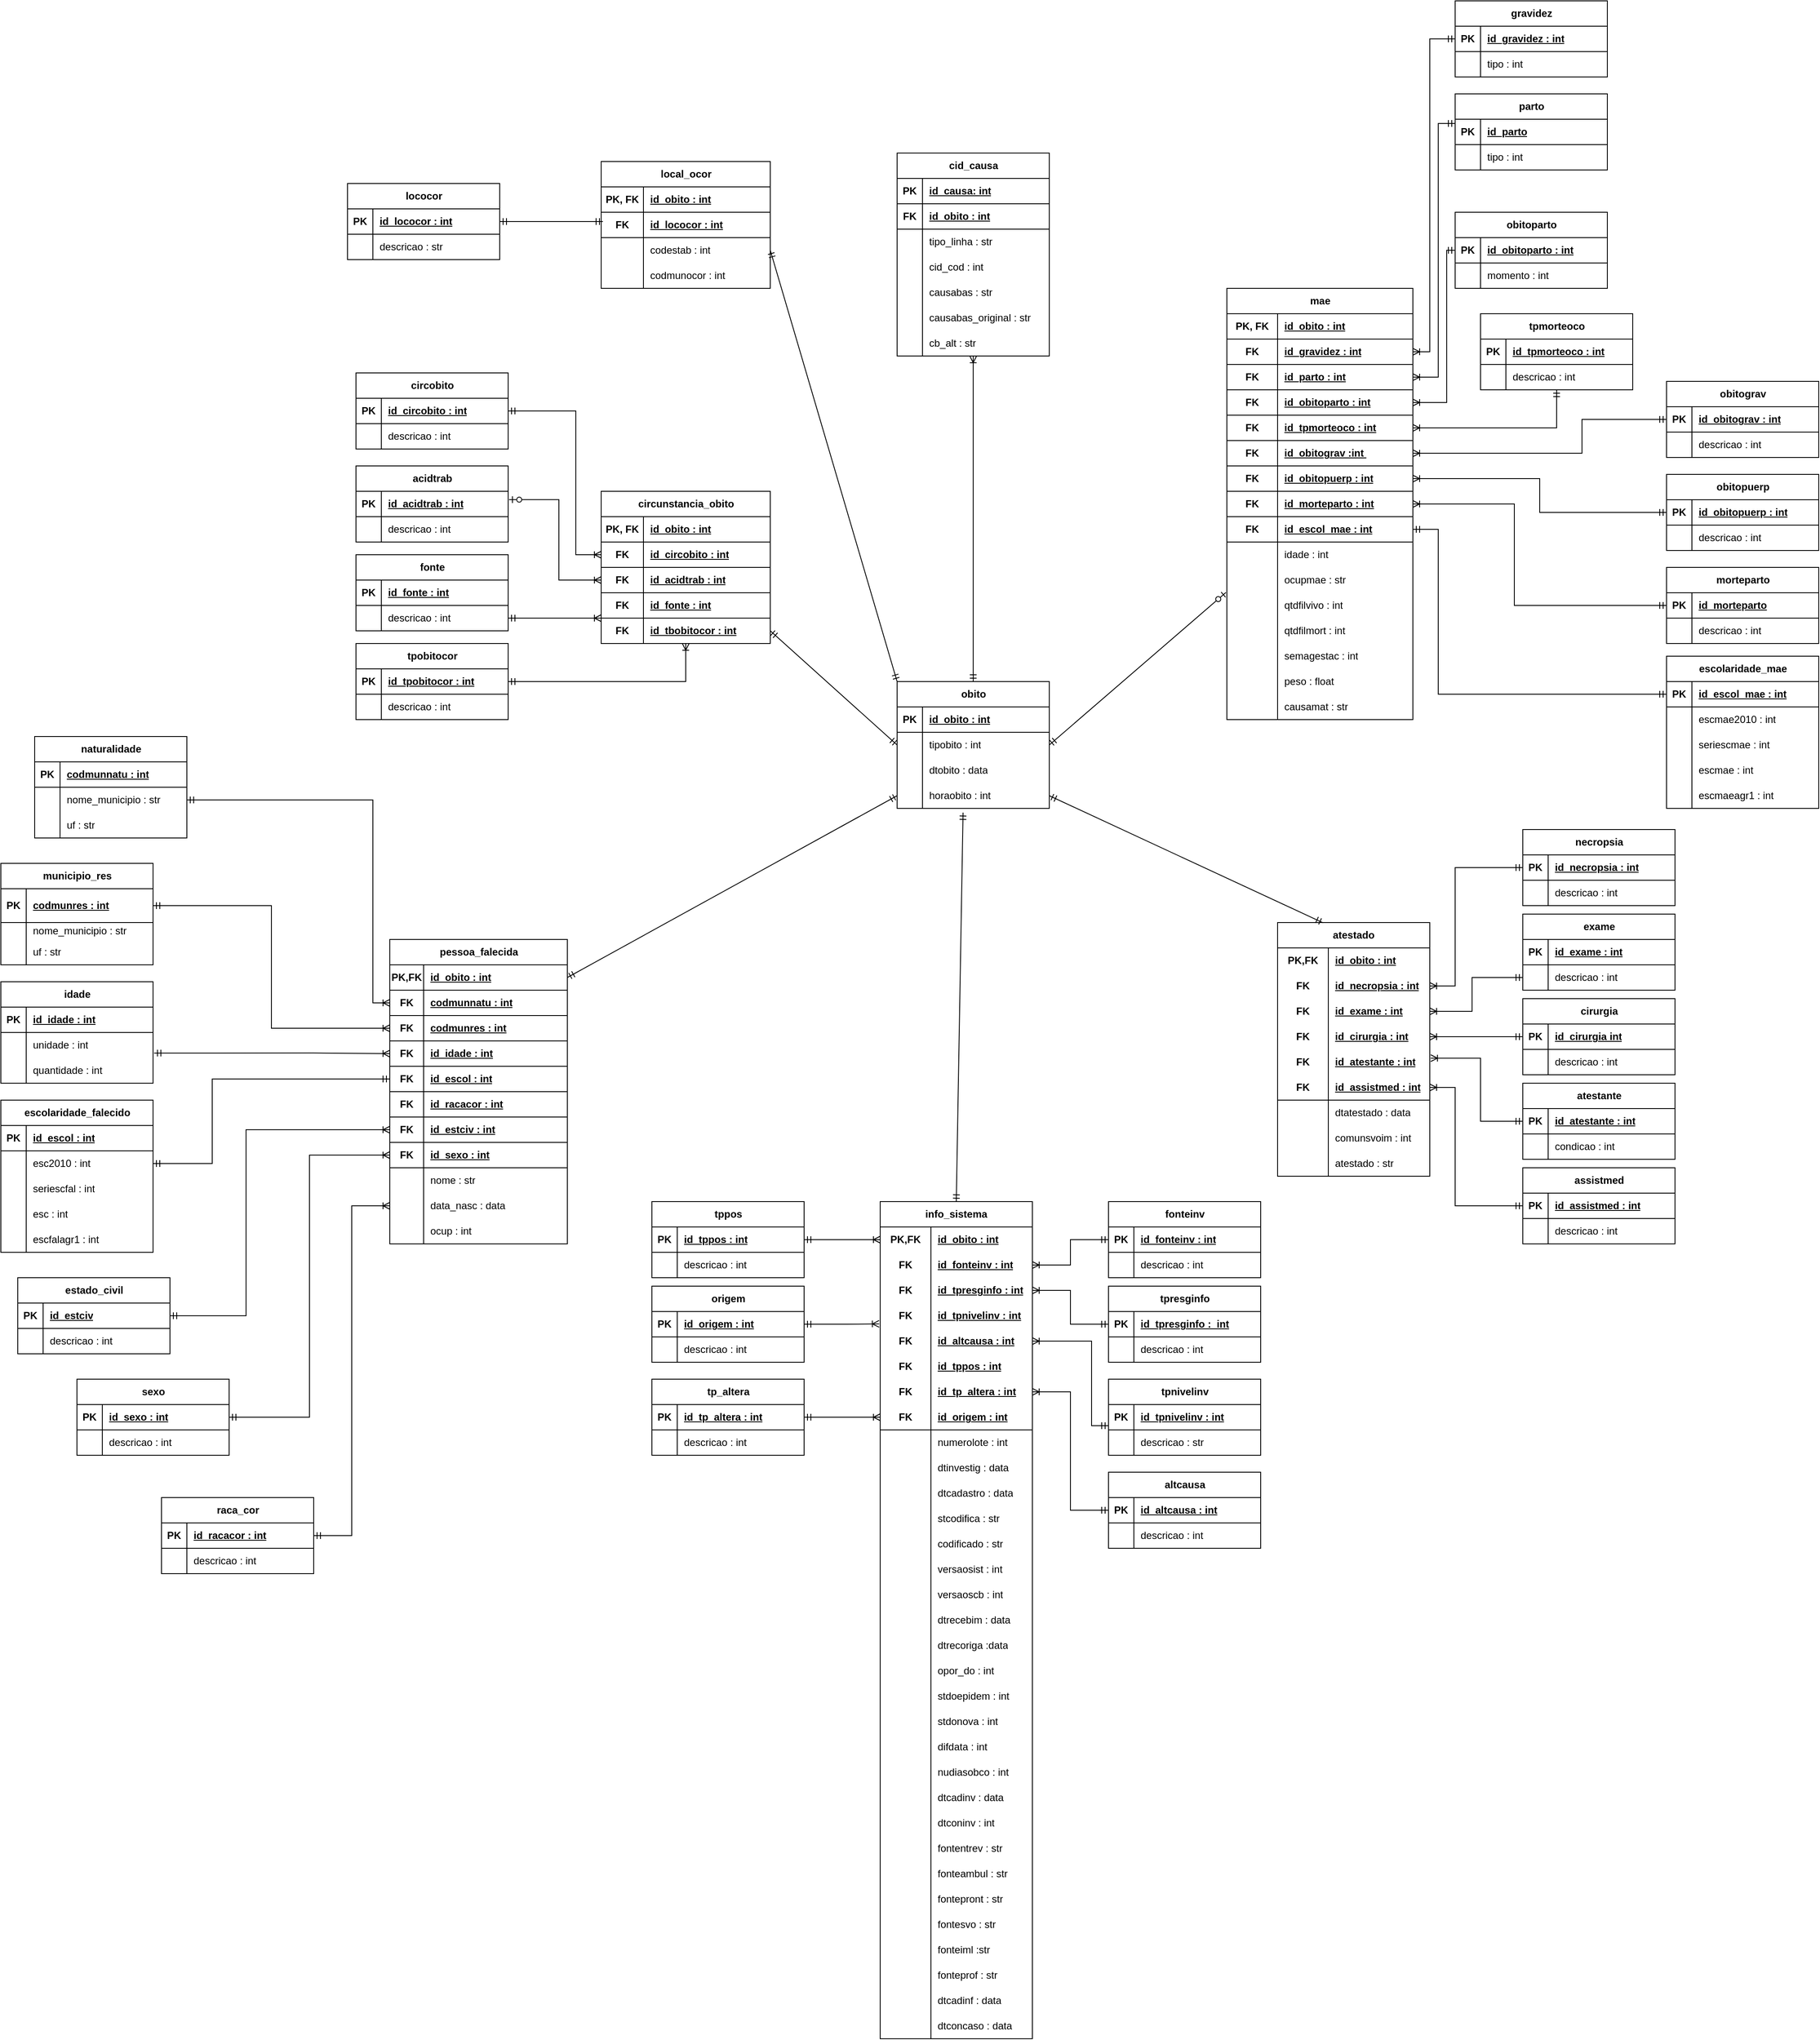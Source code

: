 <?xml version="1.0" encoding="UTF-8"?>
<mxfile version="28.1.1">
  <diagram name="Page-1" id="IoYJ4Yp6vkDI43bx0g1N">
    <mxGraphModel dx="2303" dy="2988" grid="1" gridSize="10" guides="1" tooltips="1" connect="1" arrows="1" fold="1" page="1" pageScale="1" pageWidth="850" pageHeight="1100" math="0" shadow="0">
      <root>
        <mxCell id="0" />
        <mxCell id="1" parent="0" />
        <mxCell id="njlyz0ZNrBhUzH2SKmpg-64" value="pessoa_falecida" style="shape=table;startSize=30;container=1;collapsible=1;childLayout=tableLayout;fixedRows=1;rowLines=0;fontStyle=1;align=center;resizeLast=1;html=1;" parent="1" vertex="1">
          <mxGeometry x="-280" y="-330" width="210" height="360" as="geometry" />
        </mxCell>
        <mxCell id="njlyz0ZNrBhUzH2SKmpg-106" value="" style="shape=tableRow;horizontal=0;startSize=0;swimlaneHead=0;swimlaneBody=0;fillColor=none;collapsible=0;dropTarget=0;points=[[0,0.5],[1,0.5]];portConstraint=eastwest;top=0;left=0;right=0;bottom=1;" parent="njlyz0ZNrBhUzH2SKmpg-64" vertex="1">
          <mxGeometry y="30" width="210" height="30" as="geometry" />
        </mxCell>
        <mxCell id="njlyz0ZNrBhUzH2SKmpg-107" value="PK,FK" style="shape=partialRectangle;connectable=0;fillColor=none;top=0;left=0;bottom=0;right=0;fontStyle=1;overflow=hidden;whiteSpace=wrap;html=1;" parent="njlyz0ZNrBhUzH2SKmpg-106" vertex="1">
          <mxGeometry width="40" height="30" as="geometry">
            <mxRectangle width="40" height="30" as="alternateBounds" />
          </mxGeometry>
        </mxCell>
        <mxCell id="njlyz0ZNrBhUzH2SKmpg-108" value="id_obito : int" style="shape=partialRectangle;connectable=0;fillColor=none;top=0;left=0;bottom=0;right=0;align=left;spacingLeft=6;fontStyle=5;overflow=hidden;whiteSpace=wrap;html=1;" parent="njlyz0ZNrBhUzH2SKmpg-106" vertex="1">
          <mxGeometry x="40" width="170" height="30" as="geometry">
            <mxRectangle width="170" height="30" as="alternateBounds" />
          </mxGeometry>
        </mxCell>
        <mxCell id="njlyz0ZNrBhUzH2SKmpg-109" value="" style="shape=tableRow;horizontal=0;startSize=0;swimlaneHead=0;swimlaneBody=0;fillColor=none;collapsible=0;dropTarget=0;points=[[0,0.5],[1,0.5]];portConstraint=eastwest;top=0;left=0;right=0;bottom=1;" parent="njlyz0ZNrBhUzH2SKmpg-64" vertex="1">
          <mxGeometry y="60" width="210" height="30" as="geometry" />
        </mxCell>
        <mxCell id="njlyz0ZNrBhUzH2SKmpg-110" value="FK" style="shape=partialRectangle;connectable=0;fillColor=none;top=0;left=0;bottom=0;right=0;fontStyle=1;overflow=hidden;whiteSpace=wrap;html=1;" parent="njlyz0ZNrBhUzH2SKmpg-109" vertex="1">
          <mxGeometry width="40" height="30" as="geometry">
            <mxRectangle width="40" height="30" as="alternateBounds" />
          </mxGeometry>
        </mxCell>
        <mxCell id="njlyz0ZNrBhUzH2SKmpg-111" value="codmunnatu : int" style="shape=partialRectangle;connectable=0;fillColor=none;top=0;left=0;bottom=0;right=0;align=left;spacingLeft=6;fontStyle=5;overflow=hidden;whiteSpace=wrap;html=1;" parent="njlyz0ZNrBhUzH2SKmpg-109" vertex="1">
          <mxGeometry x="40" width="170" height="30" as="geometry">
            <mxRectangle width="170" height="30" as="alternateBounds" />
          </mxGeometry>
        </mxCell>
        <mxCell id="kTb0KDOVQ2b-yo8jr_5w-23" value="" style="shape=tableRow;horizontal=0;startSize=0;swimlaneHead=0;swimlaneBody=0;fillColor=none;collapsible=0;dropTarget=0;points=[[0,0.5],[1,0.5]];portConstraint=eastwest;top=0;left=0;right=0;bottom=1;" parent="njlyz0ZNrBhUzH2SKmpg-64" vertex="1">
          <mxGeometry y="90" width="210" height="30" as="geometry" />
        </mxCell>
        <mxCell id="kTb0KDOVQ2b-yo8jr_5w-24" value="FK" style="shape=partialRectangle;connectable=0;fillColor=none;top=0;left=0;bottom=0;right=0;fontStyle=1;overflow=hidden;whiteSpace=wrap;html=1;" parent="kTb0KDOVQ2b-yo8jr_5w-23" vertex="1">
          <mxGeometry width="40" height="30" as="geometry">
            <mxRectangle width="40" height="30" as="alternateBounds" />
          </mxGeometry>
        </mxCell>
        <mxCell id="kTb0KDOVQ2b-yo8jr_5w-25" value="codmunres : int" style="shape=partialRectangle;connectable=0;fillColor=none;top=0;left=0;bottom=0;right=0;align=left;spacingLeft=6;fontStyle=5;overflow=hidden;whiteSpace=wrap;html=1;" parent="kTb0KDOVQ2b-yo8jr_5w-23" vertex="1">
          <mxGeometry x="40" width="170" height="30" as="geometry">
            <mxRectangle width="170" height="30" as="alternateBounds" />
          </mxGeometry>
        </mxCell>
        <mxCell id="njlyz0ZNrBhUzH2SKmpg-122" value="" style="shape=tableRow;horizontal=0;startSize=0;swimlaneHead=0;swimlaneBody=0;fillColor=none;collapsible=0;dropTarget=0;points=[[0,0.5],[1,0.5]];portConstraint=eastwest;top=0;left=0;right=0;bottom=1;" parent="njlyz0ZNrBhUzH2SKmpg-64" vertex="1">
          <mxGeometry y="120" width="210" height="30" as="geometry" />
        </mxCell>
        <mxCell id="njlyz0ZNrBhUzH2SKmpg-123" value="FK" style="shape=partialRectangle;connectable=0;fillColor=none;top=0;left=0;bottom=0;right=0;fontStyle=1;overflow=hidden;whiteSpace=wrap;html=1;" parent="njlyz0ZNrBhUzH2SKmpg-122" vertex="1">
          <mxGeometry width="40" height="30" as="geometry">
            <mxRectangle width="40" height="30" as="alternateBounds" />
          </mxGeometry>
        </mxCell>
        <mxCell id="njlyz0ZNrBhUzH2SKmpg-124" value="id_idade : int" style="shape=partialRectangle;connectable=0;fillColor=none;top=0;left=0;bottom=0;right=0;align=left;spacingLeft=6;fontStyle=5;overflow=hidden;whiteSpace=wrap;html=1;" parent="njlyz0ZNrBhUzH2SKmpg-122" vertex="1">
          <mxGeometry x="40" width="170" height="30" as="geometry">
            <mxRectangle width="170" height="30" as="alternateBounds" />
          </mxGeometry>
        </mxCell>
        <mxCell id="kTb0KDOVQ2b-yo8jr_5w-4" value="" style="shape=tableRow;horizontal=0;startSize=0;swimlaneHead=0;swimlaneBody=0;fillColor=none;collapsible=0;dropTarget=0;points=[[0,0.5],[1,0.5]];portConstraint=eastwest;top=0;left=0;right=0;bottom=1;" parent="njlyz0ZNrBhUzH2SKmpg-64" vertex="1">
          <mxGeometry y="150" width="210" height="30" as="geometry" />
        </mxCell>
        <mxCell id="kTb0KDOVQ2b-yo8jr_5w-5" value="FK" style="shape=partialRectangle;connectable=0;fillColor=none;top=0;left=0;bottom=0;right=0;fontStyle=1;overflow=hidden;whiteSpace=wrap;html=1;" parent="kTb0KDOVQ2b-yo8jr_5w-4" vertex="1">
          <mxGeometry width="40" height="30" as="geometry">
            <mxRectangle width="40" height="30" as="alternateBounds" />
          </mxGeometry>
        </mxCell>
        <mxCell id="kTb0KDOVQ2b-yo8jr_5w-6" value="id_escol : int" style="shape=partialRectangle;connectable=0;fillColor=none;top=0;left=0;bottom=0;right=0;align=left;spacingLeft=6;fontStyle=5;overflow=hidden;whiteSpace=wrap;html=1;" parent="kTb0KDOVQ2b-yo8jr_5w-4" vertex="1">
          <mxGeometry x="40" width="170" height="30" as="geometry">
            <mxRectangle width="170" height="30" as="alternateBounds" />
          </mxGeometry>
        </mxCell>
        <mxCell id="kTb0KDOVQ2b-yo8jr_5w-14" value="" style="shape=tableRow;horizontal=0;startSize=0;swimlaneHead=0;swimlaneBody=0;fillColor=none;collapsible=0;dropTarget=0;points=[[0,0.5],[1,0.5]];portConstraint=eastwest;top=0;left=0;right=0;bottom=1;" parent="njlyz0ZNrBhUzH2SKmpg-64" vertex="1">
          <mxGeometry y="180" width="210" height="30" as="geometry" />
        </mxCell>
        <mxCell id="kTb0KDOVQ2b-yo8jr_5w-15" value="FK" style="shape=partialRectangle;connectable=0;fillColor=none;top=0;left=0;bottom=0;right=0;fontStyle=1;overflow=hidden;whiteSpace=wrap;html=1;" parent="kTb0KDOVQ2b-yo8jr_5w-14" vertex="1">
          <mxGeometry width="40" height="30" as="geometry">
            <mxRectangle width="40" height="30" as="alternateBounds" />
          </mxGeometry>
        </mxCell>
        <mxCell id="kTb0KDOVQ2b-yo8jr_5w-16" value="id_racacor : int" style="shape=partialRectangle;connectable=0;fillColor=none;top=0;left=0;bottom=0;right=0;align=left;spacingLeft=6;fontStyle=5;overflow=hidden;whiteSpace=wrap;html=1;" parent="kTb0KDOVQ2b-yo8jr_5w-14" vertex="1">
          <mxGeometry x="40" width="170" height="30" as="geometry">
            <mxRectangle width="170" height="30" as="alternateBounds" />
          </mxGeometry>
        </mxCell>
        <mxCell id="kTb0KDOVQ2b-yo8jr_5w-17" value="" style="shape=tableRow;horizontal=0;startSize=0;swimlaneHead=0;swimlaneBody=0;fillColor=none;collapsible=0;dropTarget=0;points=[[0,0.5],[1,0.5]];portConstraint=eastwest;top=0;left=0;right=0;bottom=1;" parent="njlyz0ZNrBhUzH2SKmpg-64" vertex="1">
          <mxGeometry y="210" width="210" height="30" as="geometry" />
        </mxCell>
        <mxCell id="kTb0KDOVQ2b-yo8jr_5w-18" value="FK" style="shape=partialRectangle;connectable=0;fillColor=none;top=0;left=0;bottom=0;right=0;fontStyle=1;overflow=hidden;whiteSpace=wrap;html=1;" parent="kTb0KDOVQ2b-yo8jr_5w-17" vertex="1">
          <mxGeometry width="40" height="30" as="geometry">
            <mxRectangle width="40" height="30" as="alternateBounds" />
          </mxGeometry>
        </mxCell>
        <mxCell id="kTb0KDOVQ2b-yo8jr_5w-19" value="id_estciv : int" style="shape=partialRectangle;connectable=0;fillColor=none;top=0;left=0;bottom=0;right=0;align=left;spacingLeft=6;fontStyle=5;overflow=hidden;whiteSpace=wrap;html=1;" parent="kTb0KDOVQ2b-yo8jr_5w-17" vertex="1">
          <mxGeometry x="40" width="170" height="30" as="geometry">
            <mxRectangle width="170" height="30" as="alternateBounds" />
          </mxGeometry>
        </mxCell>
        <mxCell id="kTb0KDOVQ2b-yo8jr_5w-20" value="" style="shape=tableRow;horizontal=0;startSize=0;swimlaneHead=0;swimlaneBody=0;fillColor=none;collapsible=0;dropTarget=0;points=[[0,0.5],[1,0.5]];portConstraint=eastwest;top=0;left=0;right=0;bottom=1;" parent="njlyz0ZNrBhUzH2SKmpg-64" vertex="1">
          <mxGeometry y="240" width="210" height="30" as="geometry" />
        </mxCell>
        <mxCell id="kTb0KDOVQ2b-yo8jr_5w-21" value="FK" style="shape=partialRectangle;connectable=0;fillColor=none;top=0;left=0;bottom=0;right=0;fontStyle=1;overflow=hidden;whiteSpace=wrap;html=1;" parent="kTb0KDOVQ2b-yo8jr_5w-20" vertex="1">
          <mxGeometry width="40" height="30" as="geometry">
            <mxRectangle width="40" height="30" as="alternateBounds" />
          </mxGeometry>
        </mxCell>
        <mxCell id="kTb0KDOVQ2b-yo8jr_5w-22" value="id_sexo : int" style="shape=partialRectangle;connectable=0;fillColor=none;top=0;left=0;bottom=0;right=0;align=left;spacingLeft=6;fontStyle=5;overflow=hidden;whiteSpace=wrap;html=1;" parent="kTb0KDOVQ2b-yo8jr_5w-20" vertex="1">
          <mxGeometry x="40" width="170" height="30" as="geometry">
            <mxRectangle width="170" height="30" as="alternateBounds" />
          </mxGeometry>
        </mxCell>
        <mxCell id="njlyz0ZNrBhUzH2SKmpg-68" value="" style="shape=tableRow;horizontal=0;startSize=0;swimlaneHead=0;swimlaneBody=0;fillColor=none;collapsible=0;dropTarget=0;points=[[0,0.5],[1,0.5]];portConstraint=eastwest;top=0;left=0;right=0;bottom=0;" parent="njlyz0ZNrBhUzH2SKmpg-64" vertex="1">
          <mxGeometry y="270" width="210" height="30" as="geometry" />
        </mxCell>
        <mxCell id="njlyz0ZNrBhUzH2SKmpg-69" value="" style="shape=partialRectangle;connectable=0;fillColor=none;top=0;left=0;bottom=0;right=0;editable=1;overflow=hidden;whiteSpace=wrap;html=1;" parent="njlyz0ZNrBhUzH2SKmpg-68" vertex="1">
          <mxGeometry width="40" height="30" as="geometry">
            <mxRectangle width="40" height="30" as="alternateBounds" />
          </mxGeometry>
        </mxCell>
        <mxCell id="njlyz0ZNrBhUzH2SKmpg-70" value="nome : str" style="shape=partialRectangle;connectable=0;fillColor=none;top=0;left=0;bottom=0;right=0;align=left;spacingLeft=6;overflow=hidden;whiteSpace=wrap;html=1;" parent="njlyz0ZNrBhUzH2SKmpg-68" vertex="1">
          <mxGeometry x="40" width="170" height="30" as="geometry">
            <mxRectangle width="170" height="30" as="alternateBounds" />
          </mxGeometry>
        </mxCell>
        <mxCell id="njlyz0ZNrBhUzH2SKmpg-71" value="" style="shape=tableRow;horizontal=0;startSize=0;swimlaneHead=0;swimlaneBody=0;fillColor=none;collapsible=0;dropTarget=0;points=[[0,0.5],[1,0.5]];portConstraint=eastwest;top=0;left=0;right=0;bottom=0;" parent="njlyz0ZNrBhUzH2SKmpg-64" vertex="1">
          <mxGeometry y="300" width="210" height="30" as="geometry" />
        </mxCell>
        <mxCell id="njlyz0ZNrBhUzH2SKmpg-72" value="" style="shape=partialRectangle;connectable=0;fillColor=none;top=0;left=0;bottom=0;right=0;editable=1;overflow=hidden;whiteSpace=wrap;html=1;" parent="njlyz0ZNrBhUzH2SKmpg-71" vertex="1">
          <mxGeometry width="40" height="30" as="geometry">
            <mxRectangle width="40" height="30" as="alternateBounds" />
          </mxGeometry>
        </mxCell>
        <mxCell id="njlyz0ZNrBhUzH2SKmpg-73" value="data_nasc : data" style="shape=partialRectangle;connectable=0;fillColor=none;top=0;left=0;bottom=0;right=0;align=left;spacingLeft=6;overflow=hidden;whiteSpace=wrap;html=1;" parent="njlyz0ZNrBhUzH2SKmpg-71" vertex="1">
          <mxGeometry x="40" width="170" height="30" as="geometry">
            <mxRectangle width="170" height="30" as="alternateBounds" />
          </mxGeometry>
        </mxCell>
        <mxCell id="njlyz0ZNrBhUzH2SKmpg-74" value="" style="shape=tableRow;horizontal=0;startSize=0;swimlaneHead=0;swimlaneBody=0;fillColor=none;collapsible=0;dropTarget=0;points=[[0,0.5],[1,0.5]];portConstraint=eastwest;top=0;left=0;right=0;bottom=0;" parent="njlyz0ZNrBhUzH2SKmpg-64" vertex="1">
          <mxGeometry y="330" width="210" height="30" as="geometry" />
        </mxCell>
        <mxCell id="njlyz0ZNrBhUzH2SKmpg-75" value="" style="shape=partialRectangle;connectable=0;fillColor=none;top=0;left=0;bottom=0;right=0;editable=1;overflow=hidden;whiteSpace=wrap;html=1;" parent="njlyz0ZNrBhUzH2SKmpg-74" vertex="1">
          <mxGeometry width="40" height="30" as="geometry">
            <mxRectangle width="40" height="30" as="alternateBounds" />
          </mxGeometry>
        </mxCell>
        <mxCell id="njlyz0ZNrBhUzH2SKmpg-76" value="ocup : int" style="shape=partialRectangle;connectable=0;fillColor=none;top=0;left=0;bottom=0;right=0;align=left;spacingLeft=6;overflow=hidden;whiteSpace=wrap;html=1;" parent="njlyz0ZNrBhUzH2SKmpg-74" vertex="1">
          <mxGeometry x="40" width="170" height="30" as="geometry">
            <mxRectangle width="170" height="30" as="alternateBounds" />
          </mxGeometry>
        </mxCell>
        <mxCell id="njlyz0ZNrBhUzH2SKmpg-77" value="naturalidade" style="shape=table;startSize=30;container=1;collapsible=1;childLayout=tableLayout;fixedRows=1;rowLines=0;fontStyle=1;align=center;resizeLast=1;html=1;" parent="1" vertex="1">
          <mxGeometry x="-700" y="-570" width="180" height="120" as="geometry" />
        </mxCell>
        <mxCell id="njlyz0ZNrBhUzH2SKmpg-78" value="" style="shape=tableRow;horizontal=0;startSize=0;swimlaneHead=0;swimlaneBody=0;fillColor=none;collapsible=0;dropTarget=0;points=[[0,0.5],[1,0.5]];portConstraint=eastwest;top=0;left=0;right=0;bottom=1;" parent="njlyz0ZNrBhUzH2SKmpg-77" vertex="1">
          <mxGeometry y="30" width="180" height="30" as="geometry" />
        </mxCell>
        <mxCell id="njlyz0ZNrBhUzH2SKmpg-79" value="PK" style="shape=partialRectangle;connectable=0;fillColor=none;top=0;left=0;bottom=0;right=0;fontStyle=1;overflow=hidden;whiteSpace=wrap;html=1;" parent="njlyz0ZNrBhUzH2SKmpg-78" vertex="1">
          <mxGeometry width="30" height="30" as="geometry">
            <mxRectangle width="30" height="30" as="alternateBounds" />
          </mxGeometry>
        </mxCell>
        <mxCell id="njlyz0ZNrBhUzH2SKmpg-80" value="codmunnatu : int" style="shape=partialRectangle;connectable=0;fillColor=none;top=0;left=0;bottom=0;right=0;align=left;spacingLeft=6;fontStyle=5;overflow=hidden;whiteSpace=wrap;html=1;" parent="njlyz0ZNrBhUzH2SKmpg-78" vertex="1">
          <mxGeometry x="30" width="150" height="30" as="geometry">
            <mxRectangle width="150" height="30" as="alternateBounds" />
          </mxGeometry>
        </mxCell>
        <mxCell id="njlyz0ZNrBhUzH2SKmpg-81" value="" style="shape=tableRow;horizontal=0;startSize=0;swimlaneHead=0;swimlaneBody=0;fillColor=none;collapsible=0;dropTarget=0;points=[[0,0.5],[1,0.5]];portConstraint=eastwest;top=0;left=0;right=0;bottom=0;" parent="njlyz0ZNrBhUzH2SKmpg-77" vertex="1">
          <mxGeometry y="60" width="180" height="30" as="geometry" />
        </mxCell>
        <mxCell id="njlyz0ZNrBhUzH2SKmpg-82" value="" style="shape=partialRectangle;connectable=0;fillColor=none;top=0;left=0;bottom=0;right=0;editable=1;overflow=hidden;whiteSpace=wrap;html=1;" parent="njlyz0ZNrBhUzH2SKmpg-81" vertex="1">
          <mxGeometry width="30" height="30" as="geometry">
            <mxRectangle width="30" height="30" as="alternateBounds" />
          </mxGeometry>
        </mxCell>
        <mxCell id="njlyz0ZNrBhUzH2SKmpg-83" value="nome_municipio : str" style="shape=partialRectangle;connectable=0;fillColor=none;top=0;left=0;bottom=0;right=0;align=left;spacingLeft=6;overflow=hidden;whiteSpace=wrap;html=1;" parent="njlyz0ZNrBhUzH2SKmpg-81" vertex="1">
          <mxGeometry x="30" width="150" height="30" as="geometry">
            <mxRectangle width="150" height="30" as="alternateBounds" />
          </mxGeometry>
        </mxCell>
        <mxCell id="njlyz0ZNrBhUzH2SKmpg-84" value="" style="shape=tableRow;horizontal=0;startSize=0;swimlaneHead=0;swimlaneBody=0;fillColor=none;collapsible=0;dropTarget=0;points=[[0,0.5],[1,0.5]];portConstraint=eastwest;top=0;left=0;right=0;bottom=0;" parent="njlyz0ZNrBhUzH2SKmpg-77" vertex="1">
          <mxGeometry y="90" width="180" height="30" as="geometry" />
        </mxCell>
        <mxCell id="njlyz0ZNrBhUzH2SKmpg-85" value="" style="shape=partialRectangle;connectable=0;fillColor=none;top=0;left=0;bottom=0;right=0;editable=1;overflow=hidden;whiteSpace=wrap;html=1;" parent="njlyz0ZNrBhUzH2SKmpg-84" vertex="1">
          <mxGeometry width="30" height="30" as="geometry">
            <mxRectangle width="30" height="30" as="alternateBounds" />
          </mxGeometry>
        </mxCell>
        <mxCell id="njlyz0ZNrBhUzH2SKmpg-86" value="uf : str" style="shape=partialRectangle;connectable=0;fillColor=none;top=0;left=0;bottom=0;right=0;align=left;spacingLeft=6;overflow=hidden;whiteSpace=wrap;html=1;" parent="njlyz0ZNrBhUzH2SKmpg-84" vertex="1">
          <mxGeometry x="30" width="150" height="30" as="geometry">
            <mxRectangle width="150" height="30" as="alternateBounds" />
          </mxGeometry>
        </mxCell>
        <mxCell id="y9Suw-rne_PMUKpSkdT_-3" style="edgeStyle=orthogonalEdgeStyle;rounded=0;orthogonalLoop=1;jettySize=auto;html=1;entryX=0;entryY=0.5;entryDx=0;entryDy=0;endArrow=ERoneToMany;endFill=0;startArrow=ERmandOne;startFill=0;exitX=1.007;exitY=0.811;exitDx=0;exitDy=0;exitPerimeter=0;" parent="1" source="njlyz0ZNrBhUzH2SKmpg-116" target="njlyz0ZNrBhUzH2SKmpg-122" edge="1">
          <mxGeometry relative="1" as="geometry">
            <Array as="points">
              <mxPoint x="-370" y="-196" />
            </Array>
          </mxGeometry>
        </mxCell>
        <mxCell id="njlyz0ZNrBhUzH2SKmpg-112" value="idade" style="shape=table;startSize=30;container=1;collapsible=1;childLayout=tableLayout;fixedRows=1;rowLines=0;fontStyle=1;align=center;resizeLast=1;html=1;" parent="1" vertex="1">
          <mxGeometry x="-740" y="-280" width="180" height="120" as="geometry" />
        </mxCell>
        <mxCell id="njlyz0ZNrBhUzH2SKmpg-113" value="" style="shape=tableRow;horizontal=0;startSize=0;swimlaneHead=0;swimlaneBody=0;fillColor=none;collapsible=0;dropTarget=0;points=[[0,0.5],[1,0.5]];portConstraint=eastwest;top=0;left=0;right=0;bottom=1;" parent="njlyz0ZNrBhUzH2SKmpg-112" vertex="1">
          <mxGeometry y="30" width="180" height="30" as="geometry" />
        </mxCell>
        <mxCell id="njlyz0ZNrBhUzH2SKmpg-114" value="PK" style="shape=partialRectangle;connectable=0;fillColor=none;top=0;left=0;bottom=0;right=0;fontStyle=1;overflow=hidden;whiteSpace=wrap;html=1;" parent="njlyz0ZNrBhUzH2SKmpg-113" vertex="1">
          <mxGeometry width="30" height="30" as="geometry">
            <mxRectangle width="30" height="30" as="alternateBounds" />
          </mxGeometry>
        </mxCell>
        <mxCell id="njlyz0ZNrBhUzH2SKmpg-115" value="id_idade : int" style="shape=partialRectangle;connectable=0;fillColor=none;top=0;left=0;bottom=0;right=0;align=left;spacingLeft=6;fontStyle=5;overflow=hidden;whiteSpace=wrap;html=1;" parent="njlyz0ZNrBhUzH2SKmpg-113" vertex="1">
          <mxGeometry x="30" width="150" height="30" as="geometry">
            <mxRectangle width="150" height="30" as="alternateBounds" />
          </mxGeometry>
        </mxCell>
        <mxCell id="njlyz0ZNrBhUzH2SKmpg-116" value="" style="shape=tableRow;horizontal=0;startSize=0;swimlaneHead=0;swimlaneBody=0;fillColor=none;collapsible=0;dropTarget=0;points=[[0,0.5],[1,0.5]];portConstraint=eastwest;top=0;left=0;right=0;bottom=0;" parent="njlyz0ZNrBhUzH2SKmpg-112" vertex="1">
          <mxGeometry y="60" width="180" height="30" as="geometry" />
        </mxCell>
        <mxCell id="njlyz0ZNrBhUzH2SKmpg-117" value="" style="shape=partialRectangle;connectable=0;fillColor=none;top=0;left=0;bottom=0;right=0;editable=1;overflow=hidden;whiteSpace=wrap;html=1;" parent="njlyz0ZNrBhUzH2SKmpg-116" vertex="1">
          <mxGeometry width="30" height="30" as="geometry">
            <mxRectangle width="30" height="30" as="alternateBounds" />
          </mxGeometry>
        </mxCell>
        <mxCell id="njlyz0ZNrBhUzH2SKmpg-118" value="unidade : int" style="shape=partialRectangle;connectable=0;fillColor=none;top=0;left=0;bottom=0;right=0;align=left;spacingLeft=6;overflow=hidden;whiteSpace=wrap;html=1;" parent="njlyz0ZNrBhUzH2SKmpg-116" vertex="1">
          <mxGeometry x="30" width="150" height="30" as="geometry">
            <mxRectangle width="150" height="30" as="alternateBounds" />
          </mxGeometry>
        </mxCell>
        <mxCell id="njlyz0ZNrBhUzH2SKmpg-119" value="" style="shape=tableRow;horizontal=0;startSize=0;swimlaneHead=0;swimlaneBody=0;fillColor=none;collapsible=0;dropTarget=0;points=[[0,0.5],[1,0.5]];portConstraint=eastwest;top=0;left=0;right=0;bottom=0;" parent="njlyz0ZNrBhUzH2SKmpg-112" vertex="1">
          <mxGeometry y="90" width="180" height="30" as="geometry" />
        </mxCell>
        <mxCell id="njlyz0ZNrBhUzH2SKmpg-120" value="" style="shape=partialRectangle;connectable=0;fillColor=none;top=0;left=0;bottom=0;right=0;editable=1;overflow=hidden;whiteSpace=wrap;html=1;" parent="njlyz0ZNrBhUzH2SKmpg-119" vertex="1">
          <mxGeometry width="30" height="30" as="geometry">
            <mxRectangle width="30" height="30" as="alternateBounds" />
          </mxGeometry>
        </mxCell>
        <mxCell id="njlyz0ZNrBhUzH2SKmpg-121" value="quantidade : int" style="shape=partialRectangle;connectable=0;fillColor=none;top=0;left=0;bottom=0;right=0;align=left;spacingLeft=6;overflow=hidden;whiteSpace=wrap;html=1;" parent="njlyz0ZNrBhUzH2SKmpg-119" vertex="1">
          <mxGeometry x="30" width="150" height="30" as="geometry">
            <mxRectangle width="150" height="30" as="alternateBounds" />
          </mxGeometry>
        </mxCell>
        <mxCell id="njlyz0ZNrBhUzH2SKmpg-125" value="sexo" style="shape=table;startSize=30;container=1;collapsible=1;childLayout=tableLayout;fixedRows=1;rowLines=0;fontStyle=1;align=center;resizeLast=1;html=1;" parent="1" vertex="1">
          <mxGeometry x="-650" y="190" width="180" height="90" as="geometry" />
        </mxCell>
        <mxCell id="njlyz0ZNrBhUzH2SKmpg-126" value="" style="shape=tableRow;horizontal=0;startSize=0;swimlaneHead=0;swimlaneBody=0;fillColor=none;collapsible=0;dropTarget=0;points=[[0,0.5],[1,0.5]];portConstraint=eastwest;top=0;left=0;right=0;bottom=1;" parent="njlyz0ZNrBhUzH2SKmpg-125" vertex="1">
          <mxGeometry y="30" width="180" height="30" as="geometry" />
        </mxCell>
        <mxCell id="njlyz0ZNrBhUzH2SKmpg-127" value="PK" style="shape=partialRectangle;connectable=0;fillColor=none;top=0;left=0;bottom=0;right=0;fontStyle=1;overflow=hidden;whiteSpace=wrap;html=1;" parent="njlyz0ZNrBhUzH2SKmpg-126" vertex="1">
          <mxGeometry width="30" height="30" as="geometry">
            <mxRectangle width="30" height="30" as="alternateBounds" />
          </mxGeometry>
        </mxCell>
        <mxCell id="njlyz0ZNrBhUzH2SKmpg-128" value="id_sexo : int" style="shape=partialRectangle;connectable=0;fillColor=none;top=0;left=0;bottom=0;right=0;align=left;spacingLeft=6;fontStyle=5;overflow=hidden;whiteSpace=wrap;html=1;" parent="njlyz0ZNrBhUzH2SKmpg-126" vertex="1">
          <mxGeometry x="30" width="150" height="30" as="geometry">
            <mxRectangle width="150" height="30" as="alternateBounds" />
          </mxGeometry>
        </mxCell>
        <mxCell id="njlyz0ZNrBhUzH2SKmpg-129" value="" style="shape=tableRow;horizontal=0;startSize=0;swimlaneHead=0;swimlaneBody=0;fillColor=none;collapsible=0;dropTarget=0;points=[[0,0.5],[1,0.5]];portConstraint=eastwest;top=0;left=0;right=0;bottom=0;" parent="njlyz0ZNrBhUzH2SKmpg-125" vertex="1">
          <mxGeometry y="60" width="180" height="30" as="geometry" />
        </mxCell>
        <mxCell id="njlyz0ZNrBhUzH2SKmpg-130" value="" style="shape=partialRectangle;connectable=0;fillColor=none;top=0;left=0;bottom=0;right=0;editable=1;overflow=hidden;whiteSpace=wrap;html=1;" parent="njlyz0ZNrBhUzH2SKmpg-129" vertex="1">
          <mxGeometry width="30" height="30" as="geometry">
            <mxRectangle width="30" height="30" as="alternateBounds" />
          </mxGeometry>
        </mxCell>
        <mxCell id="njlyz0ZNrBhUzH2SKmpg-131" value="descricao : int" style="shape=partialRectangle;connectable=0;fillColor=none;top=0;left=0;bottom=0;right=0;align=left;spacingLeft=6;overflow=hidden;whiteSpace=wrap;html=1;" parent="njlyz0ZNrBhUzH2SKmpg-129" vertex="1">
          <mxGeometry x="30" width="150" height="30" as="geometry">
            <mxRectangle width="150" height="30" as="alternateBounds" />
          </mxGeometry>
        </mxCell>
        <mxCell id="njlyz0ZNrBhUzH2SKmpg-135" value="raca_cor" style="shape=table;startSize=30;container=1;collapsible=1;childLayout=tableLayout;fixedRows=1;rowLines=0;fontStyle=1;align=center;resizeLast=1;html=1;" parent="1" vertex="1">
          <mxGeometry x="-550" y="330" width="180" height="90" as="geometry" />
        </mxCell>
        <mxCell id="njlyz0ZNrBhUzH2SKmpg-136" value="" style="shape=tableRow;horizontal=0;startSize=0;swimlaneHead=0;swimlaneBody=0;fillColor=none;collapsible=0;dropTarget=0;points=[[0,0.5],[1,0.5]];portConstraint=eastwest;top=0;left=0;right=0;bottom=1;" parent="njlyz0ZNrBhUzH2SKmpg-135" vertex="1">
          <mxGeometry y="30" width="180" height="30" as="geometry" />
        </mxCell>
        <mxCell id="njlyz0ZNrBhUzH2SKmpg-137" value="PK" style="shape=partialRectangle;connectable=0;fillColor=none;top=0;left=0;bottom=0;right=0;fontStyle=1;overflow=hidden;whiteSpace=wrap;html=1;" parent="njlyz0ZNrBhUzH2SKmpg-136" vertex="1">
          <mxGeometry width="30" height="30" as="geometry">
            <mxRectangle width="30" height="30" as="alternateBounds" />
          </mxGeometry>
        </mxCell>
        <mxCell id="njlyz0ZNrBhUzH2SKmpg-138" value="id_racacor : int" style="shape=partialRectangle;connectable=0;fillColor=none;top=0;left=0;bottom=0;right=0;align=left;spacingLeft=6;fontStyle=5;overflow=hidden;whiteSpace=wrap;html=1;" parent="njlyz0ZNrBhUzH2SKmpg-136" vertex="1">
          <mxGeometry x="30" width="150" height="30" as="geometry">
            <mxRectangle width="150" height="30" as="alternateBounds" />
          </mxGeometry>
        </mxCell>
        <mxCell id="njlyz0ZNrBhUzH2SKmpg-139" value="" style="shape=tableRow;horizontal=0;startSize=0;swimlaneHead=0;swimlaneBody=0;fillColor=none;collapsible=0;dropTarget=0;points=[[0,0.5],[1,0.5]];portConstraint=eastwest;top=0;left=0;right=0;bottom=0;" parent="njlyz0ZNrBhUzH2SKmpg-135" vertex="1">
          <mxGeometry y="60" width="180" height="30" as="geometry" />
        </mxCell>
        <mxCell id="njlyz0ZNrBhUzH2SKmpg-140" value="" style="shape=partialRectangle;connectable=0;fillColor=none;top=0;left=0;bottom=0;right=0;editable=1;overflow=hidden;whiteSpace=wrap;html=1;" parent="njlyz0ZNrBhUzH2SKmpg-139" vertex="1">
          <mxGeometry width="30" height="30" as="geometry">
            <mxRectangle width="30" height="30" as="alternateBounds" />
          </mxGeometry>
        </mxCell>
        <mxCell id="njlyz0ZNrBhUzH2SKmpg-141" value="descricao : int" style="shape=partialRectangle;connectable=0;fillColor=none;top=0;left=0;bottom=0;right=0;align=left;spacingLeft=6;overflow=hidden;whiteSpace=wrap;html=1;" parent="njlyz0ZNrBhUzH2SKmpg-139" vertex="1">
          <mxGeometry x="30" width="150" height="30" as="geometry">
            <mxRectangle width="150" height="30" as="alternateBounds" />
          </mxGeometry>
        </mxCell>
        <mxCell id="y9Suw-rne_PMUKpSkdT_-7" style="edgeStyle=orthogonalEdgeStyle;rounded=0;orthogonalLoop=1;jettySize=auto;html=1;entryX=0;entryY=0.5;entryDx=0;entryDy=0;startArrow=ERmandOne;startFill=0;endArrow=ERoneToMany;endFill=0;" parent="1" source="njlyz0ZNrBhUzH2SKmpg-142" target="kTb0KDOVQ2b-yo8jr_5w-17" edge="1">
          <mxGeometry relative="1" as="geometry">
            <Array as="points">
              <mxPoint x="-450" y="115" />
              <mxPoint x="-450" y="-105" />
            </Array>
          </mxGeometry>
        </mxCell>
        <mxCell id="njlyz0ZNrBhUzH2SKmpg-142" value="estado_civil" style="shape=table;startSize=30;container=1;collapsible=1;childLayout=tableLayout;fixedRows=1;rowLines=0;fontStyle=1;align=center;resizeLast=1;html=1;" parent="1" vertex="1">
          <mxGeometry x="-720" y="70" width="180" height="90" as="geometry" />
        </mxCell>
        <mxCell id="njlyz0ZNrBhUzH2SKmpg-143" value="" style="shape=tableRow;horizontal=0;startSize=0;swimlaneHead=0;swimlaneBody=0;fillColor=none;collapsible=0;dropTarget=0;points=[[0,0.5],[1,0.5]];portConstraint=eastwest;top=0;left=0;right=0;bottom=1;" parent="njlyz0ZNrBhUzH2SKmpg-142" vertex="1">
          <mxGeometry y="30" width="180" height="30" as="geometry" />
        </mxCell>
        <mxCell id="njlyz0ZNrBhUzH2SKmpg-144" value="PK" style="shape=partialRectangle;connectable=0;fillColor=none;top=0;left=0;bottom=0;right=0;fontStyle=1;overflow=hidden;whiteSpace=wrap;html=1;" parent="njlyz0ZNrBhUzH2SKmpg-143" vertex="1">
          <mxGeometry width="30" height="30" as="geometry">
            <mxRectangle width="30" height="30" as="alternateBounds" />
          </mxGeometry>
        </mxCell>
        <mxCell id="njlyz0ZNrBhUzH2SKmpg-145" value="id_estciv" style="shape=partialRectangle;connectable=0;fillColor=none;top=0;left=0;bottom=0;right=0;align=left;spacingLeft=6;fontStyle=5;overflow=hidden;whiteSpace=wrap;html=1;" parent="njlyz0ZNrBhUzH2SKmpg-143" vertex="1">
          <mxGeometry x="30" width="150" height="30" as="geometry">
            <mxRectangle width="150" height="30" as="alternateBounds" />
          </mxGeometry>
        </mxCell>
        <mxCell id="njlyz0ZNrBhUzH2SKmpg-146" value="" style="shape=tableRow;horizontal=0;startSize=0;swimlaneHead=0;swimlaneBody=0;fillColor=none;collapsible=0;dropTarget=0;points=[[0,0.5],[1,0.5]];portConstraint=eastwest;top=0;left=0;right=0;bottom=0;" parent="njlyz0ZNrBhUzH2SKmpg-142" vertex="1">
          <mxGeometry y="60" width="180" height="30" as="geometry" />
        </mxCell>
        <mxCell id="njlyz0ZNrBhUzH2SKmpg-147" value="" style="shape=partialRectangle;connectable=0;fillColor=none;top=0;left=0;bottom=0;right=0;editable=1;overflow=hidden;whiteSpace=wrap;html=1;" parent="njlyz0ZNrBhUzH2SKmpg-146" vertex="1">
          <mxGeometry width="30" height="30" as="geometry">
            <mxRectangle width="30" height="30" as="alternateBounds" />
          </mxGeometry>
        </mxCell>
        <mxCell id="njlyz0ZNrBhUzH2SKmpg-148" value="descricao : int" style="shape=partialRectangle;connectable=0;fillColor=none;top=0;left=0;bottom=0;right=0;align=left;spacingLeft=6;overflow=hidden;whiteSpace=wrap;html=1;" parent="njlyz0ZNrBhUzH2SKmpg-146" vertex="1">
          <mxGeometry x="30" width="150" height="30" as="geometry">
            <mxRectangle width="150" height="30" as="alternateBounds" />
          </mxGeometry>
        </mxCell>
        <mxCell id="y9Suw-rne_PMUKpSkdT_-6" style="edgeStyle=orthogonalEdgeStyle;rounded=0;orthogonalLoop=1;jettySize=auto;html=1;startArrow=ERmandOne;startFill=0;endArrow=ERmandOne;endFill=0;exitX=1;exitY=0.5;exitDx=0;exitDy=0;" parent="1" source="njlyz0ZNrBhUzH2SKmpg-153" target="kTb0KDOVQ2b-yo8jr_5w-4" edge="1">
          <mxGeometry relative="1" as="geometry">
            <mxPoint x="-470" as="sourcePoint" />
            <Array as="points">
              <mxPoint x="-490" y="-65" />
              <mxPoint x="-490" y="-165" />
            </Array>
          </mxGeometry>
        </mxCell>
        <mxCell id="njlyz0ZNrBhUzH2SKmpg-149" value="escolaridade_falecido" style="shape=table;startSize=30;container=1;collapsible=1;childLayout=tableLayout;fixedRows=1;rowLines=0;fontStyle=1;align=center;resizeLast=1;html=1;" parent="1" vertex="1">
          <mxGeometry x="-740" y="-140" width="180" height="180" as="geometry" />
        </mxCell>
        <mxCell id="njlyz0ZNrBhUzH2SKmpg-150" value="" style="shape=tableRow;horizontal=0;startSize=0;swimlaneHead=0;swimlaneBody=0;fillColor=none;collapsible=0;dropTarget=0;points=[[0,0.5],[1,0.5]];portConstraint=eastwest;top=0;left=0;right=0;bottom=1;" parent="njlyz0ZNrBhUzH2SKmpg-149" vertex="1">
          <mxGeometry y="30" width="180" height="30" as="geometry" />
        </mxCell>
        <mxCell id="njlyz0ZNrBhUzH2SKmpg-151" value="PK" style="shape=partialRectangle;connectable=0;fillColor=none;top=0;left=0;bottom=0;right=0;fontStyle=1;overflow=hidden;whiteSpace=wrap;html=1;" parent="njlyz0ZNrBhUzH2SKmpg-150" vertex="1">
          <mxGeometry width="30" height="30" as="geometry">
            <mxRectangle width="30" height="30" as="alternateBounds" />
          </mxGeometry>
        </mxCell>
        <mxCell id="njlyz0ZNrBhUzH2SKmpg-152" value="id_escol : int" style="shape=partialRectangle;connectable=0;fillColor=none;top=0;left=0;bottom=0;right=0;align=left;spacingLeft=6;fontStyle=5;overflow=hidden;whiteSpace=wrap;html=1;" parent="njlyz0ZNrBhUzH2SKmpg-150" vertex="1">
          <mxGeometry x="30" width="150" height="30" as="geometry">
            <mxRectangle width="150" height="30" as="alternateBounds" />
          </mxGeometry>
        </mxCell>
        <mxCell id="njlyz0ZNrBhUzH2SKmpg-153" value="" style="shape=tableRow;horizontal=0;startSize=0;swimlaneHead=0;swimlaneBody=0;fillColor=none;collapsible=0;dropTarget=0;points=[[0,0.5],[1,0.5]];portConstraint=eastwest;top=0;left=0;right=0;bottom=0;" parent="njlyz0ZNrBhUzH2SKmpg-149" vertex="1">
          <mxGeometry y="60" width="180" height="30" as="geometry" />
        </mxCell>
        <mxCell id="njlyz0ZNrBhUzH2SKmpg-154" value="" style="shape=partialRectangle;connectable=0;fillColor=none;top=0;left=0;bottom=0;right=0;editable=1;overflow=hidden;whiteSpace=wrap;html=1;" parent="njlyz0ZNrBhUzH2SKmpg-153" vertex="1">
          <mxGeometry width="30" height="30" as="geometry">
            <mxRectangle width="30" height="30" as="alternateBounds" />
          </mxGeometry>
        </mxCell>
        <mxCell id="njlyz0ZNrBhUzH2SKmpg-155" value="esc2010 : int" style="shape=partialRectangle;connectable=0;fillColor=none;top=0;left=0;bottom=0;right=0;align=left;spacingLeft=6;overflow=hidden;whiteSpace=wrap;html=1;" parent="njlyz0ZNrBhUzH2SKmpg-153" vertex="1">
          <mxGeometry x="30" width="150" height="30" as="geometry">
            <mxRectangle width="150" height="30" as="alternateBounds" />
          </mxGeometry>
        </mxCell>
        <mxCell id="njlyz0ZNrBhUzH2SKmpg-156" value="" style="shape=tableRow;horizontal=0;startSize=0;swimlaneHead=0;swimlaneBody=0;fillColor=none;collapsible=0;dropTarget=0;points=[[0,0.5],[1,0.5]];portConstraint=eastwest;top=0;left=0;right=0;bottom=0;" parent="njlyz0ZNrBhUzH2SKmpg-149" vertex="1">
          <mxGeometry y="90" width="180" height="30" as="geometry" />
        </mxCell>
        <mxCell id="njlyz0ZNrBhUzH2SKmpg-157" value="" style="shape=partialRectangle;connectable=0;fillColor=none;top=0;left=0;bottom=0;right=0;editable=1;overflow=hidden;whiteSpace=wrap;html=1;" parent="njlyz0ZNrBhUzH2SKmpg-156" vertex="1">
          <mxGeometry width="30" height="30" as="geometry">
            <mxRectangle width="30" height="30" as="alternateBounds" />
          </mxGeometry>
        </mxCell>
        <mxCell id="njlyz0ZNrBhUzH2SKmpg-158" value="seriescfal : int" style="shape=partialRectangle;connectable=0;fillColor=none;top=0;left=0;bottom=0;right=0;align=left;spacingLeft=6;overflow=hidden;whiteSpace=wrap;html=1;" parent="njlyz0ZNrBhUzH2SKmpg-156" vertex="1">
          <mxGeometry x="30" width="150" height="30" as="geometry">
            <mxRectangle width="150" height="30" as="alternateBounds" />
          </mxGeometry>
        </mxCell>
        <mxCell id="njlyz0ZNrBhUzH2SKmpg-448" value="" style="shape=tableRow;horizontal=0;startSize=0;swimlaneHead=0;swimlaneBody=0;fillColor=none;collapsible=0;dropTarget=0;points=[[0,0.5],[1,0.5]];portConstraint=eastwest;top=0;left=0;right=0;bottom=0;" parent="njlyz0ZNrBhUzH2SKmpg-149" vertex="1">
          <mxGeometry y="120" width="180" height="30" as="geometry" />
        </mxCell>
        <mxCell id="njlyz0ZNrBhUzH2SKmpg-449" value="" style="shape=partialRectangle;connectable=0;fillColor=none;top=0;left=0;bottom=0;right=0;editable=1;overflow=hidden;whiteSpace=wrap;html=1;" parent="njlyz0ZNrBhUzH2SKmpg-448" vertex="1">
          <mxGeometry width="30" height="30" as="geometry">
            <mxRectangle width="30" height="30" as="alternateBounds" />
          </mxGeometry>
        </mxCell>
        <mxCell id="njlyz0ZNrBhUzH2SKmpg-450" value="esc : int" style="shape=partialRectangle;connectable=0;fillColor=none;top=0;left=0;bottom=0;right=0;align=left;spacingLeft=6;overflow=hidden;whiteSpace=wrap;html=1;" parent="njlyz0ZNrBhUzH2SKmpg-448" vertex="1">
          <mxGeometry x="30" width="150" height="30" as="geometry">
            <mxRectangle width="150" height="30" as="alternateBounds" />
          </mxGeometry>
        </mxCell>
        <mxCell id="njlyz0ZNrBhUzH2SKmpg-574" value="" style="shape=tableRow;horizontal=0;startSize=0;swimlaneHead=0;swimlaneBody=0;fillColor=none;collapsible=0;dropTarget=0;points=[[0,0.5],[1,0.5]];portConstraint=eastwest;top=0;left=0;right=0;bottom=0;" parent="njlyz0ZNrBhUzH2SKmpg-149" vertex="1">
          <mxGeometry y="150" width="180" height="30" as="geometry" />
        </mxCell>
        <mxCell id="njlyz0ZNrBhUzH2SKmpg-575" value="" style="shape=partialRectangle;connectable=0;fillColor=none;top=0;left=0;bottom=0;right=0;editable=1;overflow=hidden;whiteSpace=wrap;html=1;" parent="njlyz0ZNrBhUzH2SKmpg-574" vertex="1">
          <mxGeometry width="30" height="30" as="geometry">
            <mxRectangle width="30" height="30" as="alternateBounds" />
          </mxGeometry>
        </mxCell>
        <mxCell id="njlyz0ZNrBhUzH2SKmpg-576" value="escfalagr1 : int" style="shape=partialRectangle;connectable=0;fillColor=none;top=0;left=0;bottom=0;right=0;align=left;spacingLeft=6;overflow=hidden;whiteSpace=wrap;html=1;" parent="njlyz0ZNrBhUzH2SKmpg-574" vertex="1">
          <mxGeometry x="30" width="150" height="30" as="geometry">
            <mxRectangle width="150" height="30" as="alternateBounds" />
          </mxGeometry>
        </mxCell>
        <mxCell id="njlyz0ZNrBhUzH2SKmpg-159" value="municipio_res" style="shape=table;startSize=30;container=1;collapsible=1;childLayout=tableLayout;fixedRows=1;rowLines=0;fontStyle=1;align=center;resizeLast=1;html=1;" parent="1" vertex="1">
          <mxGeometry x="-740" y="-420" width="180" height="120" as="geometry" />
        </mxCell>
        <mxCell id="njlyz0ZNrBhUzH2SKmpg-160" value="" style="shape=tableRow;horizontal=0;startSize=0;swimlaneHead=0;swimlaneBody=0;fillColor=none;collapsible=0;dropTarget=0;points=[[0,0.5],[1,0.5]];portConstraint=eastwest;top=0;left=0;right=0;bottom=1;" parent="njlyz0ZNrBhUzH2SKmpg-159" vertex="1">
          <mxGeometry y="30" width="180" height="40" as="geometry" />
        </mxCell>
        <mxCell id="njlyz0ZNrBhUzH2SKmpg-161" value="PK" style="shape=partialRectangle;connectable=0;fillColor=none;top=0;left=0;bottom=0;right=0;fontStyle=1;overflow=hidden;whiteSpace=wrap;html=1;" parent="njlyz0ZNrBhUzH2SKmpg-160" vertex="1">
          <mxGeometry width="30" height="40" as="geometry">
            <mxRectangle width="30" height="40" as="alternateBounds" />
          </mxGeometry>
        </mxCell>
        <mxCell id="njlyz0ZNrBhUzH2SKmpg-162" value="codmunres : int" style="shape=partialRectangle;connectable=0;fillColor=none;top=0;left=0;bottom=0;right=0;align=left;spacingLeft=6;fontStyle=5;overflow=hidden;whiteSpace=wrap;html=1;" parent="njlyz0ZNrBhUzH2SKmpg-160" vertex="1">
          <mxGeometry x="30" width="150" height="40" as="geometry">
            <mxRectangle width="150" height="40" as="alternateBounds" />
          </mxGeometry>
        </mxCell>
        <mxCell id="njlyz0ZNrBhUzH2SKmpg-163" value="" style="shape=tableRow;horizontal=0;startSize=0;swimlaneHead=0;swimlaneBody=0;fillColor=none;collapsible=0;dropTarget=0;points=[[0,0.5],[1,0.5]];portConstraint=eastwest;top=0;left=0;right=0;bottom=0;" parent="njlyz0ZNrBhUzH2SKmpg-159" vertex="1">
          <mxGeometry y="70" width="180" height="20" as="geometry" />
        </mxCell>
        <mxCell id="njlyz0ZNrBhUzH2SKmpg-164" value="" style="shape=partialRectangle;connectable=0;fillColor=none;top=0;left=0;bottom=0;right=0;editable=1;overflow=hidden;whiteSpace=wrap;html=1;" parent="njlyz0ZNrBhUzH2SKmpg-163" vertex="1">
          <mxGeometry width="30" height="20" as="geometry">
            <mxRectangle width="30" height="20" as="alternateBounds" />
          </mxGeometry>
        </mxCell>
        <mxCell id="njlyz0ZNrBhUzH2SKmpg-165" value="nome_municipio : str" style="shape=partialRectangle;connectable=0;fillColor=none;top=0;left=0;bottom=0;right=0;align=left;spacingLeft=6;overflow=hidden;whiteSpace=wrap;html=1;" parent="njlyz0ZNrBhUzH2SKmpg-163" vertex="1">
          <mxGeometry x="30" width="150" height="20" as="geometry">
            <mxRectangle width="150" height="20" as="alternateBounds" />
          </mxGeometry>
        </mxCell>
        <mxCell id="njlyz0ZNrBhUzH2SKmpg-166" value="" style="shape=tableRow;horizontal=0;startSize=0;swimlaneHead=0;swimlaneBody=0;fillColor=none;collapsible=0;dropTarget=0;points=[[0,0.5],[1,0.5]];portConstraint=eastwest;top=0;left=0;right=0;bottom=0;" parent="njlyz0ZNrBhUzH2SKmpg-159" vertex="1">
          <mxGeometry y="90" width="180" height="30" as="geometry" />
        </mxCell>
        <mxCell id="njlyz0ZNrBhUzH2SKmpg-167" value="" style="shape=partialRectangle;connectable=0;fillColor=none;top=0;left=0;bottom=0;right=0;editable=1;overflow=hidden;whiteSpace=wrap;html=1;" parent="njlyz0ZNrBhUzH2SKmpg-166" vertex="1">
          <mxGeometry width="30" height="30" as="geometry">
            <mxRectangle width="30" height="30" as="alternateBounds" />
          </mxGeometry>
        </mxCell>
        <mxCell id="njlyz0ZNrBhUzH2SKmpg-168" value="uf : str" style="shape=partialRectangle;connectable=0;fillColor=none;top=0;left=0;bottom=0;right=0;align=left;spacingLeft=6;overflow=hidden;whiteSpace=wrap;html=1;" parent="njlyz0ZNrBhUzH2SKmpg-166" vertex="1">
          <mxGeometry x="30" width="150" height="30" as="geometry">
            <mxRectangle width="150" height="30" as="alternateBounds" />
          </mxGeometry>
        </mxCell>
        <mxCell id="njlyz0ZNrBhUzH2SKmpg-169" value="local_ocor" style="shape=table;startSize=30;container=1;collapsible=1;childLayout=tableLayout;fixedRows=1;rowLines=0;fontStyle=1;align=center;resizeLast=1;html=1;" parent="1" vertex="1">
          <mxGeometry x="-30" y="-1250" width="200" height="150" as="geometry" />
        </mxCell>
        <mxCell id="njlyz0ZNrBhUzH2SKmpg-170" value="" style="shape=tableRow;horizontal=0;startSize=0;swimlaneHead=0;swimlaneBody=0;fillColor=none;collapsible=0;dropTarget=0;points=[[0,0.5],[1,0.5]];portConstraint=eastwest;top=0;left=0;right=0;bottom=1;" parent="njlyz0ZNrBhUzH2SKmpg-169" vertex="1">
          <mxGeometry y="30" width="200" height="30" as="geometry" />
        </mxCell>
        <mxCell id="njlyz0ZNrBhUzH2SKmpg-171" value="PK, FK" style="shape=partialRectangle;connectable=0;fillColor=none;top=0;left=0;bottom=0;right=0;fontStyle=1;overflow=hidden;whiteSpace=wrap;html=1;" parent="njlyz0ZNrBhUzH2SKmpg-170" vertex="1">
          <mxGeometry width="50" height="30" as="geometry">
            <mxRectangle width="50" height="30" as="alternateBounds" />
          </mxGeometry>
        </mxCell>
        <mxCell id="njlyz0ZNrBhUzH2SKmpg-172" value="id_obito : int" style="shape=partialRectangle;connectable=0;fillColor=none;top=0;left=0;bottom=0;right=0;align=left;spacingLeft=6;fontStyle=5;overflow=hidden;whiteSpace=wrap;html=1;" parent="njlyz0ZNrBhUzH2SKmpg-170" vertex="1">
          <mxGeometry x="50" width="150" height="30" as="geometry">
            <mxRectangle width="150" height="30" as="alternateBounds" />
          </mxGeometry>
        </mxCell>
        <mxCell id="njlyz0ZNrBhUzH2SKmpg-323" value="" style="shape=tableRow;horizontal=0;startSize=0;swimlaneHead=0;swimlaneBody=0;fillColor=none;collapsible=0;dropTarget=0;points=[[0,0.5],[1,0.5]];portConstraint=eastwest;top=0;left=0;right=0;bottom=1;" parent="njlyz0ZNrBhUzH2SKmpg-169" vertex="1">
          <mxGeometry y="60" width="200" height="30" as="geometry" />
        </mxCell>
        <mxCell id="njlyz0ZNrBhUzH2SKmpg-324" value="FK" style="shape=partialRectangle;connectable=0;fillColor=none;top=0;left=0;bottom=0;right=0;fontStyle=1;overflow=hidden;whiteSpace=wrap;html=1;" parent="njlyz0ZNrBhUzH2SKmpg-323" vertex="1">
          <mxGeometry width="50" height="30" as="geometry">
            <mxRectangle width="50" height="30" as="alternateBounds" />
          </mxGeometry>
        </mxCell>
        <mxCell id="njlyz0ZNrBhUzH2SKmpg-325" value="id_lococor : int" style="shape=partialRectangle;connectable=0;fillColor=none;top=0;left=0;bottom=0;right=0;align=left;spacingLeft=6;fontStyle=5;overflow=hidden;whiteSpace=wrap;html=1;" parent="njlyz0ZNrBhUzH2SKmpg-323" vertex="1">
          <mxGeometry x="50" width="150" height="30" as="geometry">
            <mxRectangle width="150" height="30" as="alternateBounds" />
          </mxGeometry>
        </mxCell>
        <mxCell id="njlyz0ZNrBhUzH2SKmpg-176" value="" style="shape=tableRow;horizontal=0;startSize=0;swimlaneHead=0;swimlaneBody=0;fillColor=none;collapsible=0;dropTarget=0;points=[[0,0.5],[1,0.5]];portConstraint=eastwest;top=0;left=0;right=0;bottom=0;" parent="njlyz0ZNrBhUzH2SKmpg-169" vertex="1">
          <mxGeometry y="90" width="200" height="30" as="geometry" />
        </mxCell>
        <mxCell id="njlyz0ZNrBhUzH2SKmpg-177" value="" style="shape=partialRectangle;connectable=0;fillColor=none;top=0;left=0;bottom=0;right=0;editable=1;overflow=hidden;whiteSpace=wrap;html=1;" parent="njlyz0ZNrBhUzH2SKmpg-176" vertex="1">
          <mxGeometry width="50" height="30" as="geometry">
            <mxRectangle width="50" height="30" as="alternateBounds" />
          </mxGeometry>
        </mxCell>
        <mxCell id="njlyz0ZNrBhUzH2SKmpg-178" value="codestab : int" style="shape=partialRectangle;connectable=0;fillColor=none;top=0;left=0;bottom=0;right=0;align=left;spacingLeft=6;overflow=hidden;whiteSpace=wrap;html=1;" parent="njlyz0ZNrBhUzH2SKmpg-176" vertex="1">
          <mxGeometry x="50" width="150" height="30" as="geometry">
            <mxRectangle width="150" height="30" as="alternateBounds" />
          </mxGeometry>
        </mxCell>
        <mxCell id="njlyz0ZNrBhUzH2SKmpg-179" value="" style="shape=tableRow;horizontal=0;startSize=0;swimlaneHead=0;swimlaneBody=0;fillColor=none;collapsible=0;dropTarget=0;points=[[0,0.5],[1,0.5]];portConstraint=eastwest;top=0;left=0;right=0;bottom=0;" parent="njlyz0ZNrBhUzH2SKmpg-169" vertex="1">
          <mxGeometry y="120" width="200" height="30" as="geometry" />
        </mxCell>
        <mxCell id="njlyz0ZNrBhUzH2SKmpg-180" value="" style="shape=partialRectangle;connectable=0;fillColor=none;top=0;left=0;bottom=0;right=0;editable=1;overflow=hidden;whiteSpace=wrap;html=1;" parent="njlyz0ZNrBhUzH2SKmpg-179" vertex="1">
          <mxGeometry width="50" height="30" as="geometry">
            <mxRectangle width="50" height="30" as="alternateBounds" />
          </mxGeometry>
        </mxCell>
        <mxCell id="njlyz0ZNrBhUzH2SKmpg-181" value="codmunocor : int" style="shape=partialRectangle;connectable=0;fillColor=none;top=0;left=0;bottom=0;right=0;align=left;spacingLeft=6;overflow=hidden;whiteSpace=wrap;html=1;" parent="njlyz0ZNrBhUzH2SKmpg-179" vertex="1">
          <mxGeometry x="50" width="150" height="30" as="geometry">
            <mxRectangle width="150" height="30" as="alternateBounds" />
          </mxGeometry>
        </mxCell>
        <mxCell id="njlyz0ZNrBhUzH2SKmpg-182" value="mae" style="shape=table;startSize=30;container=1;collapsible=1;childLayout=tableLayout;fixedRows=1;rowLines=0;fontStyle=1;align=center;resizeLast=1;html=1;" parent="1" vertex="1">
          <mxGeometry x="710" y="-1100" width="220" height="510" as="geometry" />
        </mxCell>
        <mxCell id="njlyz0ZNrBhUzH2SKmpg-183" value="" style="shape=tableRow;horizontal=0;startSize=0;swimlaneHead=0;swimlaneBody=0;fillColor=none;collapsible=0;dropTarget=0;points=[[0,0.5],[1,0.5]];portConstraint=eastwest;top=0;left=0;right=0;bottom=1;" parent="njlyz0ZNrBhUzH2SKmpg-182" vertex="1">
          <mxGeometry y="30" width="220" height="30" as="geometry" />
        </mxCell>
        <mxCell id="njlyz0ZNrBhUzH2SKmpg-184" value="PK, FK" style="shape=partialRectangle;connectable=0;fillColor=none;top=0;left=0;bottom=0;right=0;fontStyle=1;overflow=hidden;whiteSpace=wrap;html=1;" parent="njlyz0ZNrBhUzH2SKmpg-183" vertex="1">
          <mxGeometry width="60" height="30" as="geometry">
            <mxRectangle width="60" height="30" as="alternateBounds" />
          </mxGeometry>
        </mxCell>
        <mxCell id="njlyz0ZNrBhUzH2SKmpg-185" value="id_obito : int" style="shape=partialRectangle;connectable=0;fillColor=none;top=0;left=0;bottom=0;right=0;align=left;spacingLeft=6;fontStyle=5;overflow=hidden;whiteSpace=wrap;html=1;" parent="njlyz0ZNrBhUzH2SKmpg-183" vertex="1">
          <mxGeometry x="60" width="160" height="30" as="geometry">
            <mxRectangle width="160" height="30" as="alternateBounds" />
          </mxGeometry>
        </mxCell>
        <mxCell id="njlyz0ZNrBhUzH2SKmpg-248" value="" style="shape=tableRow;horizontal=0;startSize=0;swimlaneHead=0;swimlaneBody=0;fillColor=none;collapsible=0;dropTarget=0;points=[[0,0.5],[1,0.5]];portConstraint=eastwest;top=0;left=0;right=0;bottom=1;" parent="njlyz0ZNrBhUzH2SKmpg-182" vertex="1">
          <mxGeometry y="60" width="220" height="30" as="geometry" />
        </mxCell>
        <mxCell id="njlyz0ZNrBhUzH2SKmpg-249" value="FK" style="shape=partialRectangle;connectable=0;fillColor=none;top=0;left=0;bottom=0;right=0;fontStyle=1;overflow=hidden;whiteSpace=wrap;html=1;" parent="njlyz0ZNrBhUzH2SKmpg-248" vertex="1">
          <mxGeometry width="60" height="30" as="geometry">
            <mxRectangle width="60" height="30" as="alternateBounds" />
          </mxGeometry>
        </mxCell>
        <mxCell id="njlyz0ZNrBhUzH2SKmpg-250" value="id_gravidez : int" style="shape=partialRectangle;connectable=0;fillColor=none;top=0;left=0;bottom=0;right=0;align=left;spacingLeft=6;fontStyle=5;overflow=hidden;whiteSpace=wrap;html=1;" parent="njlyz0ZNrBhUzH2SKmpg-248" vertex="1">
          <mxGeometry x="60" width="160" height="30" as="geometry">
            <mxRectangle width="160" height="30" as="alternateBounds" />
          </mxGeometry>
        </mxCell>
        <mxCell id="njlyz0ZNrBhUzH2SKmpg-258" value="" style="shape=tableRow;horizontal=0;startSize=0;swimlaneHead=0;swimlaneBody=0;fillColor=none;collapsible=0;dropTarget=0;points=[[0,0.5],[1,0.5]];portConstraint=eastwest;top=0;left=0;right=0;bottom=1;" parent="njlyz0ZNrBhUzH2SKmpg-182" vertex="1">
          <mxGeometry y="90" width="220" height="30" as="geometry" />
        </mxCell>
        <mxCell id="njlyz0ZNrBhUzH2SKmpg-259" value="FK" style="shape=partialRectangle;connectable=0;fillColor=none;top=0;left=0;bottom=0;right=0;fontStyle=1;overflow=hidden;whiteSpace=wrap;html=1;" parent="njlyz0ZNrBhUzH2SKmpg-258" vertex="1">
          <mxGeometry width="60" height="30" as="geometry">
            <mxRectangle width="60" height="30" as="alternateBounds" />
          </mxGeometry>
        </mxCell>
        <mxCell id="njlyz0ZNrBhUzH2SKmpg-260" value="id_parto : int" style="shape=partialRectangle;connectable=0;fillColor=none;top=0;left=0;bottom=0;right=0;align=left;spacingLeft=6;fontStyle=5;overflow=hidden;whiteSpace=wrap;html=1;" parent="njlyz0ZNrBhUzH2SKmpg-258" vertex="1">
          <mxGeometry x="60" width="160" height="30" as="geometry">
            <mxRectangle width="160" height="30" as="alternateBounds" />
          </mxGeometry>
        </mxCell>
        <mxCell id="njlyz0ZNrBhUzH2SKmpg-268" value="" style="shape=tableRow;horizontal=0;startSize=0;swimlaneHead=0;swimlaneBody=0;fillColor=none;collapsible=0;dropTarget=0;points=[[0,0.5],[1,0.5]];portConstraint=eastwest;top=0;left=0;right=0;bottom=1;" parent="njlyz0ZNrBhUzH2SKmpg-182" vertex="1">
          <mxGeometry y="120" width="220" height="30" as="geometry" />
        </mxCell>
        <mxCell id="njlyz0ZNrBhUzH2SKmpg-269" value="FK" style="shape=partialRectangle;connectable=0;fillColor=none;top=0;left=0;bottom=0;right=0;fontStyle=1;overflow=hidden;whiteSpace=wrap;html=1;" parent="njlyz0ZNrBhUzH2SKmpg-268" vertex="1">
          <mxGeometry width="60" height="30" as="geometry">
            <mxRectangle width="60" height="30" as="alternateBounds" />
          </mxGeometry>
        </mxCell>
        <mxCell id="njlyz0ZNrBhUzH2SKmpg-270" value="id_obitoparto : int" style="shape=partialRectangle;connectable=0;fillColor=none;top=0;left=0;bottom=0;right=0;align=left;spacingLeft=6;fontStyle=5;overflow=hidden;whiteSpace=wrap;html=1;" parent="njlyz0ZNrBhUzH2SKmpg-268" vertex="1">
          <mxGeometry x="60" width="160" height="30" as="geometry">
            <mxRectangle width="160" height="30" as="alternateBounds" />
          </mxGeometry>
        </mxCell>
        <mxCell id="njlyz0ZNrBhUzH2SKmpg-278" value="" style="shape=tableRow;horizontal=0;startSize=0;swimlaneHead=0;swimlaneBody=0;fillColor=none;collapsible=0;dropTarget=0;points=[[0,0.5],[1,0.5]];portConstraint=eastwest;top=0;left=0;right=0;bottom=1;" parent="njlyz0ZNrBhUzH2SKmpg-182" vertex="1">
          <mxGeometry y="150" width="220" height="30" as="geometry" />
        </mxCell>
        <mxCell id="njlyz0ZNrBhUzH2SKmpg-279" value="FK" style="shape=partialRectangle;connectable=0;fillColor=none;top=0;left=0;bottom=0;right=0;fontStyle=1;overflow=hidden;whiteSpace=wrap;html=1;" parent="njlyz0ZNrBhUzH2SKmpg-278" vertex="1">
          <mxGeometry width="60" height="30" as="geometry">
            <mxRectangle width="60" height="30" as="alternateBounds" />
          </mxGeometry>
        </mxCell>
        <mxCell id="njlyz0ZNrBhUzH2SKmpg-280" value="id_tpmorteoco : int" style="shape=partialRectangle;connectable=0;fillColor=none;top=0;left=0;bottom=0;right=0;align=left;spacingLeft=6;fontStyle=5;overflow=hidden;whiteSpace=wrap;html=1;" parent="njlyz0ZNrBhUzH2SKmpg-278" vertex="1">
          <mxGeometry x="60" width="160" height="30" as="geometry">
            <mxRectangle width="160" height="30" as="alternateBounds" />
          </mxGeometry>
        </mxCell>
        <mxCell id="njlyz0ZNrBhUzH2SKmpg-461" value="" style="shape=tableRow;horizontal=0;startSize=0;swimlaneHead=0;swimlaneBody=0;fillColor=none;collapsible=0;dropTarget=0;points=[[0,0.5],[1,0.5]];portConstraint=eastwest;top=0;left=0;right=0;bottom=1;" parent="njlyz0ZNrBhUzH2SKmpg-182" vertex="1">
          <mxGeometry y="180" width="220" height="30" as="geometry" />
        </mxCell>
        <mxCell id="njlyz0ZNrBhUzH2SKmpg-462" value="FK" style="shape=partialRectangle;connectable=0;fillColor=none;top=0;left=0;bottom=0;right=0;fontStyle=1;overflow=hidden;whiteSpace=wrap;html=1;" parent="njlyz0ZNrBhUzH2SKmpg-461" vertex="1">
          <mxGeometry width="60" height="30" as="geometry">
            <mxRectangle width="60" height="30" as="alternateBounds" />
          </mxGeometry>
        </mxCell>
        <mxCell id="njlyz0ZNrBhUzH2SKmpg-463" value="id_obitograv :int&amp;nbsp;" style="shape=partialRectangle;connectable=0;fillColor=none;top=0;left=0;bottom=0;right=0;align=left;spacingLeft=6;fontStyle=5;overflow=hidden;whiteSpace=wrap;html=1;" parent="njlyz0ZNrBhUzH2SKmpg-461" vertex="1">
          <mxGeometry x="60" width="160" height="30" as="geometry">
            <mxRectangle width="160" height="30" as="alternateBounds" />
          </mxGeometry>
        </mxCell>
        <mxCell id="njlyz0ZNrBhUzH2SKmpg-471" value="" style="shape=tableRow;horizontal=0;startSize=0;swimlaneHead=0;swimlaneBody=0;fillColor=none;collapsible=0;dropTarget=0;points=[[0,0.5],[1,0.5]];portConstraint=eastwest;top=0;left=0;right=0;bottom=1;" parent="njlyz0ZNrBhUzH2SKmpg-182" vertex="1">
          <mxGeometry y="210" width="220" height="30" as="geometry" />
        </mxCell>
        <mxCell id="njlyz0ZNrBhUzH2SKmpg-472" value="FK" style="shape=partialRectangle;connectable=0;fillColor=none;top=0;left=0;bottom=0;right=0;fontStyle=1;overflow=hidden;whiteSpace=wrap;html=1;" parent="njlyz0ZNrBhUzH2SKmpg-471" vertex="1">
          <mxGeometry width="60" height="30" as="geometry">
            <mxRectangle width="60" height="30" as="alternateBounds" />
          </mxGeometry>
        </mxCell>
        <mxCell id="njlyz0ZNrBhUzH2SKmpg-473" value="id_obitopuerp : int" style="shape=partialRectangle;connectable=0;fillColor=none;top=0;left=0;bottom=0;right=0;align=left;spacingLeft=6;fontStyle=5;overflow=hidden;whiteSpace=wrap;html=1;" parent="njlyz0ZNrBhUzH2SKmpg-471" vertex="1">
          <mxGeometry x="60" width="160" height="30" as="geometry">
            <mxRectangle width="160" height="30" as="alternateBounds" />
          </mxGeometry>
        </mxCell>
        <mxCell id="njlyz0ZNrBhUzH2SKmpg-646" value="" style="shape=tableRow;horizontal=0;startSize=0;swimlaneHead=0;swimlaneBody=0;fillColor=none;collapsible=0;dropTarget=0;points=[[0,0.5],[1,0.5]];portConstraint=eastwest;top=0;left=0;right=0;bottom=1;" parent="njlyz0ZNrBhUzH2SKmpg-182" vertex="1">
          <mxGeometry y="240" width="220" height="30" as="geometry" />
        </mxCell>
        <mxCell id="njlyz0ZNrBhUzH2SKmpg-647" value="FK" style="shape=partialRectangle;connectable=0;fillColor=none;top=0;left=0;bottom=0;right=0;fontStyle=1;overflow=hidden;whiteSpace=wrap;html=1;" parent="njlyz0ZNrBhUzH2SKmpg-646" vertex="1">
          <mxGeometry width="60" height="30" as="geometry">
            <mxRectangle width="60" height="30" as="alternateBounds" />
          </mxGeometry>
        </mxCell>
        <mxCell id="njlyz0ZNrBhUzH2SKmpg-648" value="id_morteparto : int" style="shape=partialRectangle;connectable=0;fillColor=none;top=0;left=0;bottom=0;right=0;align=left;spacingLeft=6;fontStyle=5;overflow=hidden;whiteSpace=wrap;html=1;" parent="njlyz0ZNrBhUzH2SKmpg-646" vertex="1">
          <mxGeometry x="60" width="160" height="30" as="geometry">
            <mxRectangle width="160" height="30" as="alternateBounds" />
          </mxGeometry>
        </mxCell>
        <mxCell id="kTb0KDOVQ2b-yo8jr_5w-1" value="" style="shape=tableRow;horizontal=0;startSize=0;swimlaneHead=0;swimlaneBody=0;fillColor=none;collapsible=0;dropTarget=0;points=[[0,0.5],[1,0.5]];portConstraint=eastwest;top=0;left=0;right=0;bottom=1;" parent="njlyz0ZNrBhUzH2SKmpg-182" vertex="1">
          <mxGeometry y="270" width="220" height="30" as="geometry" />
        </mxCell>
        <mxCell id="kTb0KDOVQ2b-yo8jr_5w-2" value="FK" style="shape=partialRectangle;connectable=0;fillColor=none;top=0;left=0;bottom=0;right=0;fontStyle=1;overflow=hidden;whiteSpace=wrap;html=1;" parent="kTb0KDOVQ2b-yo8jr_5w-1" vertex="1">
          <mxGeometry width="60" height="30" as="geometry">
            <mxRectangle width="60" height="30" as="alternateBounds" />
          </mxGeometry>
        </mxCell>
        <mxCell id="kTb0KDOVQ2b-yo8jr_5w-3" value="id_escol_mae : int" style="shape=partialRectangle;connectable=0;fillColor=none;top=0;left=0;bottom=0;right=0;align=left;spacingLeft=6;fontStyle=5;overflow=hidden;whiteSpace=wrap;html=1;" parent="kTb0KDOVQ2b-yo8jr_5w-1" vertex="1">
          <mxGeometry x="60" width="160" height="30" as="geometry">
            <mxRectangle width="160" height="30" as="alternateBounds" />
          </mxGeometry>
        </mxCell>
        <mxCell id="njlyz0ZNrBhUzH2SKmpg-195" value="" style="shape=tableRow;horizontal=0;startSize=0;swimlaneHead=0;swimlaneBody=0;fillColor=none;collapsible=0;dropTarget=0;points=[[0,0.5],[1,0.5]];portConstraint=eastwest;top=0;left=0;right=0;bottom=0;" parent="njlyz0ZNrBhUzH2SKmpg-182" vertex="1">
          <mxGeometry y="300" width="220" height="30" as="geometry" />
        </mxCell>
        <mxCell id="njlyz0ZNrBhUzH2SKmpg-196" value="" style="shape=partialRectangle;connectable=0;fillColor=none;top=0;left=0;bottom=0;right=0;editable=1;overflow=hidden;whiteSpace=wrap;html=1;" parent="njlyz0ZNrBhUzH2SKmpg-195" vertex="1">
          <mxGeometry width="60" height="30" as="geometry">
            <mxRectangle width="60" height="30" as="alternateBounds" />
          </mxGeometry>
        </mxCell>
        <mxCell id="njlyz0ZNrBhUzH2SKmpg-197" value="idade : int" style="shape=partialRectangle;connectable=0;fillColor=none;top=0;left=0;bottom=0;right=0;align=left;spacingLeft=6;overflow=hidden;whiteSpace=wrap;html=1;" parent="njlyz0ZNrBhUzH2SKmpg-195" vertex="1">
          <mxGeometry x="60" width="160" height="30" as="geometry">
            <mxRectangle width="160" height="30" as="alternateBounds" />
          </mxGeometry>
        </mxCell>
        <mxCell id="njlyz0ZNrBhUzH2SKmpg-201" value="" style="shape=tableRow;horizontal=0;startSize=0;swimlaneHead=0;swimlaneBody=0;fillColor=none;collapsible=0;dropTarget=0;points=[[0,0.5],[1,0.5]];portConstraint=eastwest;top=0;left=0;right=0;bottom=0;" parent="njlyz0ZNrBhUzH2SKmpg-182" vertex="1">
          <mxGeometry y="330" width="220" height="30" as="geometry" />
        </mxCell>
        <mxCell id="njlyz0ZNrBhUzH2SKmpg-202" value="" style="shape=partialRectangle;connectable=0;fillColor=none;top=0;left=0;bottom=0;right=0;editable=1;overflow=hidden;whiteSpace=wrap;html=1;" parent="njlyz0ZNrBhUzH2SKmpg-201" vertex="1">
          <mxGeometry width="60" height="30" as="geometry">
            <mxRectangle width="60" height="30" as="alternateBounds" />
          </mxGeometry>
        </mxCell>
        <mxCell id="njlyz0ZNrBhUzH2SKmpg-203" value="ocupmae : str" style="shape=partialRectangle;connectable=0;fillColor=none;top=0;left=0;bottom=0;right=0;align=left;spacingLeft=6;overflow=hidden;whiteSpace=wrap;html=1;" parent="njlyz0ZNrBhUzH2SKmpg-201" vertex="1">
          <mxGeometry x="60" width="160" height="30" as="geometry">
            <mxRectangle width="160" height="30" as="alternateBounds" />
          </mxGeometry>
        </mxCell>
        <mxCell id="njlyz0ZNrBhUzH2SKmpg-217" value="" style="shape=tableRow;horizontal=0;startSize=0;swimlaneHead=0;swimlaneBody=0;fillColor=none;collapsible=0;dropTarget=0;points=[[0,0.5],[1,0.5]];portConstraint=eastwest;top=0;left=0;right=0;bottom=0;" parent="njlyz0ZNrBhUzH2SKmpg-182" vertex="1">
          <mxGeometry y="360" width="220" height="30" as="geometry" />
        </mxCell>
        <mxCell id="njlyz0ZNrBhUzH2SKmpg-218" value="" style="shape=partialRectangle;connectable=0;fillColor=none;top=0;left=0;bottom=0;right=0;editable=1;overflow=hidden;whiteSpace=wrap;html=1;" parent="njlyz0ZNrBhUzH2SKmpg-217" vertex="1">
          <mxGeometry width="60" height="30" as="geometry">
            <mxRectangle width="60" height="30" as="alternateBounds" />
          </mxGeometry>
        </mxCell>
        <mxCell id="njlyz0ZNrBhUzH2SKmpg-219" value="qtdfilvivo : int" style="shape=partialRectangle;connectable=0;fillColor=none;top=0;left=0;bottom=0;right=0;align=left;spacingLeft=6;overflow=hidden;whiteSpace=wrap;html=1;" parent="njlyz0ZNrBhUzH2SKmpg-217" vertex="1">
          <mxGeometry x="60" width="160" height="30" as="geometry">
            <mxRectangle width="160" height="30" as="alternateBounds" />
          </mxGeometry>
        </mxCell>
        <mxCell id="njlyz0ZNrBhUzH2SKmpg-220" value="" style="shape=tableRow;horizontal=0;startSize=0;swimlaneHead=0;swimlaneBody=0;fillColor=none;collapsible=0;dropTarget=0;points=[[0,0.5],[1,0.5]];portConstraint=eastwest;top=0;left=0;right=0;bottom=0;" parent="njlyz0ZNrBhUzH2SKmpg-182" vertex="1">
          <mxGeometry y="390" width="220" height="30" as="geometry" />
        </mxCell>
        <mxCell id="njlyz0ZNrBhUzH2SKmpg-221" value="" style="shape=partialRectangle;connectable=0;fillColor=none;top=0;left=0;bottom=0;right=0;editable=1;overflow=hidden;whiteSpace=wrap;html=1;" parent="njlyz0ZNrBhUzH2SKmpg-220" vertex="1">
          <mxGeometry width="60" height="30" as="geometry">
            <mxRectangle width="60" height="30" as="alternateBounds" />
          </mxGeometry>
        </mxCell>
        <mxCell id="njlyz0ZNrBhUzH2SKmpg-222" value="qtdfilmort : int" style="shape=partialRectangle;connectable=0;fillColor=none;top=0;left=0;bottom=0;right=0;align=left;spacingLeft=6;overflow=hidden;whiteSpace=wrap;html=1;" parent="njlyz0ZNrBhUzH2SKmpg-220" vertex="1">
          <mxGeometry x="60" width="160" height="30" as="geometry">
            <mxRectangle width="160" height="30" as="alternateBounds" />
          </mxGeometry>
        </mxCell>
        <mxCell id="njlyz0ZNrBhUzH2SKmpg-223" value="" style="shape=tableRow;horizontal=0;startSize=0;swimlaneHead=0;swimlaneBody=0;fillColor=none;collapsible=0;dropTarget=0;points=[[0,0.5],[1,0.5]];portConstraint=eastwest;top=0;left=0;right=0;bottom=0;" parent="njlyz0ZNrBhUzH2SKmpg-182" vertex="1">
          <mxGeometry y="420" width="220" height="30" as="geometry" />
        </mxCell>
        <mxCell id="njlyz0ZNrBhUzH2SKmpg-224" value="" style="shape=partialRectangle;connectable=0;fillColor=none;top=0;left=0;bottom=0;right=0;editable=1;overflow=hidden;whiteSpace=wrap;html=1;" parent="njlyz0ZNrBhUzH2SKmpg-223" vertex="1">
          <mxGeometry width="60" height="30" as="geometry">
            <mxRectangle width="60" height="30" as="alternateBounds" />
          </mxGeometry>
        </mxCell>
        <mxCell id="njlyz0ZNrBhUzH2SKmpg-225" value="semagestac : int" style="shape=partialRectangle;connectable=0;fillColor=none;top=0;left=0;bottom=0;right=0;align=left;spacingLeft=6;overflow=hidden;whiteSpace=wrap;html=1;" parent="njlyz0ZNrBhUzH2SKmpg-223" vertex="1">
          <mxGeometry x="60" width="160" height="30" as="geometry">
            <mxRectangle width="160" height="30" as="alternateBounds" />
          </mxGeometry>
        </mxCell>
        <mxCell id="njlyz0ZNrBhUzH2SKmpg-235" value="" style="shape=tableRow;horizontal=0;startSize=0;swimlaneHead=0;swimlaneBody=0;fillColor=none;collapsible=0;dropTarget=0;points=[[0,0.5],[1,0.5]];portConstraint=eastwest;top=0;left=0;right=0;bottom=0;" parent="njlyz0ZNrBhUzH2SKmpg-182" vertex="1">
          <mxGeometry y="450" width="220" height="30" as="geometry" />
        </mxCell>
        <mxCell id="njlyz0ZNrBhUzH2SKmpg-236" value="" style="shape=partialRectangle;connectable=0;fillColor=none;top=0;left=0;bottom=0;right=0;editable=1;overflow=hidden;whiteSpace=wrap;html=1;" parent="njlyz0ZNrBhUzH2SKmpg-235" vertex="1">
          <mxGeometry width="60" height="30" as="geometry">
            <mxRectangle width="60" height="30" as="alternateBounds" />
          </mxGeometry>
        </mxCell>
        <mxCell id="njlyz0ZNrBhUzH2SKmpg-237" value="peso : float" style="shape=partialRectangle;connectable=0;fillColor=none;top=0;left=0;bottom=0;right=0;align=left;spacingLeft=6;overflow=hidden;whiteSpace=wrap;html=1;" parent="njlyz0ZNrBhUzH2SKmpg-235" vertex="1">
          <mxGeometry x="60" width="160" height="30" as="geometry">
            <mxRectangle width="160" height="30" as="alternateBounds" />
          </mxGeometry>
        </mxCell>
        <mxCell id="njlyz0ZNrBhUzH2SKmpg-568" value="" style="shape=tableRow;horizontal=0;startSize=0;swimlaneHead=0;swimlaneBody=0;fillColor=none;collapsible=0;dropTarget=0;points=[[0,0.5],[1,0.5]];portConstraint=eastwest;top=0;left=0;right=0;bottom=0;" parent="njlyz0ZNrBhUzH2SKmpg-182" vertex="1">
          <mxGeometry y="480" width="220" height="30" as="geometry" />
        </mxCell>
        <mxCell id="njlyz0ZNrBhUzH2SKmpg-569" value="" style="shape=partialRectangle;connectable=0;fillColor=none;top=0;left=0;bottom=0;right=0;editable=1;overflow=hidden;whiteSpace=wrap;html=1;" parent="njlyz0ZNrBhUzH2SKmpg-568" vertex="1">
          <mxGeometry width="60" height="30" as="geometry">
            <mxRectangle width="60" height="30" as="alternateBounds" />
          </mxGeometry>
        </mxCell>
        <mxCell id="njlyz0ZNrBhUzH2SKmpg-570" value="causamat : str" style="shape=partialRectangle;connectable=0;fillColor=none;top=0;left=0;bottom=0;right=0;align=left;spacingLeft=6;overflow=hidden;whiteSpace=wrap;html=1;" parent="njlyz0ZNrBhUzH2SKmpg-568" vertex="1">
          <mxGeometry x="60" width="160" height="30" as="geometry">
            <mxRectangle width="160" height="30" as="alternateBounds" />
          </mxGeometry>
        </mxCell>
        <mxCell id="njlyz0ZNrBhUzH2SKmpg-204" value="escolaridade_mae" style="shape=table;startSize=30;container=1;collapsible=1;childLayout=tableLayout;fixedRows=1;rowLines=0;fontStyle=1;align=center;resizeLast=1;html=1;" parent="1" vertex="1">
          <mxGeometry x="1230" y="-665" width="180" height="180" as="geometry" />
        </mxCell>
        <mxCell id="njlyz0ZNrBhUzH2SKmpg-205" value="" style="shape=tableRow;horizontal=0;startSize=0;swimlaneHead=0;swimlaneBody=0;fillColor=none;collapsible=0;dropTarget=0;points=[[0,0.5],[1,0.5]];portConstraint=eastwest;top=0;left=0;right=0;bottom=1;" parent="njlyz0ZNrBhUzH2SKmpg-204" vertex="1">
          <mxGeometry y="30" width="180" height="30" as="geometry" />
        </mxCell>
        <mxCell id="njlyz0ZNrBhUzH2SKmpg-206" value="PK" style="shape=partialRectangle;connectable=0;fillColor=none;top=0;left=0;bottom=0;right=0;fontStyle=1;overflow=hidden;whiteSpace=wrap;html=1;" parent="njlyz0ZNrBhUzH2SKmpg-205" vertex="1">
          <mxGeometry width="30" height="30" as="geometry">
            <mxRectangle width="30" height="30" as="alternateBounds" />
          </mxGeometry>
        </mxCell>
        <mxCell id="njlyz0ZNrBhUzH2SKmpg-207" value="id_escol_mae : int" style="shape=partialRectangle;connectable=0;fillColor=none;top=0;left=0;bottom=0;right=0;align=left;spacingLeft=6;fontStyle=5;overflow=hidden;whiteSpace=wrap;html=1;" parent="njlyz0ZNrBhUzH2SKmpg-205" vertex="1">
          <mxGeometry x="30" width="150" height="30" as="geometry">
            <mxRectangle width="150" height="30" as="alternateBounds" />
          </mxGeometry>
        </mxCell>
        <mxCell id="njlyz0ZNrBhUzH2SKmpg-208" value="" style="shape=tableRow;horizontal=0;startSize=0;swimlaneHead=0;swimlaneBody=0;fillColor=none;collapsible=0;dropTarget=0;points=[[0,0.5],[1,0.5]];portConstraint=eastwest;top=0;left=0;right=0;bottom=0;" parent="njlyz0ZNrBhUzH2SKmpg-204" vertex="1">
          <mxGeometry y="60" width="180" height="30" as="geometry" />
        </mxCell>
        <mxCell id="njlyz0ZNrBhUzH2SKmpg-209" value="" style="shape=partialRectangle;connectable=0;fillColor=none;top=0;left=0;bottom=0;right=0;editable=1;overflow=hidden;whiteSpace=wrap;html=1;" parent="njlyz0ZNrBhUzH2SKmpg-208" vertex="1">
          <mxGeometry width="30" height="30" as="geometry">
            <mxRectangle width="30" height="30" as="alternateBounds" />
          </mxGeometry>
        </mxCell>
        <mxCell id="njlyz0ZNrBhUzH2SKmpg-210" value="escmae2010 : int" style="shape=partialRectangle;connectable=0;fillColor=none;top=0;left=0;bottom=0;right=0;align=left;spacingLeft=6;overflow=hidden;whiteSpace=wrap;html=1;" parent="njlyz0ZNrBhUzH2SKmpg-208" vertex="1">
          <mxGeometry x="30" width="150" height="30" as="geometry">
            <mxRectangle width="150" height="30" as="alternateBounds" />
          </mxGeometry>
        </mxCell>
        <mxCell id="njlyz0ZNrBhUzH2SKmpg-211" value="" style="shape=tableRow;horizontal=0;startSize=0;swimlaneHead=0;swimlaneBody=0;fillColor=none;collapsible=0;dropTarget=0;points=[[0,0.5],[1,0.5]];portConstraint=eastwest;top=0;left=0;right=0;bottom=0;" parent="njlyz0ZNrBhUzH2SKmpg-204" vertex="1">
          <mxGeometry y="90" width="180" height="30" as="geometry" />
        </mxCell>
        <mxCell id="njlyz0ZNrBhUzH2SKmpg-212" value="" style="shape=partialRectangle;connectable=0;fillColor=none;top=0;left=0;bottom=0;right=0;editable=1;overflow=hidden;whiteSpace=wrap;html=1;" parent="njlyz0ZNrBhUzH2SKmpg-211" vertex="1">
          <mxGeometry width="30" height="30" as="geometry">
            <mxRectangle width="30" height="30" as="alternateBounds" />
          </mxGeometry>
        </mxCell>
        <mxCell id="njlyz0ZNrBhUzH2SKmpg-213" value="seriescmae : int" style="shape=partialRectangle;connectable=0;fillColor=none;top=0;left=0;bottom=0;right=0;align=left;spacingLeft=6;overflow=hidden;whiteSpace=wrap;html=1;" parent="njlyz0ZNrBhUzH2SKmpg-211" vertex="1">
          <mxGeometry x="30" width="150" height="30" as="geometry">
            <mxRectangle width="150" height="30" as="alternateBounds" />
          </mxGeometry>
        </mxCell>
        <mxCell id="njlyz0ZNrBhUzH2SKmpg-451" value="" style="shape=tableRow;horizontal=0;startSize=0;swimlaneHead=0;swimlaneBody=0;fillColor=none;collapsible=0;dropTarget=0;points=[[0,0.5],[1,0.5]];portConstraint=eastwest;top=0;left=0;right=0;bottom=0;" parent="njlyz0ZNrBhUzH2SKmpg-204" vertex="1">
          <mxGeometry y="120" width="180" height="30" as="geometry" />
        </mxCell>
        <mxCell id="njlyz0ZNrBhUzH2SKmpg-452" value="" style="shape=partialRectangle;connectable=0;fillColor=none;top=0;left=0;bottom=0;right=0;editable=1;overflow=hidden;whiteSpace=wrap;html=1;" parent="njlyz0ZNrBhUzH2SKmpg-451" vertex="1">
          <mxGeometry width="30" height="30" as="geometry">
            <mxRectangle width="30" height="30" as="alternateBounds" />
          </mxGeometry>
        </mxCell>
        <mxCell id="njlyz0ZNrBhUzH2SKmpg-453" value="escmae : int" style="shape=partialRectangle;connectable=0;fillColor=none;top=0;left=0;bottom=0;right=0;align=left;spacingLeft=6;overflow=hidden;whiteSpace=wrap;html=1;" parent="njlyz0ZNrBhUzH2SKmpg-451" vertex="1">
          <mxGeometry x="30" width="150" height="30" as="geometry">
            <mxRectangle width="150" height="30" as="alternateBounds" />
          </mxGeometry>
        </mxCell>
        <mxCell id="njlyz0ZNrBhUzH2SKmpg-571" value="" style="shape=tableRow;horizontal=0;startSize=0;swimlaneHead=0;swimlaneBody=0;fillColor=none;collapsible=0;dropTarget=0;points=[[0,0.5],[1,0.5]];portConstraint=eastwest;top=0;left=0;right=0;bottom=0;" parent="njlyz0ZNrBhUzH2SKmpg-204" vertex="1">
          <mxGeometry y="150" width="180" height="30" as="geometry" />
        </mxCell>
        <mxCell id="njlyz0ZNrBhUzH2SKmpg-572" value="" style="shape=partialRectangle;connectable=0;fillColor=none;top=0;left=0;bottom=0;right=0;editable=1;overflow=hidden;whiteSpace=wrap;html=1;" parent="njlyz0ZNrBhUzH2SKmpg-571" vertex="1">
          <mxGeometry width="30" height="30" as="geometry">
            <mxRectangle width="30" height="30" as="alternateBounds" />
          </mxGeometry>
        </mxCell>
        <mxCell id="njlyz0ZNrBhUzH2SKmpg-573" value="escmaeagr1 : int" style="shape=partialRectangle;connectable=0;fillColor=none;top=0;left=0;bottom=0;right=0;align=left;spacingLeft=6;overflow=hidden;whiteSpace=wrap;html=1;" parent="njlyz0ZNrBhUzH2SKmpg-571" vertex="1">
          <mxGeometry x="30" width="150" height="30" as="geometry">
            <mxRectangle width="150" height="30" as="alternateBounds" />
          </mxGeometry>
        </mxCell>
        <mxCell id="C0fHjSusukQS_B0CBVv3-3" style="edgeStyle=orthogonalEdgeStyle;rounded=0;orthogonalLoop=1;jettySize=auto;html=1;entryX=1;entryY=0.5;entryDx=0;entryDy=0;endArrow=ERoneToMany;endFill=0;startArrow=ERmandOne;startFill=0;" parent="1" source="njlyz0ZNrBhUzH2SKmpg-238" target="njlyz0ZNrBhUzH2SKmpg-248" edge="1">
          <mxGeometry relative="1" as="geometry">
            <Array as="points">
              <mxPoint x="950" y="-1395" />
              <mxPoint x="950" y="-1025" />
            </Array>
          </mxGeometry>
        </mxCell>
        <mxCell id="njlyz0ZNrBhUzH2SKmpg-238" value="gravidez" style="shape=table;startSize=30;container=1;collapsible=1;childLayout=tableLayout;fixedRows=1;rowLines=0;fontStyle=1;align=center;resizeLast=1;html=1;" parent="1" vertex="1">
          <mxGeometry x="980" y="-1440" width="180" height="90" as="geometry" />
        </mxCell>
        <mxCell id="njlyz0ZNrBhUzH2SKmpg-239" value="" style="shape=tableRow;horizontal=0;startSize=0;swimlaneHead=0;swimlaneBody=0;fillColor=none;collapsible=0;dropTarget=0;points=[[0,0.5],[1,0.5]];portConstraint=eastwest;top=0;left=0;right=0;bottom=1;" parent="njlyz0ZNrBhUzH2SKmpg-238" vertex="1">
          <mxGeometry y="30" width="180" height="30" as="geometry" />
        </mxCell>
        <mxCell id="njlyz0ZNrBhUzH2SKmpg-240" value="PK" style="shape=partialRectangle;connectable=0;fillColor=none;top=0;left=0;bottom=0;right=0;fontStyle=1;overflow=hidden;whiteSpace=wrap;html=1;" parent="njlyz0ZNrBhUzH2SKmpg-239" vertex="1">
          <mxGeometry width="30" height="30" as="geometry">
            <mxRectangle width="30" height="30" as="alternateBounds" />
          </mxGeometry>
        </mxCell>
        <mxCell id="njlyz0ZNrBhUzH2SKmpg-241" value="id_gravidez : int" style="shape=partialRectangle;connectable=0;fillColor=none;top=0;left=0;bottom=0;right=0;align=left;spacingLeft=6;fontStyle=5;overflow=hidden;whiteSpace=wrap;html=1;" parent="njlyz0ZNrBhUzH2SKmpg-239" vertex="1">
          <mxGeometry x="30" width="150" height="30" as="geometry">
            <mxRectangle width="150" height="30" as="alternateBounds" />
          </mxGeometry>
        </mxCell>
        <mxCell id="njlyz0ZNrBhUzH2SKmpg-242" value="" style="shape=tableRow;horizontal=0;startSize=0;swimlaneHead=0;swimlaneBody=0;fillColor=none;collapsible=0;dropTarget=0;points=[[0,0.5],[1,0.5]];portConstraint=eastwest;top=0;left=0;right=0;bottom=0;" parent="njlyz0ZNrBhUzH2SKmpg-238" vertex="1">
          <mxGeometry y="60" width="180" height="30" as="geometry" />
        </mxCell>
        <mxCell id="njlyz0ZNrBhUzH2SKmpg-243" value="" style="shape=partialRectangle;connectable=0;fillColor=none;top=0;left=0;bottom=0;right=0;editable=1;overflow=hidden;whiteSpace=wrap;html=1;" parent="njlyz0ZNrBhUzH2SKmpg-242" vertex="1">
          <mxGeometry width="30" height="30" as="geometry">
            <mxRectangle width="30" height="30" as="alternateBounds" />
          </mxGeometry>
        </mxCell>
        <mxCell id="njlyz0ZNrBhUzH2SKmpg-244" value="tipo : int" style="shape=partialRectangle;connectable=0;fillColor=none;top=0;left=0;bottom=0;right=0;align=left;spacingLeft=6;overflow=hidden;whiteSpace=wrap;html=1;" parent="njlyz0ZNrBhUzH2SKmpg-242" vertex="1">
          <mxGeometry x="30" width="150" height="30" as="geometry">
            <mxRectangle width="150" height="30" as="alternateBounds" />
          </mxGeometry>
        </mxCell>
        <mxCell id="C0fHjSusukQS_B0CBVv3-5" style="edgeStyle=orthogonalEdgeStyle;rounded=0;orthogonalLoop=1;jettySize=auto;html=1;endArrow=ERoneToMany;endFill=0;startArrow=ERmandOne;startFill=0;" parent="1" source="njlyz0ZNrBhUzH2SKmpg-251" target="njlyz0ZNrBhUzH2SKmpg-258" edge="1">
          <mxGeometry relative="1" as="geometry">
            <Array as="points">
              <mxPoint x="960" y="-1295" />
              <mxPoint x="960" y="-995" />
            </Array>
          </mxGeometry>
        </mxCell>
        <mxCell id="njlyz0ZNrBhUzH2SKmpg-251" value="parto" style="shape=table;startSize=30;container=1;collapsible=1;childLayout=tableLayout;fixedRows=1;rowLines=0;fontStyle=1;align=center;resizeLast=1;html=1;" parent="1" vertex="1">
          <mxGeometry x="980" y="-1330" width="180" height="90" as="geometry" />
        </mxCell>
        <mxCell id="njlyz0ZNrBhUzH2SKmpg-252" value="" style="shape=tableRow;horizontal=0;startSize=0;swimlaneHead=0;swimlaneBody=0;fillColor=none;collapsible=0;dropTarget=0;points=[[0,0.5],[1,0.5]];portConstraint=eastwest;top=0;left=0;right=0;bottom=1;" parent="njlyz0ZNrBhUzH2SKmpg-251" vertex="1">
          <mxGeometry y="30" width="180" height="30" as="geometry" />
        </mxCell>
        <mxCell id="njlyz0ZNrBhUzH2SKmpg-253" value="PK" style="shape=partialRectangle;connectable=0;fillColor=none;top=0;left=0;bottom=0;right=0;fontStyle=1;overflow=hidden;whiteSpace=wrap;html=1;" parent="njlyz0ZNrBhUzH2SKmpg-252" vertex="1">
          <mxGeometry width="30" height="30" as="geometry">
            <mxRectangle width="30" height="30" as="alternateBounds" />
          </mxGeometry>
        </mxCell>
        <mxCell id="njlyz0ZNrBhUzH2SKmpg-254" value="id_parto" style="shape=partialRectangle;connectable=0;fillColor=none;top=0;left=0;bottom=0;right=0;align=left;spacingLeft=6;fontStyle=5;overflow=hidden;whiteSpace=wrap;html=1;" parent="njlyz0ZNrBhUzH2SKmpg-252" vertex="1">
          <mxGeometry x="30" width="150" height="30" as="geometry">
            <mxRectangle width="150" height="30" as="alternateBounds" />
          </mxGeometry>
        </mxCell>
        <mxCell id="njlyz0ZNrBhUzH2SKmpg-255" value="" style="shape=tableRow;horizontal=0;startSize=0;swimlaneHead=0;swimlaneBody=0;fillColor=none;collapsible=0;dropTarget=0;points=[[0,0.5],[1,0.5]];portConstraint=eastwest;top=0;left=0;right=0;bottom=0;" parent="njlyz0ZNrBhUzH2SKmpg-251" vertex="1">
          <mxGeometry y="60" width="180" height="30" as="geometry" />
        </mxCell>
        <mxCell id="njlyz0ZNrBhUzH2SKmpg-256" value="" style="shape=partialRectangle;connectable=0;fillColor=none;top=0;left=0;bottom=0;right=0;editable=1;overflow=hidden;whiteSpace=wrap;html=1;" parent="njlyz0ZNrBhUzH2SKmpg-255" vertex="1">
          <mxGeometry width="30" height="30" as="geometry">
            <mxRectangle width="30" height="30" as="alternateBounds" />
          </mxGeometry>
        </mxCell>
        <mxCell id="njlyz0ZNrBhUzH2SKmpg-257" value="tipo : int" style="shape=partialRectangle;connectable=0;fillColor=none;top=0;left=0;bottom=0;right=0;align=left;spacingLeft=6;overflow=hidden;whiteSpace=wrap;html=1;" parent="njlyz0ZNrBhUzH2SKmpg-255" vertex="1">
          <mxGeometry x="30" width="150" height="30" as="geometry">
            <mxRectangle width="150" height="30" as="alternateBounds" />
          </mxGeometry>
        </mxCell>
        <mxCell id="C0fHjSusukQS_B0CBVv3-6" style="edgeStyle=orthogonalEdgeStyle;rounded=0;orthogonalLoop=1;jettySize=auto;html=1;endArrow=ERoneToMany;endFill=0;startArrow=ERmandOne;startFill=0;" parent="1" source="njlyz0ZNrBhUzH2SKmpg-261" target="njlyz0ZNrBhUzH2SKmpg-268" edge="1">
          <mxGeometry relative="1" as="geometry">
            <Array as="points">
              <mxPoint x="970" y="-1145" />
              <mxPoint x="970" y="-965" />
            </Array>
          </mxGeometry>
        </mxCell>
        <mxCell id="njlyz0ZNrBhUzH2SKmpg-261" value="obitoparto" style="shape=table;startSize=30;container=1;collapsible=1;childLayout=tableLayout;fixedRows=1;rowLines=0;fontStyle=1;align=center;resizeLast=1;html=1;" parent="1" vertex="1">
          <mxGeometry x="980" y="-1190" width="180" height="90" as="geometry" />
        </mxCell>
        <mxCell id="njlyz0ZNrBhUzH2SKmpg-262" value="" style="shape=tableRow;horizontal=0;startSize=0;swimlaneHead=0;swimlaneBody=0;fillColor=none;collapsible=0;dropTarget=0;points=[[0,0.5],[1,0.5]];portConstraint=eastwest;top=0;left=0;right=0;bottom=1;" parent="njlyz0ZNrBhUzH2SKmpg-261" vertex="1">
          <mxGeometry y="30" width="180" height="30" as="geometry" />
        </mxCell>
        <mxCell id="njlyz0ZNrBhUzH2SKmpg-263" value="PK" style="shape=partialRectangle;connectable=0;fillColor=none;top=0;left=0;bottom=0;right=0;fontStyle=1;overflow=hidden;whiteSpace=wrap;html=1;" parent="njlyz0ZNrBhUzH2SKmpg-262" vertex="1">
          <mxGeometry width="30" height="30" as="geometry">
            <mxRectangle width="30" height="30" as="alternateBounds" />
          </mxGeometry>
        </mxCell>
        <mxCell id="njlyz0ZNrBhUzH2SKmpg-264" value="id_obitoparto : int" style="shape=partialRectangle;connectable=0;fillColor=none;top=0;left=0;bottom=0;right=0;align=left;spacingLeft=6;fontStyle=5;overflow=hidden;whiteSpace=wrap;html=1;" parent="njlyz0ZNrBhUzH2SKmpg-262" vertex="1">
          <mxGeometry x="30" width="150" height="30" as="geometry">
            <mxRectangle width="150" height="30" as="alternateBounds" />
          </mxGeometry>
        </mxCell>
        <mxCell id="njlyz0ZNrBhUzH2SKmpg-265" value="" style="shape=tableRow;horizontal=0;startSize=0;swimlaneHead=0;swimlaneBody=0;fillColor=none;collapsible=0;dropTarget=0;points=[[0,0.5],[1,0.5]];portConstraint=eastwest;top=0;left=0;right=0;bottom=0;" parent="njlyz0ZNrBhUzH2SKmpg-261" vertex="1">
          <mxGeometry y="60" width="180" height="30" as="geometry" />
        </mxCell>
        <mxCell id="njlyz0ZNrBhUzH2SKmpg-266" value="" style="shape=partialRectangle;connectable=0;fillColor=none;top=0;left=0;bottom=0;right=0;editable=1;overflow=hidden;whiteSpace=wrap;html=1;" parent="njlyz0ZNrBhUzH2SKmpg-265" vertex="1">
          <mxGeometry width="30" height="30" as="geometry">
            <mxRectangle width="30" height="30" as="alternateBounds" />
          </mxGeometry>
        </mxCell>
        <mxCell id="njlyz0ZNrBhUzH2SKmpg-267" value="momento : int" style="shape=partialRectangle;connectable=0;fillColor=none;top=0;left=0;bottom=0;right=0;align=left;spacingLeft=6;overflow=hidden;whiteSpace=wrap;html=1;" parent="njlyz0ZNrBhUzH2SKmpg-265" vertex="1">
          <mxGeometry x="30" width="150" height="30" as="geometry">
            <mxRectangle width="150" height="30" as="alternateBounds" />
          </mxGeometry>
        </mxCell>
        <mxCell id="C0fHjSusukQS_B0CBVv3-7" style="edgeStyle=orthogonalEdgeStyle;rounded=0;orthogonalLoop=1;jettySize=auto;html=1;endArrow=ERoneToMany;endFill=0;startArrow=ERmandOne;startFill=0;" parent="1" source="njlyz0ZNrBhUzH2SKmpg-271" target="njlyz0ZNrBhUzH2SKmpg-278" edge="1">
          <mxGeometry relative="1" as="geometry" />
        </mxCell>
        <mxCell id="njlyz0ZNrBhUzH2SKmpg-271" value="tpmorteoco" style="shape=table;startSize=30;container=1;collapsible=1;childLayout=tableLayout;fixedRows=1;rowLines=0;fontStyle=1;align=center;resizeLast=1;html=1;" parent="1" vertex="1">
          <mxGeometry x="1010" y="-1070" width="180" height="90" as="geometry" />
        </mxCell>
        <mxCell id="njlyz0ZNrBhUzH2SKmpg-272" value="" style="shape=tableRow;horizontal=0;startSize=0;swimlaneHead=0;swimlaneBody=0;fillColor=none;collapsible=0;dropTarget=0;points=[[0,0.5],[1,0.5]];portConstraint=eastwest;top=0;left=0;right=0;bottom=1;" parent="njlyz0ZNrBhUzH2SKmpg-271" vertex="1">
          <mxGeometry y="30" width="180" height="30" as="geometry" />
        </mxCell>
        <mxCell id="njlyz0ZNrBhUzH2SKmpg-273" value="PK" style="shape=partialRectangle;connectable=0;fillColor=none;top=0;left=0;bottom=0;right=0;fontStyle=1;overflow=hidden;whiteSpace=wrap;html=1;" parent="njlyz0ZNrBhUzH2SKmpg-272" vertex="1">
          <mxGeometry width="30" height="30" as="geometry">
            <mxRectangle width="30" height="30" as="alternateBounds" />
          </mxGeometry>
        </mxCell>
        <mxCell id="njlyz0ZNrBhUzH2SKmpg-274" value="id_tpmorteoco : int" style="shape=partialRectangle;connectable=0;fillColor=none;top=0;left=0;bottom=0;right=0;align=left;spacingLeft=6;fontStyle=5;overflow=hidden;whiteSpace=wrap;html=1;" parent="njlyz0ZNrBhUzH2SKmpg-272" vertex="1">
          <mxGeometry x="30" width="150" height="30" as="geometry">
            <mxRectangle width="150" height="30" as="alternateBounds" />
          </mxGeometry>
        </mxCell>
        <mxCell id="njlyz0ZNrBhUzH2SKmpg-275" value="" style="shape=tableRow;horizontal=0;startSize=0;swimlaneHead=0;swimlaneBody=0;fillColor=none;collapsible=0;dropTarget=0;points=[[0,0.5],[1,0.5]];portConstraint=eastwest;top=0;left=0;right=0;bottom=0;" parent="njlyz0ZNrBhUzH2SKmpg-271" vertex="1">
          <mxGeometry y="60" width="180" height="30" as="geometry" />
        </mxCell>
        <mxCell id="njlyz0ZNrBhUzH2SKmpg-276" value="" style="shape=partialRectangle;connectable=0;fillColor=none;top=0;left=0;bottom=0;right=0;editable=1;overflow=hidden;whiteSpace=wrap;html=1;" parent="njlyz0ZNrBhUzH2SKmpg-275" vertex="1">
          <mxGeometry width="30" height="30" as="geometry">
            <mxRectangle width="30" height="30" as="alternateBounds" />
          </mxGeometry>
        </mxCell>
        <mxCell id="njlyz0ZNrBhUzH2SKmpg-277" value="descricao : int" style="shape=partialRectangle;connectable=0;fillColor=none;top=0;left=0;bottom=0;right=0;align=left;spacingLeft=6;overflow=hidden;whiteSpace=wrap;html=1;" parent="njlyz0ZNrBhUzH2SKmpg-275" vertex="1">
          <mxGeometry x="30" width="150" height="30" as="geometry">
            <mxRectangle width="150" height="30" as="alternateBounds" />
          </mxGeometry>
        </mxCell>
        <mxCell id="njlyz0ZNrBhUzH2SKmpg-294" value="atestado" style="shape=table;startSize=30;container=1;collapsible=1;childLayout=tableLayout;fixedRows=1;rowLines=0;fontStyle=1;align=center;resizeLast=1;html=1;whiteSpace=wrap;" parent="1" vertex="1">
          <mxGeometry x="770" y="-350" width="180" height="300" as="geometry" />
        </mxCell>
        <mxCell id="njlyz0ZNrBhUzH2SKmpg-295" value="" style="shape=tableRow;horizontal=0;startSize=0;swimlaneHead=0;swimlaneBody=0;fillColor=none;collapsible=0;dropTarget=0;points=[[0,0.5],[1,0.5]];portConstraint=eastwest;top=0;left=0;right=0;bottom=0;html=1;" parent="njlyz0ZNrBhUzH2SKmpg-294" vertex="1">
          <mxGeometry y="30" width="180" height="30" as="geometry" />
        </mxCell>
        <mxCell id="njlyz0ZNrBhUzH2SKmpg-296" value="PK,FK" style="shape=partialRectangle;connectable=0;fillColor=none;top=0;left=0;bottom=0;right=0;fontStyle=1;overflow=hidden;html=1;whiteSpace=wrap;" parent="njlyz0ZNrBhUzH2SKmpg-295" vertex="1">
          <mxGeometry width="60" height="30" as="geometry">
            <mxRectangle width="60" height="30" as="alternateBounds" />
          </mxGeometry>
        </mxCell>
        <mxCell id="njlyz0ZNrBhUzH2SKmpg-297" value="id_obito : int&lt;span style=&quot;white-space: pre;&quot;&gt;&#x9;&lt;/span&gt;" style="shape=partialRectangle;connectable=0;fillColor=none;top=0;left=0;bottom=0;right=0;align=left;spacingLeft=6;fontStyle=5;overflow=hidden;html=1;whiteSpace=wrap;" parent="njlyz0ZNrBhUzH2SKmpg-295" vertex="1">
          <mxGeometry x="60" width="120" height="30" as="geometry">
            <mxRectangle width="120" height="30" as="alternateBounds" />
          </mxGeometry>
        </mxCell>
        <mxCell id="njlyz0ZNrBhUzH2SKmpg-343" value="" style="shape=tableRow;horizontal=0;startSize=0;swimlaneHead=0;swimlaneBody=0;fillColor=none;collapsible=0;dropTarget=0;points=[[0,0.5],[1,0.5]];portConstraint=eastwest;top=0;left=0;right=0;bottom=0;html=1;" parent="njlyz0ZNrBhUzH2SKmpg-294" vertex="1">
          <mxGeometry y="60" width="180" height="30" as="geometry" />
        </mxCell>
        <mxCell id="njlyz0ZNrBhUzH2SKmpg-344" value="FK" style="shape=partialRectangle;connectable=0;fillColor=none;top=0;left=0;bottom=0;right=0;fontStyle=1;overflow=hidden;html=1;whiteSpace=wrap;" parent="njlyz0ZNrBhUzH2SKmpg-343" vertex="1">
          <mxGeometry width="60" height="30" as="geometry">
            <mxRectangle width="60" height="30" as="alternateBounds" />
          </mxGeometry>
        </mxCell>
        <mxCell id="njlyz0ZNrBhUzH2SKmpg-345" value="id_necropsia : int" style="shape=partialRectangle;connectable=0;fillColor=none;top=0;left=0;bottom=0;right=0;align=left;spacingLeft=6;fontStyle=5;overflow=hidden;html=1;whiteSpace=wrap;" parent="njlyz0ZNrBhUzH2SKmpg-343" vertex="1">
          <mxGeometry x="60" width="120" height="30" as="geometry">
            <mxRectangle width="120" height="30" as="alternateBounds" />
          </mxGeometry>
        </mxCell>
        <mxCell id="njlyz0ZNrBhUzH2SKmpg-494" value="" style="shape=tableRow;horizontal=0;startSize=0;swimlaneHead=0;swimlaneBody=0;fillColor=none;collapsible=0;dropTarget=0;points=[[0,0.5],[1,0.5]];portConstraint=eastwest;top=0;left=0;right=0;bottom=0;html=1;" parent="njlyz0ZNrBhUzH2SKmpg-294" vertex="1">
          <mxGeometry y="90" width="180" height="30" as="geometry" />
        </mxCell>
        <mxCell id="njlyz0ZNrBhUzH2SKmpg-495" value="FK" style="shape=partialRectangle;connectable=0;fillColor=none;top=0;left=0;bottom=0;right=0;fontStyle=1;overflow=hidden;html=1;whiteSpace=wrap;" parent="njlyz0ZNrBhUzH2SKmpg-494" vertex="1">
          <mxGeometry width="60" height="30" as="geometry">
            <mxRectangle width="60" height="30" as="alternateBounds" />
          </mxGeometry>
        </mxCell>
        <mxCell id="njlyz0ZNrBhUzH2SKmpg-496" value="id_exame : int" style="shape=partialRectangle;connectable=0;fillColor=none;top=0;left=0;bottom=0;right=0;align=left;spacingLeft=6;fontStyle=5;overflow=hidden;html=1;whiteSpace=wrap;" parent="njlyz0ZNrBhUzH2SKmpg-494" vertex="1">
          <mxGeometry x="60" width="120" height="30" as="geometry">
            <mxRectangle width="120" height="30" as="alternateBounds" />
          </mxGeometry>
        </mxCell>
        <mxCell id="njlyz0ZNrBhUzH2SKmpg-497" value="" style="shape=tableRow;horizontal=0;startSize=0;swimlaneHead=0;swimlaneBody=0;fillColor=none;collapsible=0;dropTarget=0;points=[[0,0.5],[1,0.5]];portConstraint=eastwest;top=0;left=0;right=0;bottom=0;html=1;" parent="njlyz0ZNrBhUzH2SKmpg-294" vertex="1">
          <mxGeometry y="120" width="180" height="30" as="geometry" />
        </mxCell>
        <mxCell id="njlyz0ZNrBhUzH2SKmpg-498" value="FK" style="shape=partialRectangle;connectable=0;fillColor=none;top=0;left=0;bottom=0;right=0;fontStyle=1;overflow=hidden;html=1;whiteSpace=wrap;" parent="njlyz0ZNrBhUzH2SKmpg-497" vertex="1">
          <mxGeometry width="60" height="30" as="geometry">
            <mxRectangle width="60" height="30" as="alternateBounds" />
          </mxGeometry>
        </mxCell>
        <mxCell id="njlyz0ZNrBhUzH2SKmpg-499" value="id_cirurgia : int" style="shape=partialRectangle;connectable=0;fillColor=none;top=0;left=0;bottom=0;right=0;align=left;spacingLeft=6;fontStyle=5;overflow=hidden;html=1;whiteSpace=wrap;" parent="njlyz0ZNrBhUzH2SKmpg-497" vertex="1">
          <mxGeometry x="60" width="120" height="30" as="geometry">
            <mxRectangle width="120" height="30" as="alternateBounds" />
          </mxGeometry>
        </mxCell>
        <mxCell id="kTb0KDOVQ2b-yo8jr_5w-26" value="" style="shape=tableRow;horizontal=0;startSize=0;swimlaneHead=0;swimlaneBody=0;fillColor=none;collapsible=0;dropTarget=0;points=[[0,0.5],[1,0.5]];portConstraint=eastwest;top=0;left=0;right=0;bottom=0;html=1;" parent="njlyz0ZNrBhUzH2SKmpg-294" vertex="1">
          <mxGeometry y="150" width="180" height="30" as="geometry" />
        </mxCell>
        <mxCell id="kTb0KDOVQ2b-yo8jr_5w-27" value="FK" style="shape=partialRectangle;connectable=0;fillColor=none;top=0;left=0;bottom=0;right=0;fontStyle=1;overflow=hidden;html=1;whiteSpace=wrap;" parent="kTb0KDOVQ2b-yo8jr_5w-26" vertex="1">
          <mxGeometry width="60" height="30" as="geometry">
            <mxRectangle width="60" height="30" as="alternateBounds" />
          </mxGeometry>
        </mxCell>
        <mxCell id="kTb0KDOVQ2b-yo8jr_5w-28" value="id_atestante : int" style="shape=partialRectangle;connectable=0;fillColor=none;top=0;left=0;bottom=0;right=0;align=left;spacingLeft=6;fontStyle=5;overflow=hidden;html=1;whiteSpace=wrap;" parent="kTb0KDOVQ2b-yo8jr_5w-26" vertex="1">
          <mxGeometry x="60" width="120" height="30" as="geometry">
            <mxRectangle width="120" height="30" as="alternateBounds" />
          </mxGeometry>
        </mxCell>
        <mxCell id="njlyz0ZNrBhUzH2SKmpg-298" value="" style="shape=tableRow;horizontal=0;startSize=0;swimlaneHead=0;swimlaneBody=0;fillColor=none;collapsible=0;dropTarget=0;points=[[0,0.5],[1,0.5]];portConstraint=eastwest;top=0;left=0;right=0;bottom=1;html=1;" parent="njlyz0ZNrBhUzH2SKmpg-294" vertex="1">
          <mxGeometry y="180" width="180" height="30" as="geometry" />
        </mxCell>
        <mxCell id="njlyz0ZNrBhUzH2SKmpg-299" value="FK" style="shape=partialRectangle;connectable=0;fillColor=none;top=0;left=0;bottom=0;right=0;fontStyle=1;overflow=hidden;html=1;whiteSpace=wrap;" parent="njlyz0ZNrBhUzH2SKmpg-298" vertex="1">
          <mxGeometry width="60" height="30" as="geometry">
            <mxRectangle width="60" height="30" as="alternateBounds" />
          </mxGeometry>
        </mxCell>
        <mxCell id="njlyz0ZNrBhUzH2SKmpg-300" value="id_assistmed : int" style="shape=partialRectangle;connectable=0;fillColor=none;top=0;left=0;bottom=0;right=0;align=left;spacingLeft=6;fontStyle=5;overflow=hidden;html=1;whiteSpace=wrap;" parent="njlyz0ZNrBhUzH2SKmpg-298" vertex="1">
          <mxGeometry x="60" width="120" height="30" as="geometry">
            <mxRectangle width="120" height="30" as="alternateBounds" />
          </mxGeometry>
        </mxCell>
        <mxCell id="njlyz0ZNrBhUzH2SKmpg-301" value="" style="shape=tableRow;horizontal=0;startSize=0;swimlaneHead=0;swimlaneBody=0;fillColor=none;collapsible=0;dropTarget=0;points=[[0,0.5],[1,0.5]];portConstraint=eastwest;top=0;left=0;right=0;bottom=0;html=1;" parent="njlyz0ZNrBhUzH2SKmpg-294" vertex="1">
          <mxGeometry y="210" width="180" height="30" as="geometry" />
        </mxCell>
        <mxCell id="njlyz0ZNrBhUzH2SKmpg-302" value="" style="shape=partialRectangle;connectable=0;fillColor=none;top=0;left=0;bottom=0;right=0;editable=1;overflow=hidden;html=1;whiteSpace=wrap;" parent="njlyz0ZNrBhUzH2SKmpg-301" vertex="1">
          <mxGeometry width="60" height="30" as="geometry">
            <mxRectangle width="60" height="30" as="alternateBounds" />
          </mxGeometry>
        </mxCell>
        <mxCell id="njlyz0ZNrBhUzH2SKmpg-303" value="dtatestado : data" style="shape=partialRectangle;connectable=0;fillColor=none;top=0;left=0;bottom=0;right=0;align=left;spacingLeft=6;overflow=hidden;html=1;whiteSpace=wrap;" parent="njlyz0ZNrBhUzH2SKmpg-301" vertex="1">
          <mxGeometry x="60" width="120" height="30" as="geometry">
            <mxRectangle width="120" height="30" as="alternateBounds" />
          </mxGeometry>
        </mxCell>
        <mxCell id="njlyz0ZNrBhUzH2SKmpg-304" value="" style="shape=tableRow;horizontal=0;startSize=0;swimlaneHead=0;swimlaneBody=0;fillColor=none;collapsible=0;dropTarget=0;points=[[0,0.5],[1,0.5]];portConstraint=eastwest;top=0;left=0;right=0;bottom=0;html=1;" parent="njlyz0ZNrBhUzH2SKmpg-294" vertex="1">
          <mxGeometry y="240" width="180" height="30" as="geometry" />
        </mxCell>
        <mxCell id="njlyz0ZNrBhUzH2SKmpg-305" value="" style="shape=partialRectangle;connectable=0;fillColor=none;top=0;left=0;bottom=0;right=0;editable=1;overflow=hidden;html=1;whiteSpace=wrap;" parent="njlyz0ZNrBhUzH2SKmpg-304" vertex="1">
          <mxGeometry width="60" height="30" as="geometry">
            <mxRectangle width="60" height="30" as="alternateBounds" />
          </mxGeometry>
        </mxCell>
        <mxCell id="njlyz0ZNrBhUzH2SKmpg-306" value="comunsvoim : int" style="shape=partialRectangle;connectable=0;fillColor=none;top=0;left=0;bottom=0;right=0;align=left;spacingLeft=6;overflow=hidden;html=1;whiteSpace=wrap;" parent="njlyz0ZNrBhUzH2SKmpg-304" vertex="1">
          <mxGeometry x="60" width="120" height="30" as="geometry">
            <mxRectangle width="120" height="30" as="alternateBounds" />
          </mxGeometry>
        </mxCell>
        <mxCell id="njlyz0ZNrBhUzH2SKmpg-556" value="" style="shape=tableRow;horizontal=0;startSize=0;swimlaneHead=0;swimlaneBody=0;fillColor=none;collapsible=0;dropTarget=0;points=[[0,0.5],[1,0.5]];portConstraint=eastwest;top=0;left=0;right=0;bottom=0;html=1;" parent="njlyz0ZNrBhUzH2SKmpg-294" vertex="1">
          <mxGeometry y="270" width="180" height="30" as="geometry" />
        </mxCell>
        <mxCell id="njlyz0ZNrBhUzH2SKmpg-557" value="" style="shape=partialRectangle;connectable=0;fillColor=none;top=0;left=0;bottom=0;right=0;editable=1;overflow=hidden;html=1;whiteSpace=wrap;" parent="njlyz0ZNrBhUzH2SKmpg-556" vertex="1">
          <mxGeometry width="60" height="30" as="geometry">
            <mxRectangle width="60" height="30" as="alternateBounds" />
          </mxGeometry>
        </mxCell>
        <mxCell id="njlyz0ZNrBhUzH2SKmpg-558" value="atestado : str" style="shape=partialRectangle;connectable=0;fillColor=none;top=0;left=0;bottom=0;right=0;align=left;spacingLeft=6;overflow=hidden;html=1;whiteSpace=wrap;" parent="njlyz0ZNrBhUzH2SKmpg-556" vertex="1">
          <mxGeometry x="60" width="120" height="30" as="geometry">
            <mxRectangle width="120" height="30" as="alternateBounds" />
          </mxGeometry>
        </mxCell>
        <mxCell id="njlyz0ZNrBhUzH2SKmpg-307" value="lococor" style="shape=table;startSize=30;container=1;collapsible=1;childLayout=tableLayout;fixedRows=1;rowLines=0;fontStyle=1;align=center;resizeLast=1;html=1;" parent="1" vertex="1">
          <mxGeometry x="-330" y="-1224" width="180" height="90" as="geometry" />
        </mxCell>
        <mxCell id="njlyz0ZNrBhUzH2SKmpg-308" value="" style="shape=tableRow;horizontal=0;startSize=0;swimlaneHead=0;swimlaneBody=0;fillColor=none;collapsible=0;dropTarget=0;points=[[0,0.5],[1,0.5]];portConstraint=eastwest;top=0;left=0;right=0;bottom=1;" parent="njlyz0ZNrBhUzH2SKmpg-307" vertex="1">
          <mxGeometry y="30" width="180" height="30" as="geometry" />
        </mxCell>
        <mxCell id="njlyz0ZNrBhUzH2SKmpg-309" value="PK" style="shape=partialRectangle;connectable=0;fillColor=none;top=0;left=0;bottom=0;right=0;fontStyle=1;overflow=hidden;whiteSpace=wrap;html=1;" parent="njlyz0ZNrBhUzH2SKmpg-308" vertex="1">
          <mxGeometry width="30" height="30" as="geometry">
            <mxRectangle width="30" height="30" as="alternateBounds" />
          </mxGeometry>
        </mxCell>
        <mxCell id="njlyz0ZNrBhUzH2SKmpg-310" value="id_lococor : int" style="shape=partialRectangle;connectable=0;fillColor=none;top=0;left=0;bottom=0;right=0;align=left;spacingLeft=6;fontStyle=5;overflow=hidden;whiteSpace=wrap;html=1;" parent="njlyz0ZNrBhUzH2SKmpg-308" vertex="1">
          <mxGeometry x="30" width="150" height="30" as="geometry">
            <mxRectangle width="150" height="30" as="alternateBounds" />
          </mxGeometry>
        </mxCell>
        <mxCell id="njlyz0ZNrBhUzH2SKmpg-311" value="" style="shape=tableRow;horizontal=0;startSize=0;swimlaneHead=0;swimlaneBody=0;fillColor=none;collapsible=0;dropTarget=0;points=[[0,0.5],[1,0.5]];portConstraint=eastwest;top=0;left=0;right=0;bottom=0;" parent="njlyz0ZNrBhUzH2SKmpg-307" vertex="1">
          <mxGeometry y="60" width="180" height="30" as="geometry" />
        </mxCell>
        <mxCell id="njlyz0ZNrBhUzH2SKmpg-312" value="" style="shape=partialRectangle;connectable=0;fillColor=none;top=0;left=0;bottom=0;right=0;editable=1;overflow=hidden;whiteSpace=wrap;html=1;" parent="njlyz0ZNrBhUzH2SKmpg-311" vertex="1">
          <mxGeometry width="30" height="30" as="geometry">
            <mxRectangle width="30" height="30" as="alternateBounds" />
          </mxGeometry>
        </mxCell>
        <mxCell id="njlyz0ZNrBhUzH2SKmpg-313" value="descricao : str" style="shape=partialRectangle;connectable=0;fillColor=none;top=0;left=0;bottom=0;right=0;align=left;spacingLeft=6;overflow=hidden;whiteSpace=wrap;html=1;" parent="njlyz0ZNrBhUzH2SKmpg-311" vertex="1">
          <mxGeometry x="30" width="150" height="30" as="geometry">
            <mxRectangle width="150" height="30" as="alternateBounds" />
          </mxGeometry>
        </mxCell>
        <mxCell id="y9Suw-rne_PMUKpSkdT_-25" style="edgeStyle=orthogonalEdgeStyle;rounded=0;orthogonalLoop=1;jettySize=auto;html=1;entryX=1;entryY=0.5;entryDx=0;entryDy=0;endArrow=ERoneToMany;endFill=0;startArrow=ERmandOne;startFill=0;exitX=0;exitY=0.5;exitDx=0;exitDy=0;" parent="1" source="njlyz0ZNrBhUzH2SKmpg-327" target="njlyz0ZNrBhUzH2SKmpg-298" edge="1">
          <mxGeometry relative="1" as="geometry">
            <Array as="points">
              <mxPoint x="980" y="-15" />
              <mxPoint x="980" y="-155" />
            </Array>
          </mxGeometry>
        </mxCell>
        <mxCell id="njlyz0ZNrBhUzH2SKmpg-326" value="assistmed" style="shape=table;startSize=30;container=1;collapsible=1;childLayout=tableLayout;fixedRows=1;rowLines=0;fontStyle=1;align=center;resizeLast=1;html=1;" parent="1" vertex="1">
          <mxGeometry x="1060" y="-60" width="180" height="90" as="geometry" />
        </mxCell>
        <mxCell id="njlyz0ZNrBhUzH2SKmpg-327" value="" style="shape=tableRow;horizontal=0;startSize=0;swimlaneHead=0;swimlaneBody=0;fillColor=none;collapsible=0;dropTarget=0;points=[[0,0.5],[1,0.5]];portConstraint=eastwest;top=0;left=0;right=0;bottom=1;" parent="njlyz0ZNrBhUzH2SKmpg-326" vertex="1">
          <mxGeometry y="30" width="180" height="30" as="geometry" />
        </mxCell>
        <mxCell id="njlyz0ZNrBhUzH2SKmpg-328" value="PK" style="shape=partialRectangle;connectable=0;fillColor=none;top=0;left=0;bottom=0;right=0;fontStyle=1;overflow=hidden;whiteSpace=wrap;html=1;" parent="njlyz0ZNrBhUzH2SKmpg-327" vertex="1">
          <mxGeometry width="30" height="30" as="geometry">
            <mxRectangle width="30" height="30" as="alternateBounds" />
          </mxGeometry>
        </mxCell>
        <mxCell id="njlyz0ZNrBhUzH2SKmpg-329" value="id_assistmed : int" style="shape=partialRectangle;connectable=0;fillColor=none;top=0;left=0;bottom=0;right=0;align=left;spacingLeft=6;fontStyle=5;overflow=hidden;whiteSpace=wrap;html=1;" parent="njlyz0ZNrBhUzH2SKmpg-327" vertex="1">
          <mxGeometry x="30" width="150" height="30" as="geometry">
            <mxRectangle width="150" height="30" as="alternateBounds" />
          </mxGeometry>
        </mxCell>
        <mxCell id="njlyz0ZNrBhUzH2SKmpg-330" value="" style="shape=tableRow;horizontal=0;startSize=0;swimlaneHead=0;swimlaneBody=0;fillColor=none;collapsible=0;dropTarget=0;points=[[0,0.5],[1,0.5]];portConstraint=eastwest;top=0;left=0;right=0;bottom=0;" parent="njlyz0ZNrBhUzH2SKmpg-326" vertex="1">
          <mxGeometry y="60" width="180" height="30" as="geometry" />
        </mxCell>
        <mxCell id="njlyz0ZNrBhUzH2SKmpg-331" value="" style="shape=partialRectangle;connectable=0;fillColor=none;top=0;left=0;bottom=0;right=0;editable=1;overflow=hidden;whiteSpace=wrap;html=1;" parent="njlyz0ZNrBhUzH2SKmpg-330" vertex="1">
          <mxGeometry width="30" height="30" as="geometry">
            <mxRectangle width="30" height="30" as="alternateBounds" />
          </mxGeometry>
        </mxCell>
        <mxCell id="njlyz0ZNrBhUzH2SKmpg-332" value="descricao : int" style="shape=partialRectangle;connectable=0;fillColor=none;top=0;left=0;bottom=0;right=0;align=left;spacingLeft=6;overflow=hidden;whiteSpace=wrap;html=1;" parent="njlyz0ZNrBhUzH2SKmpg-330" vertex="1">
          <mxGeometry x="30" width="150" height="30" as="geometry">
            <mxRectangle width="150" height="30" as="alternateBounds" />
          </mxGeometry>
        </mxCell>
        <mxCell id="njlyz0ZNrBhUzH2SKmpg-333" value="necropsia" style="shape=table;startSize=30;container=1;collapsible=1;childLayout=tableLayout;fixedRows=1;rowLines=0;fontStyle=1;align=center;resizeLast=1;html=1;" parent="1" vertex="1">
          <mxGeometry x="1060" y="-460" width="180" height="90" as="geometry" />
        </mxCell>
        <mxCell id="njlyz0ZNrBhUzH2SKmpg-334" value="" style="shape=tableRow;horizontal=0;startSize=0;swimlaneHead=0;swimlaneBody=0;fillColor=none;collapsible=0;dropTarget=0;points=[[0,0.5],[1,0.5]];portConstraint=eastwest;top=0;left=0;right=0;bottom=1;" parent="njlyz0ZNrBhUzH2SKmpg-333" vertex="1">
          <mxGeometry y="30" width="180" height="30" as="geometry" />
        </mxCell>
        <mxCell id="njlyz0ZNrBhUzH2SKmpg-335" value="PK" style="shape=partialRectangle;connectable=0;fillColor=none;top=0;left=0;bottom=0;right=0;fontStyle=1;overflow=hidden;whiteSpace=wrap;html=1;" parent="njlyz0ZNrBhUzH2SKmpg-334" vertex="1">
          <mxGeometry width="30" height="30" as="geometry">
            <mxRectangle width="30" height="30" as="alternateBounds" />
          </mxGeometry>
        </mxCell>
        <mxCell id="njlyz0ZNrBhUzH2SKmpg-336" value="id_necropsia : int" style="shape=partialRectangle;connectable=0;fillColor=none;top=0;left=0;bottom=0;right=0;align=left;spacingLeft=6;fontStyle=5;overflow=hidden;whiteSpace=wrap;html=1;" parent="njlyz0ZNrBhUzH2SKmpg-334" vertex="1">
          <mxGeometry x="30" width="150" height="30" as="geometry">
            <mxRectangle width="150" height="30" as="alternateBounds" />
          </mxGeometry>
        </mxCell>
        <mxCell id="njlyz0ZNrBhUzH2SKmpg-337" value="" style="shape=tableRow;horizontal=0;startSize=0;swimlaneHead=0;swimlaneBody=0;fillColor=none;collapsible=0;dropTarget=0;points=[[0,0.5],[1,0.5]];portConstraint=eastwest;top=0;left=0;right=0;bottom=0;" parent="njlyz0ZNrBhUzH2SKmpg-333" vertex="1">
          <mxGeometry y="60" width="180" height="30" as="geometry" />
        </mxCell>
        <mxCell id="njlyz0ZNrBhUzH2SKmpg-338" value="" style="shape=partialRectangle;connectable=0;fillColor=none;top=0;left=0;bottom=0;right=0;editable=1;overflow=hidden;whiteSpace=wrap;html=1;" parent="njlyz0ZNrBhUzH2SKmpg-337" vertex="1">
          <mxGeometry width="30" height="30" as="geometry">
            <mxRectangle width="30" height="30" as="alternateBounds" />
          </mxGeometry>
        </mxCell>
        <mxCell id="njlyz0ZNrBhUzH2SKmpg-339" value="descricao : int" style="shape=partialRectangle;connectable=0;fillColor=none;top=0;left=0;bottom=0;right=0;align=left;spacingLeft=6;overflow=hidden;whiteSpace=wrap;html=1;" parent="njlyz0ZNrBhUzH2SKmpg-337" vertex="1">
          <mxGeometry x="30" width="150" height="30" as="geometry">
            <mxRectangle width="150" height="30" as="alternateBounds" />
          </mxGeometry>
        </mxCell>
        <mxCell id="njlyz0ZNrBhUzH2SKmpg-346" value="atestante" style="shape=table;startSize=30;container=1;collapsible=1;childLayout=tableLayout;fixedRows=1;rowLines=0;fontStyle=1;align=center;resizeLast=1;html=1;" parent="1" vertex="1">
          <mxGeometry x="1060" y="-160" width="180" height="90" as="geometry" />
        </mxCell>
        <mxCell id="njlyz0ZNrBhUzH2SKmpg-347" value="" style="shape=tableRow;horizontal=0;startSize=0;swimlaneHead=0;swimlaneBody=0;fillColor=none;collapsible=0;dropTarget=0;points=[[0,0.5],[1,0.5]];portConstraint=eastwest;top=0;left=0;right=0;bottom=1;" parent="njlyz0ZNrBhUzH2SKmpg-346" vertex="1">
          <mxGeometry y="30" width="180" height="30" as="geometry" />
        </mxCell>
        <mxCell id="njlyz0ZNrBhUzH2SKmpg-348" value="PK" style="shape=partialRectangle;connectable=0;fillColor=none;top=0;left=0;bottom=0;right=0;fontStyle=1;overflow=hidden;whiteSpace=wrap;html=1;" parent="njlyz0ZNrBhUzH2SKmpg-347" vertex="1">
          <mxGeometry width="30" height="30" as="geometry">
            <mxRectangle width="30" height="30" as="alternateBounds" />
          </mxGeometry>
        </mxCell>
        <mxCell id="njlyz0ZNrBhUzH2SKmpg-349" value="id_atestante : int" style="shape=partialRectangle;connectable=0;fillColor=none;top=0;left=0;bottom=0;right=0;align=left;spacingLeft=6;fontStyle=5;overflow=hidden;whiteSpace=wrap;html=1;" parent="njlyz0ZNrBhUzH2SKmpg-347" vertex="1">
          <mxGeometry x="30" width="150" height="30" as="geometry">
            <mxRectangle width="150" height="30" as="alternateBounds" />
          </mxGeometry>
        </mxCell>
        <mxCell id="njlyz0ZNrBhUzH2SKmpg-350" value="" style="shape=tableRow;horizontal=0;startSize=0;swimlaneHead=0;swimlaneBody=0;fillColor=none;collapsible=0;dropTarget=0;points=[[0,0.5],[1,0.5]];portConstraint=eastwest;top=0;left=0;right=0;bottom=0;" parent="njlyz0ZNrBhUzH2SKmpg-346" vertex="1">
          <mxGeometry y="60" width="180" height="30" as="geometry" />
        </mxCell>
        <mxCell id="njlyz0ZNrBhUzH2SKmpg-351" value="" style="shape=partialRectangle;connectable=0;fillColor=none;top=0;left=0;bottom=0;right=0;editable=1;overflow=hidden;whiteSpace=wrap;html=1;" parent="njlyz0ZNrBhUzH2SKmpg-350" vertex="1">
          <mxGeometry width="30" height="30" as="geometry">
            <mxRectangle width="30" height="30" as="alternateBounds" />
          </mxGeometry>
        </mxCell>
        <mxCell id="njlyz0ZNrBhUzH2SKmpg-352" value="condicao : int" style="shape=partialRectangle;connectable=0;fillColor=none;top=0;left=0;bottom=0;right=0;align=left;spacingLeft=6;overflow=hidden;whiteSpace=wrap;html=1;" parent="njlyz0ZNrBhUzH2SKmpg-350" vertex="1">
          <mxGeometry x="30" width="150" height="30" as="geometry">
            <mxRectangle width="150" height="30" as="alternateBounds" />
          </mxGeometry>
        </mxCell>
        <mxCell id="njlyz0ZNrBhUzH2SKmpg-353" value="cid_causa" style="shape=table;startSize=30;container=1;collapsible=1;childLayout=tableLayout;fixedRows=1;rowLines=0;fontStyle=1;align=center;resizeLast=1;html=1;" parent="1" vertex="1">
          <mxGeometry x="320" y="-1260" width="180" height="240" as="geometry" />
        </mxCell>
        <mxCell id="njlyz0ZNrBhUzH2SKmpg-354" value="" style="shape=tableRow;horizontal=0;startSize=0;swimlaneHead=0;swimlaneBody=0;fillColor=none;collapsible=0;dropTarget=0;points=[[0,0.5],[1,0.5]];portConstraint=eastwest;top=0;left=0;right=0;bottom=1;" parent="njlyz0ZNrBhUzH2SKmpg-353" vertex="1">
          <mxGeometry y="30" width="180" height="30" as="geometry" />
        </mxCell>
        <mxCell id="njlyz0ZNrBhUzH2SKmpg-355" value="PK" style="shape=partialRectangle;connectable=0;fillColor=none;top=0;left=0;bottom=0;right=0;fontStyle=1;overflow=hidden;whiteSpace=wrap;html=1;" parent="njlyz0ZNrBhUzH2SKmpg-354" vertex="1">
          <mxGeometry width="30" height="30" as="geometry">
            <mxRectangle width="30" height="30" as="alternateBounds" />
          </mxGeometry>
        </mxCell>
        <mxCell id="njlyz0ZNrBhUzH2SKmpg-356" value="id_causa: int" style="shape=partialRectangle;connectable=0;fillColor=none;top=0;left=0;bottom=0;right=0;align=left;spacingLeft=6;fontStyle=5;overflow=hidden;whiteSpace=wrap;html=1;" parent="njlyz0ZNrBhUzH2SKmpg-354" vertex="1">
          <mxGeometry x="30" width="150" height="30" as="geometry">
            <mxRectangle width="150" height="30" as="alternateBounds" />
          </mxGeometry>
        </mxCell>
        <mxCell id="njlyz0ZNrBhUzH2SKmpg-360" value="" style="shape=tableRow;horizontal=0;startSize=0;swimlaneHead=0;swimlaneBody=0;fillColor=none;collapsible=0;dropTarget=0;points=[[0,0.5],[1,0.5]];portConstraint=eastwest;top=0;left=0;right=0;bottom=1;" parent="njlyz0ZNrBhUzH2SKmpg-353" vertex="1">
          <mxGeometry y="60" width="180" height="30" as="geometry" />
        </mxCell>
        <mxCell id="njlyz0ZNrBhUzH2SKmpg-361" value="FK" style="shape=partialRectangle;connectable=0;fillColor=none;top=0;left=0;bottom=0;right=0;fontStyle=1;overflow=hidden;whiteSpace=wrap;html=1;" parent="njlyz0ZNrBhUzH2SKmpg-360" vertex="1">
          <mxGeometry width="30" height="30" as="geometry">
            <mxRectangle width="30" height="30" as="alternateBounds" />
          </mxGeometry>
        </mxCell>
        <mxCell id="njlyz0ZNrBhUzH2SKmpg-362" value="id_obito : int" style="shape=partialRectangle;connectable=0;fillColor=none;top=0;left=0;bottom=0;right=0;align=left;spacingLeft=6;fontStyle=5;overflow=hidden;whiteSpace=wrap;html=1;" parent="njlyz0ZNrBhUzH2SKmpg-360" vertex="1">
          <mxGeometry x="30" width="150" height="30" as="geometry">
            <mxRectangle width="150" height="30" as="alternateBounds" />
          </mxGeometry>
        </mxCell>
        <mxCell id="njlyz0ZNrBhUzH2SKmpg-357" value="" style="shape=tableRow;horizontal=0;startSize=0;swimlaneHead=0;swimlaneBody=0;fillColor=none;collapsible=0;dropTarget=0;points=[[0,0.5],[1,0.5]];portConstraint=eastwest;top=0;left=0;right=0;bottom=0;" parent="njlyz0ZNrBhUzH2SKmpg-353" vertex="1">
          <mxGeometry y="90" width="180" height="30" as="geometry" />
        </mxCell>
        <mxCell id="njlyz0ZNrBhUzH2SKmpg-358" value="" style="shape=partialRectangle;connectable=0;fillColor=none;top=0;left=0;bottom=0;right=0;editable=1;overflow=hidden;whiteSpace=wrap;html=1;" parent="njlyz0ZNrBhUzH2SKmpg-357" vertex="1">
          <mxGeometry width="30" height="30" as="geometry">
            <mxRectangle width="30" height="30" as="alternateBounds" />
          </mxGeometry>
        </mxCell>
        <mxCell id="njlyz0ZNrBhUzH2SKmpg-359" value="tipo_linha : str" style="shape=partialRectangle;connectable=0;fillColor=none;top=0;left=0;bottom=0;right=0;align=left;spacingLeft=6;overflow=hidden;whiteSpace=wrap;html=1;" parent="njlyz0ZNrBhUzH2SKmpg-357" vertex="1">
          <mxGeometry x="30" width="150" height="30" as="geometry">
            <mxRectangle width="150" height="30" as="alternateBounds" />
          </mxGeometry>
        </mxCell>
        <mxCell id="njlyz0ZNrBhUzH2SKmpg-363" value="" style="shape=tableRow;horizontal=0;startSize=0;swimlaneHead=0;swimlaneBody=0;fillColor=none;collapsible=0;dropTarget=0;points=[[0,0.5],[1,0.5]];portConstraint=eastwest;top=0;left=0;right=0;bottom=0;" parent="njlyz0ZNrBhUzH2SKmpg-353" vertex="1">
          <mxGeometry y="120" width="180" height="30" as="geometry" />
        </mxCell>
        <mxCell id="njlyz0ZNrBhUzH2SKmpg-364" value="" style="shape=partialRectangle;connectable=0;fillColor=none;top=0;left=0;bottom=0;right=0;editable=1;overflow=hidden;whiteSpace=wrap;html=1;" parent="njlyz0ZNrBhUzH2SKmpg-363" vertex="1">
          <mxGeometry width="30" height="30" as="geometry">
            <mxRectangle width="30" height="30" as="alternateBounds" />
          </mxGeometry>
        </mxCell>
        <mxCell id="njlyz0ZNrBhUzH2SKmpg-365" value="cid_cod : int" style="shape=partialRectangle;connectable=0;fillColor=none;top=0;left=0;bottom=0;right=0;align=left;spacingLeft=6;overflow=hidden;whiteSpace=wrap;html=1;" parent="njlyz0ZNrBhUzH2SKmpg-363" vertex="1">
          <mxGeometry x="30" width="150" height="30" as="geometry">
            <mxRectangle width="150" height="30" as="alternateBounds" />
          </mxGeometry>
        </mxCell>
        <mxCell id="njlyz0ZNrBhUzH2SKmpg-366" value="" style="shape=tableRow;horizontal=0;startSize=0;swimlaneHead=0;swimlaneBody=0;fillColor=none;collapsible=0;dropTarget=0;points=[[0,0.5],[1,0.5]];portConstraint=eastwest;top=0;left=0;right=0;bottom=0;" parent="njlyz0ZNrBhUzH2SKmpg-353" vertex="1">
          <mxGeometry y="150" width="180" height="30" as="geometry" />
        </mxCell>
        <mxCell id="njlyz0ZNrBhUzH2SKmpg-367" value="" style="shape=partialRectangle;connectable=0;fillColor=none;top=0;left=0;bottom=0;right=0;editable=1;overflow=hidden;whiteSpace=wrap;html=1;" parent="njlyz0ZNrBhUzH2SKmpg-366" vertex="1">
          <mxGeometry width="30" height="30" as="geometry">
            <mxRectangle width="30" height="30" as="alternateBounds" />
          </mxGeometry>
        </mxCell>
        <mxCell id="njlyz0ZNrBhUzH2SKmpg-368" value="causabas : str" style="shape=partialRectangle;connectable=0;fillColor=none;top=0;left=0;bottom=0;right=0;align=left;spacingLeft=6;overflow=hidden;whiteSpace=wrap;html=1;" parent="njlyz0ZNrBhUzH2SKmpg-366" vertex="1">
          <mxGeometry x="30" width="150" height="30" as="geometry">
            <mxRectangle width="150" height="30" as="alternateBounds" />
          </mxGeometry>
        </mxCell>
        <mxCell id="njlyz0ZNrBhUzH2SKmpg-372" value="" style="shape=tableRow;horizontal=0;startSize=0;swimlaneHead=0;swimlaneBody=0;fillColor=none;collapsible=0;dropTarget=0;points=[[0,0.5],[1,0.5]];portConstraint=eastwest;top=0;left=0;right=0;bottom=0;" parent="njlyz0ZNrBhUzH2SKmpg-353" vertex="1">
          <mxGeometry y="180" width="180" height="30" as="geometry" />
        </mxCell>
        <mxCell id="njlyz0ZNrBhUzH2SKmpg-373" value="" style="shape=partialRectangle;connectable=0;fillColor=none;top=0;left=0;bottom=0;right=0;editable=1;overflow=hidden;whiteSpace=wrap;html=1;" parent="njlyz0ZNrBhUzH2SKmpg-372" vertex="1">
          <mxGeometry width="30" height="30" as="geometry">
            <mxRectangle width="30" height="30" as="alternateBounds" />
          </mxGeometry>
        </mxCell>
        <mxCell id="njlyz0ZNrBhUzH2SKmpg-374" value="causabas_original : str" style="shape=partialRectangle;connectable=0;fillColor=none;top=0;left=0;bottom=0;right=0;align=left;spacingLeft=6;overflow=hidden;whiteSpace=wrap;html=1;" parent="njlyz0ZNrBhUzH2SKmpg-372" vertex="1">
          <mxGeometry x="30" width="150" height="30" as="geometry">
            <mxRectangle width="150" height="30" as="alternateBounds" />
          </mxGeometry>
        </mxCell>
        <mxCell id="njlyz0ZNrBhUzH2SKmpg-682" value="" style="shape=tableRow;horizontal=0;startSize=0;swimlaneHead=0;swimlaneBody=0;fillColor=none;collapsible=0;dropTarget=0;points=[[0,0.5],[1,0.5]];portConstraint=eastwest;top=0;left=0;right=0;bottom=0;" parent="njlyz0ZNrBhUzH2SKmpg-353" vertex="1">
          <mxGeometry y="210" width="180" height="30" as="geometry" />
        </mxCell>
        <mxCell id="njlyz0ZNrBhUzH2SKmpg-683" value="" style="shape=partialRectangle;connectable=0;fillColor=none;top=0;left=0;bottom=0;right=0;editable=1;overflow=hidden;whiteSpace=wrap;html=1;" parent="njlyz0ZNrBhUzH2SKmpg-682" vertex="1">
          <mxGeometry width="30" height="30" as="geometry">
            <mxRectangle width="30" height="30" as="alternateBounds" />
          </mxGeometry>
        </mxCell>
        <mxCell id="njlyz0ZNrBhUzH2SKmpg-684" value="cb_alt : str" style="shape=partialRectangle;connectable=0;fillColor=none;top=0;left=0;bottom=0;right=0;align=left;spacingLeft=6;overflow=hidden;whiteSpace=wrap;html=1;" parent="njlyz0ZNrBhUzH2SKmpg-682" vertex="1">
          <mxGeometry x="30" width="150" height="30" as="geometry">
            <mxRectangle width="150" height="30" as="alternateBounds" />
          </mxGeometry>
        </mxCell>
        <mxCell id="y9Suw-rne_PMUKpSkdT_-8" style="edgeStyle=orthogonalEdgeStyle;rounded=0;orthogonalLoop=1;jettySize=auto;html=1;entryX=0;entryY=0.5;entryDx=0;entryDy=0;startArrow=ERmandOne;startFill=0;endArrow=ERoneToMany;endFill=0;exitX=1;exitY=0.5;exitDx=0;exitDy=0;" parent="1" source="njlyz0ZNrBhUzH2SKmpg-376" target="njlyz0ZNrBhUzH2SKmpg-400" edge="1">
          <mxGeometry relative="1" as="geometry">
            <Array as="points">
              <mxPoint x="-60" y="-955" />
              <mxPoint x="-60" y="-785" />
            </Array>
          </mxGeometry>
        </mxCell>
        <mxCell id="njlyz0ZNrBhUzH2SKmpg-375" value="circobito" style="shape=table;startSize=30;container=1;collapsible=1;childLayout=tableLayout;fixedRows=1;rowLines=0;fontStyle=1;align=center;resizeLast=1;html=1;" parent="1" vertex="1">
          <mxGeometry x="-320" y="-1000" width="180" height="90" as="geometry" />
        </mxCell>
        <mxCell id="njlyz0ZNrBhUzH2SKmpg-376" value="" style="shape=tableRow;horizontal=0;startSize=0;swimlaneHead=0;swimlaneBody=0;fillColor=none;collapsible=0;dropTarget=0;points=[[0,0.5],[1,0.5]];portConstraint=eastwest;top=0;left=0;right=0;bottom=1;" parent="njlyz0ZNrBhUzH2SKmpg-375" vertex="1">
          <mxGeometry y="30" width="180" height="30" as="geometry" />
        </mxCell>
        <mxCell id="njlyz0ZNrBhUzH2SKmpg-377" value="PK" style="shape=partialRectangle;connectable=0;fillColor=none;top=0;left=0;bottom=0;right=0;fontStyle=1;overflow=hidden;whiteSpace=wrap;html=1;" parent="njlyz0ZNrBhUzH2SKmpg-376" vertex="1">
          <mxGeometry width="30" height="30" as="geometry">
            <mxRectangle width="30" height="30" as="alternateBounds" />
          </mxGeometry>
        </mxCell>
        <mxCell id="njlyz0ZNrBhUzH2SKmpg-378" value="id_circobito : int" style="shape=partialRectangle;connectable=0;fillColor=none;top=0;left=0;bottom=0;right=0;align=left;spacingLeft=6;fontStyle=5;overflow=hidden;whiteSpace=wrap;html=1;" parent="njlyz0ZNrBhUzH2SKmpg-376" vertex="1">
          <mxGeometry x="30" width="150" height="30" as="geometry">
            <mxRectangle width="150" height="30" as="alternateBounds" />
          </mxGeometry>
        </mxCell>
        <mxCell id="njlyz0ZNrBhUzH2SKmpg-379" value="" style="shape=tableRow;horizontal=0;startSize=0;swimlaneHead=0;swimlaneBody=0;fillColor=none;collapsible=0;dropTarget=0;points=[[0,0.5],[1,0.5]];portConstraint=eastwest;top=0;left=0;right=0;bottom=0;" parent="njlyz0ZNrBhUzH2SKmpg-375" vertex="1">
          <mxGeometry y="60" width="180" height="30" as="geometry" />
        </mxCell>
        <mxCell id="njlyz0ZNrBhUzH2SKmpg-380" value="" style="shape=partialRectangle;connectable=0;fillColor=none;top=0;left=0;bottom=0;right=0;editable=1;overflow=hidden;whiteSpace=wrap;html=1;" parent="njlyz0ZNrBhUzH2SKmpg-379" vertex="1">
          <mxGeometry width="30" height="30" as="geometry">
            <mxRectangle width="30" height="30" as="alternateBounds" />
          </mxGeometry>
        </mxCell>
        <mxCell id="njlyz0ZNrBhUzH2SKmpg-381" value="descricao : int" style="shape=partialRectangle;connectable=0;fillColor=none;top=0;left=0;bottom=0;right=0;align=left;spacingLeft=6;overflow=hidden;whiteSpace=wrap;html=1;" parent="njlyz0ZNrBhUzH2SKmpg-379" vertex="1">
          <mxGeometry x="30" width="150" height="30" as="geometry">
            <mxRectangle width="150" height="30" as="alternateBounds" />
          </mxGeometry>
        </mxCell>
        <mxCell id="njlyz0ZNrBhUzH2SKmpg-382" value="acidtrab" style="shape=table;startSize=30;container=1;collapsible=1;childLayout=tableLayout;fixedRows=1;rowLines=0;fontStyle=1;align=center;resizeLast=1;html=1;" parent="1" vertex="1">
          <mxGeometry x="-320" y="-890" width="180" height="90" as="geometry" />
        </mxCell>
        <mxCell id="njlyz0ZNrBhUzH2SKmpg-383" value="" style="shape=tableRow;horizontal=0;startSize=0;swimlaneHead=0;swimlaneBody=0;fillColor=none;collapsible=0;dropTarget=0;points=[[0,0.5],[1,0.5]];portConstraint=eastwest;top=0;left=0;right=0;bottom=1;" parent="njlyz0ZNrBhUzH2SKmpg-382" vertex="1">
          <mxGeometry y="30" width="180" height="30" as="geometry" />
        </mxCell>
        <mxCell id="njlyz0ZNrBhUzH2SKmpg-384" value="PK" style="shape=partialRectangle;connectable=0;fillColor=none;top=0;left=0;bottom=0;right=0;fontStyle=1;overflow=hidden;whiteSpace=wrap;html=1;" parent="njlyz0ZNrBhUzH2SKmpg-383" vertex="1">
          <mxGeometry width="30" height="30" as="geometry">
            <mxRectangle width="30" height="30" as="alternateBounds" />
          </mxGeometry>
        </mxCell>
        <mxCell id="njlyz0ZNrBhUzH2SKmpg-385" value="id_acidtrab : int" style="shape=partialRectangle;connectable=0;fillColor=none;top=0;left=0;bottom=0;right=0;align=left;spacingLeft=6;fontStyle=5;overflow=hidden;whiteSpace=wrap;html=1;" parent="njlyz0ZNrBhUzH2SKmpg-383" vertex="1">
          <mxGeometry x="30" width="150" height="30" as="geometry">
            <mxRectangle width="150" height="30" as="alternateBounds" />
          </mxGeometry>
        </mxCell>
        <mxCell id="njlyz0ZNrBhUzH2SKmpg-386" value="" style="shape=tableRow;horizontal=0;startSize=0;swimlaneHead=0;swimlaneBody=0;fillColor=none;collapsible=0;dropTarget=0;points=[[0,0.5],[1,0.5]];portConstraint=eastwest;top=0;left=0;right=0;bottom=0;" parent="njlyz0ZNrBhUzH2SKmpg-382" vertex="1">
          <mxGeometry y="60" width="180" height="30" as="geometry" />
        </mxCell>
        <mxCell id="njlyz0ZNrBhUzH2SKmpg-387" value="" style="shape=partialRectangle;connectable=0;fillColor=none;top=0;left=0;bottom=0;right=0;editable=1;overflow=hidden;whiteSpace=wrap;html=1;" parent="njlyz0ZNrBhUzH2SKmpg-386" vertex="1">
          <mxGeometry width="30" height="30" as="geometry">
            <mxRectangle width="30" height="30" as="alternateBounds" />
          </mxGeometry>
        </mxCell>
        <mxCell id="njlyz0ZNrBhUzH2SKmpg-388" value="descricao : int" style="shape=partialRectangle;connectable=0;fillColor=none;top=0;left=0;bottom=0;right=0;align=left;spacingLeft=6;overflow=hidden;whiteSpace=wrap;html=1;" parent="njlyz0ZNrBhUzH2SKmpg-386" vertex="1">
          <mxGeometry x="30" width="150" height="30" as="geometry">
            <mxRectangle width="150" height="30" as="alternateBounds" />
          </mxGeometry>
        </mxCell>
        <mxCell id="njlyz0ZNrBhUzH2SKmpg-389" value="fonte" style="shape=table;startSize=30;container=1;collapsible=1;childLayout=tableLayout;fixedRows=1;rowLines=0;fontStyle=1;align=center;resizeLast=1;html=1;" parent="1" vertex="1">
          <mxGeometry x="-320" y="-785" width="180" height="90" as="geometry" />
        </mxCell>
        <mxCell id="njlyz0ZNrBhUzH2SKmpg-390" value="" style="shape=tableRow;horizontal=0;startSize=0;swimlaneHead=0;swimlaneBody=0;fillColor=none;collapsible=0;dropTarget=0;points=[[0,0.5],[1,0.5]];portConstraint=eastwest;top=0;left=0;right=0;bottom=1;" parent="njlyz0ZNrBhUzH2SKmpg-389" vertex="1">
          <mxGeometry y="30" width="180" height="30" as="geometry" />
        </mxCell>
        <mxCell id="njlyz0ZNrBhUzH2SKmpg-391" value="PK" style="shape=partialRectangle;connectable=0;fillColor=none;top=0;left=0;bottom=0;right=0;fontStyle=1;overflow=hidden;whiteSpace=wrap;html=1;" parent="njlyz0ZNrBhUzH2SKmpg-390" vertex="1">
          <mxGeometry width="30" height="30" as="geometry">
            <mxRectangle width="30" height="30" as="alternateBounds" />
          </mxGeometry>
        </mxCell>
        <mxCell id="njlyz0ZNrBhUzH2SKmpg-392" value="id_fonte : int" style="shape=partialRectangle;connectable=0;fillColor=none;top=0;left=0;bottom=0;right=0;align=left;spacingLeft=6;fontStyle=5;overflow=hidden;whiteSpace=wrap;html=1;" parent="njlyz0ZNrBhUzH2SKmpg-390" vertex="1">
          <mxGeometry x="30" width="150" height="30" as="geometry">
            <mxRectangle width="150" height="30" as="alternateBounds" />
          </mxGeometry>
        </mxCell>
        <mxCell id="njlyz0ZNrBhUzH2SKmpg-393" value="" style="shape=tableRow;horizontal=0;startSize=0;swimlaneHead=0;swimlaneBody=0;fillColor=none;collapsible=0;dropTarget=0;points=[[0,0.5],[1,0.5]];portConstraint=eastwest;top=0;left=0;right=0;bottom=0;" parent="njlyz0ZNrBhUzH2SKmpg-389" vertex="1">
          <mxGeometry y="60" width="180" height="30" as="geometry" />
        </mxCell>
        <mxCell id="njlyz0ZNrBhUzH2SKmpg-394" value="" style="shape=partialRectangle;connectable=0;fillColor=none;top=0;left=0;bottom=0;right=0;editable=1;overflow=hidden;whiteSpace=wrap;html=1;" parent="njlyz0ZNrBhUzH2SKmpg-393" vertex="1">
          <mxGeometry width="30" height="30" as="geometry">
            <mxRectangle width="30" height="30" as="alternateBounds" />
          </mxGeometry>
        </mxCell>
        <mxCell id="njlyz0ZNrBhUzH2SKmpg-395" value="descricao : int" style="shape=partialRectangle;connectable=0;fillColor=none;top=0;left=0;bottom=0;right=0;align=left;spacingLeft=6;overflow=hidden;whiteSpace=wrap;html=1;" parent="njlyz0ZNrBhUzH2SKmpg-393" vertex="1">
          <mxGeometry x="30" width="150" height="30" as="geometry">
            <mxRectangle width="150" height="30" as="alternateBounds" />
          </mxGeometry>
        </mxCell>
        <mxCell id="njlyz0ZNrBhUzH2SKmpg-396" value="circunstancia_obito" style="shape=table;startSize=30;container=1;collapsible=1;childLayout=tableLayout;fixedRows=1;rowLines=0;fontStyle=1;align=center;resizeLast=1;html=1;" parent="1" vertex="1">
          <mxGeometry x="-30" y="-860" width="200" height="180" as="geometry" />
        </mxCell>
        <mxCell id="njlyz0ZNrBhUzH2SKmpg-397" value="" style="shape=tableRow;horizontal=0;startSize=0;swimlaneHead=0;swimlaneBody=0;fillColor=none;collapsible=0;dropTarget=0;points=[[0,0.5],[1,0.5]];portConstraint=eastwest;top=0;left=0;right=0;bottom=1;" parent="njlyz0ZNrBhUzH2SKmpg-396" vertex="1">
          <mxGeometry y="30" width="200" height="30" as="geometry" />
        </mxCell>
        <mxCell id="njlyz0ZNrBhUzH2SKmpg-398" value="PK, FK" style="shape=partialRectangle;connectable=0;fillColor=none;top=0;left=0;bottom=0;right=0;fontStyle=1;overflow=hidden;whiteSpace=wrap;html=1;" parent="njlyz0ZNrBhUzH2SKmpg-397" vertex="1">
          <mxGeometry width="50" height="30" as="geometry">
            <mxRectangle width="50" height="30" as="alternateBounds" />
          </mxGeometry>
        </mxCell>
        <mxCell id="njlyz0ZNrBhUzH2SKmpg-399" value="id_obito : int" style="shape=partialRectangle;connectable=0;fillColor=none;top=0;left=0;bottom=0;right=0;align=left;spacingLeft=6;fontStyle=5;overflow=hidden;whiteSpace=wrap;html=1;" parent="njlyz0ZNrBhUzH2SKmpg-397" vertex="1">
          <mxGeometry x="50" width="150" height="30" as="geometry">
            <mxRectangle width="150" height="30" as="alternateBounds" />
          </mxGeometry>
        </mxCell>
        <mxCell id="njlyz0ZNrBhUzH2SKmpg-400" value="" style="shape=tableRow;horizontal=0;startSize=0;swimlaneHead=0;swimlaneBody=0;fillColor=none;collapsible=0;dropTarget=0;points=[[0,0.5],[1,0.5]];portConstraint=eastwest;top=0;left=0;right=0;bottom=1;" parent="njlyz0ZNrBhUzH2SKmpg-396" vertex="1">
          <mxGeometry y="60" width="200" height="30" as="geometry" />
        </mxCell>
        <mxCell id="njlyz0ZNrBhUzH2SKmpg-401" value="FK" style="shape=partialRectangle;connectable=0;fillColor=none;top=0;left=0;bottom=0;right=0;fontStyle=1;overflow=hidden;whiteSpace=wrap;html=1;" parent="njlyz0ZNrBhUzH2SKmpg-400" vertex="1">
          <mxGeometry width="50" height="30" as="geometry">
            <mxRectangle width="50" height="30" as="alternateBounds" />
          </mxGeometry>
        </mxCell>
        <mxCell id="njlyz0ZNrBhUzH2SKmpg-402" value="id_circobito : int" style="shape=partialRectangle;connectable=0;fillColor=none;top=0;left=0;bottom=0;right=0;align=left;spacingLeft=6;fontStyle=5;overflow=hidden;whiteSpace=wrap;html=1;" parent="njlyz0ZNrBhUzH2SKmpg-400" vertex="1">
          <mxGeometry x="50" width="150" height="30" as="geometry">
            <mxRectangle width="150" height="30" as="alternateBounds" />
          </mxGeometry>
        </mxCell>
        <mxCell id="njlyz0ZNrBhUzH2SKmpg-409" value="" style="shape=tableRow;horizontal=0;startSize=0;swimlaneHead=0;swimlaneBody=0;fillColor=none;collapsible=0;dropTarget=0;points=[[0,0.5],[1,0.5]];portConstraint=eastwest;top=0;left=0;right=0;bottom=1;" parent="njlyz0ZNrBhUzH2SKmpg-396" vertex="1">
          <mxGeometry y="90" width="200" height="30" as="geometry" />
        </mxCell>
        <mxCell id="njlyz0ZNrBhUzH2SKmpg-410" value="FK" style="shape=partialRectangle;connectable=0;fillColor=none;top=0;left=0;bottom=0;right=0;fontStyle=1;overflow=hidden;whiteSpace=wrap;html=1;" parent="njlyz0ZNrBhUzH2SKmpg-409" vertex="1">
          <mxGeometry width="50" height="30" as="geometry">
            <mxRectangle width="50" height="30" as="alternateBounds" />
          </mxGeometry>
        </mxCell>
        <mxCell id="njlyz0ZNrBhUzH2SKmpg-411" value="id_acidtrab : int" style="shape=partialRectangle;connectable=0;fillColor=none;top=0;left=0;bottom=0;right=0;align=left;spacingLeft=6;fontStyle=5;overflow=hidden;whiteSpace=wrap;html=1;" parent="njlyz0ZNrBhUzH2SKmpg-409" vertex="1">
          <mxGeometry x="50" width="150" height="30" as="geometry">
            <mxRectangle width="150" height="30" as="alternateBounds" />
          </mxGeometry>
        </mxCell>
        <mxCell id="njlyz0ZNrBhUzH2SKmpg-412" value="" style="shape=tableRow;horizontal=0;startSize=0;swimlaneHead=0;swimlaneBody=0;fillColor=none;collapsible=0;dropTarget=0;points=[[0,0.5],[1,0.5]];portConstraint=eastwest;top=0;left=0;right=0;bottom=1;" parent="njlyz0ZNrBhUzH2SKmpg-396" vertex="1">
          <mxGeometry y="120" width="200" height="30" as="geometry" />
        </mxCell>
        <mxCell id="njlyz0ZNrBhUzH2SKmpg-413" value="FK" style="shape=partialRectangle;connectable=0;fillColor=none;top=0;left=0;bottom=0;right=0;fontStyle=1;overflow=hidden;whiteSpace=wrap;html=1;" parent="njlyz0ZNrBhUzH2SKmpg-412" vertex="1">
          <mxGeometry width="50" height="30" as="geometry">
            <mxRectangle width="50" height="30" as="alternateBounds" />
          </mxGeometry>
        </mxCell>
        <mxCell id="njlyz0ZNrBhUzH2SKmpg-414" value="id_fonte : int" style="shape=partialRectangle;connectable=0;fillColor=none;top=0;left=0;bottom=0;right=0;align=left;spacingLeft=6;fontStyle=5;overflow=hidden;whiteSpace=wrap;html=1;" parent="njlyz0ZNrBhUzH2SKmpg-412" vertex="1">
          <mxGeometry x="50" width="150" height="30" as="geometry">
            <mxRectangle width="150" height="30" as="alternateBounds" />
          </mxGeometry>
        </mxCell>
        <mxCell id="njlyz0ZNrBhUzH2SKmpg-422" value="" style="shape=tableRow;horizontal=0;startSize=0;swimlaneHead=0;swimlaneBody=0;fillColor=none;collapsible=0;dropTarget=0;points=[[0,0.5],[1,0.5]];portConstraint=eastwest;top=0;left=0;right=0;bottom=1;" parent="njlyz0ZNrBhUzH2SKmpg-396" vertex="1">
          <mxGeometry y="150" width="200" height="30" as="geometry" />
        </mxCell>
        <mxCell id="njlyz0ZNrBhUzH2SKmpg-423" value="FK" style="shape=partialRectangle;connectable=0;fillColor=none;top=0;left=0;bottom=0;right=0;fontStyle=1;overflow=hidden;whiteSpace=wrap;html=1;" parent="njlyz0ZNrBhUzH2SKmpg-422" vertex="1">
          <mxGeometry width="50" height="30" as="geometry">
            <mxRectangle width="50" height="30" as="alternateBounds" />
          </mxGeometry>
        </mxCell>
        <mxCell id="njlyz0ZNrBhUzH2SKmpg-424" value="id_tbobitocor : int" style="shape=partialRectangle;connectable=0;fillColor=none;top=0;left=0;bottom=0;right=0;align=left;spacingLeft=6;fontStyle=5;overflow=hidden;whiteSpace=wrap;html=1;" parent="njlyz0ZNrBhUzH2SKmpg-422" vertex="1">
          <mxGeometry x="50" width="150" height="30" as="geometry">
            <mxRectangle width="150" height="30" as="alternateBounds" />
          </mxGeometry>
        </mxCell>
        <mxCell id="y9Suw-rne_PMUKpSkdT_-12" style="edgeStyle=orthogonalEdgeStyle;rounded=0;orthogonalLoop=1;jettySize=auto;html=1;startArrow=ERmandOne;startFill=0;endArrow=ERoneToMany;endFill=0;exitX=1;exitY=0.5;exitDx=0;exitDy=0;" parent="1" source="njlyz0ZNrBhUzH2SKmpg-416" target="njlyz0ZNrBhUzH2SKmpg-422" edge="1">
          <mxGeometry relative="1" as="geometry">
            <Array as="points">
              <mxPoint x="70" y="-635" />
            </Array>
          </mxGeometry>
        </mxCell>
        <mxCell id="njlyz0ZNrBhUzH2SKmpg-415" value="tpobitocor" style="shape=table;startSize=30;container=1;collapsible=1;childLayout=tableLayout;fixedRows=1;rowLines=0;fontStyle=1;align=center;resizeLast=1;html=1;" parent="1" vertex="1">
          <mxGeometry x="-320" y="-680" width="180" height="90" as="geometry" />
        </mxCell>
        <mxCell id="njlyz0ZNrBhUzH2SKmpg-416" value="" style="shape=tableRow;horizontal=0;startSize=0;swimlaneHead=0;swimlaneBody=0;fillColor=none;collapsible=0;dropTarget=0;points=[[0,0.5],[1,0.5]];portConstraint=eastwest;top=0;left=0;right=0;bottom=1;" parent="njlyz0ZNrBhUzH2SKmpg-415" vertex="1">
          <mxGeometry y="30" width="180" height="30" as="geometry" />
        </mxCell>
        <mxCell id="njlyz0ZNrBhUzH2SKmpg-417" value="PK" style="shape=partialRectangle;connectable=0;fillColor=none;top=0;left=0;bottom=0;right=0;fontStyle=1;overflow=hidden;whiteSpace=wrap;html=1;" parent="njlyz0ZNrBhUzH2SKmpg-416" vertex="1">
          <mxGeometry width="30" height="30" as="geometry">
            <mxRectangle width="30" height="30" as="alternateBounds" />
          </mxGeometry>
        </mxCell>
        <mxCell id="njlyz0ZNrBhUzH2SKmpg-418" value="id_tpobitocor : int" style="shape=partialRectangle;connectable=0;fillColor=none;top=0;left=0;bottom=0;right=0;align=left;spacingLeft=6;fontStyle=5;overflow=hidden;whiteSpace=wrap;html=1;" parent="njlyz0ZNrBhUzH2SKmpg-416" vertex="1">
          <mxGeometry x="30" width="150" height="30" as="geometry">
            <mxRectangle width="150" height="30" as="alternateBounds" />
          </mxGeometry>
        </mxCell>
        <mxCell id="njlyz0ZNrBhUzH2SKmpg-419" value="" style="shape=tableRow;horizontal=0;startSize=0;swimlaneHead=0;swimlaneBody=0;fillColor=none;collapsible=0;dropTarget=0;points=[[0,0.5],[1,0.5]];portConstraint=eastwest;top=0;left=0;right=0;bottom=0;" parent="njlyz0ZNrBhUzH2SKmpg-415" vertex="1">
          <mxGeometry y="60" width="180" height="30" as="geometry" />
        </mxCell>
        <mxCell id="njlyz0ZNrBhUzH2SKmpg-420" value="" style="shape=partialRectangle;connectable=0;fillColor=none;top=0;left=0;bottom=0;right=0;editable=1;overflow=hidden;whiteSpace=wrap;html=1;" parent="njlyz0ZNrBhUzH2SKmpg-419" vertex="1">
          <mxGeometry width="30" height="30" as="geometry">
            <mxRectangle width="30" height="30" as="alternateBounds" />
          </mxGeometry>
        </mxCell>
        <mxCell id="njlyz0ZNrBhUzH2SKmpg-421" value="descricao : int" style="shape=partialRectangle;connectable=0;fillColor=none;top=0;left=0;bottom=0;right=0;align=left;spacingLeft=6;overflow=hidden;whiteSpace=wrap;html=1;" parent="njlyz0ZNrBhUzH2SKmpg-419" vertex="1">
          <mxGeometry x="30" width="150" height="30" as="geometry">
            <mxRectangle width="150" height="30" as="alternateBounds" />
          </mxGeometry>
        </mxCell>
        <mxCell id="C0fHjSusukQS_B0CBVv3-17" style="edgeStyle=orthogonalEdgeStyle;rounded=0;orthogonalLoop=1;jettySize=auto;html=1;startArrow=ERmandOne;startFill=0;endArrow=ERoneToMany;endFill=0;exitX=1;exitY=0.5;exitDx=0;exitDy=0;entryX=-0.007;entryY=0.82;entryDx=0;entryDy=0;entryPerimeter=0;" parent="1" source="njlyz0ZNrBhUzH2SKmpg-442" target="njlyz0ZNrBhUzH2SKmpg-636" edge="1">
          <mxGeometry relative="1" as="geometry">
            <Array as="points">
              <mxPoint x="260" y="125" />
              <mxPoint x="260" y="125" />
            </Array>
          </mxGeometry>
        </mxCell>
        <mxCell id="njlyz0ZNrBhUzH2SKmpg-441" value="origem" style="shape=table;startSize=30;container=1;collapsible=1;childLayout=tableLayout;fixedRows=1;rowLines=0;fontStyle=1;align=center;resizeLast=1;html=1;" parent="1" vertex="1">
          <mxGeometry x="30" y="80" width="180" height="90" as="geometry" />
        </mxCell>
        <mxCell id="njlyz0ZNrBhUzH2SKmpg-442" value="" style="shape=tableRow;horizontal=0;startSize=0;swimlaneHead=0;swimlaneBody=0;fillColor=none;collapsible=0;dropTarget=0;points=[[0,0.5],[1,0.5]];portConstraint=eastwest;top=0;left=0;right=0;bottom=1;" parent="njlyz0ZNrBhUzH2SKmpg-441" vertex="1">
          <mxGeometry y="30" width="180" height="30" as="geometry" />
        </mxCell>
        <mxCell id="njlyz0ZNrBhUzH2SKmpg-443" value="PK" style="shape=partialRectangle;connectable=0;fillColor=none;top=0;left=0;bottom=0;right=0;fontStyle=1;overflow=hidden;whiteSpace=wrap;html=1;" parent="njlyz0ZNrBhUzH2SKmpg-442" vertex="1">
          <mxGeometry width="30" height="30" as="geometry">
            <mxRectangle width="30" height="30" as="alternateBounds" />
          </mxGeometry>
        </mxCell>
        <mxCell id="njlyz0ZNrBhUzH2SKmpg-444" value="id_origem : int" style="shape=partialRectangle;connectable=0;fillColor=none;top=0;left=0;bottom=0;right=0;align=left;spacingLeft=6;fontStyle=5;overflow=hidden;whiteSpace=wrap;html=1;" parent="njlyz0ZNrBhUzH2SKmpg-442" vertex="1">
          <mxGeometry x="30" width="150" height="30" as="geometry">
            <mxRectangle width="150" height="30" as="alternateBounds" />
          </mxGeometry>
        </mxCell>
        <mxCell id="njlyz0ZNrBhUzH2SKmpg-445" value="" style="shape=tableRow;horizontal=0;startSize=0;swimlaneHead=0;swimlaneBody=0;fillColor=none;collapsible=0;dropTarget=0;points=[[0,0.5],[1,0.5]];portConstraint=eastwest;top=0;left=0;right=0;bottom=0;" parent="njlyz0ZNrBhUzH2SKmpg-441" vertex="1">
          <mxGeometry y="60" width="180" height="30" as="geometry" />
        </mxCell>
        <mxCell id="njlyz0ZNrBhUzH2SKmpg-446" value="" style="shape=partialRectangle;connectable=0;fillColor=none;top=0;left=0;bottom=0;right=0;editable=1;overflow=hidden;whiteSpace=wrap;html=1;" parent="njlyz0ZNrBhUzH2SKmpg-445" vertex="1">
          <mxGeometry width="30" height="30" as="geometry">
            <mxRectangle width="30" height="30" as="alternateBounds" />
          </mxGeometry>
        </mxCell>
        <mxCell id="njlyz0ZNrBhUzH2SKmpg-447" value="descricao : int" style="shape=partialRectangle;connectable=0;fillColor=none;top=0;left=0;bottom=0;right=0;align=left;spacingLeft=6;overflow=hidden;whiteSpace=wrap;html=1;" parent="njlyz0ZNrBhUzH2SKmpg-445" vertex="1">
          <mxGeometry x="30" width="150" height="30" as="geometry">
            <mxRectangle width="150" height="30" as="alternateBounds" />
          </mxGeometry>
        </mxCell>
        <mxCell id="C0fHjSusukQS_B0CBVv3-8" style="edgeStyle=orthogonalEdgeStyle;rounded=0;orthogonalLoop=1;jettySize=auto;html=1;endArrow=ERoneToMany;endFill=0;startArrow=ERmandOne;startFill=0;" parent="1" source="njlyz0ZNrBhUzH2SKmpg-454" target="njlyz0ZNrBhUzH2SKmpg-461" edge="1">
          <mxGeometry relative="1" as="geometry">
            <Array as="points">
              <mxPoint x="1130" y="-945" />
              <mxPoint x="1130" y="-905" />
            </Array>
          </mxGeometry>
        </mxCell>
        <mxCell id="njlyz0ZNrBhUzH2SKmpg-454" value="obitograv" style="shape=table;startSize=30;container=1;collapsible=1;childLayout=tableLayout;fixedRows=1;rowLines=0;fontStyle=1;align=center;resizeLast=1;html=1;" parent="1" vertex="1">
          <mxGeometry x="1230" y="-990" width="180" height="90" as="geometry" />
        </mxCell>
        <mxCell id="njlyz0ZNrBhUzH2SKmpg-455" value="" style="shape=tableRow;horizontal=0;startSize=0;swimlaneHead=0;swimlaneBody=0;fillColor=none;collapsible=0;dropTarget=0;points=[[0,0.5],[1,0.5]];portConstraint=eastwest;top=0;left=0;right=0;bottom=1;" parent="njlyz0ZNrBhUzH2SKmpg-454" vertex="1">
          <mxGeometry y="30" width="180" height="30" as="geometry" />
        </mxCell>
        <mxCell id="njlyz0ZNrBhUzH2SKmpg-456" value="PK" style="shape=partialRectangle;connectable=0;fillColor=none;top=0;left=0;bottom=0;right=0;fontStyle=1;overflow=hidden;whiteSpace=wrap;html=1;" parent="njlyz0ZNrBhUzH2SKmpg-455" vertex="1">
          <mxGeometry width="30" height="30" as="geometry">
            <mxRectangle width="30" height="30" as="alternateBounds" />
          </mxGeometry>
        </mxCell>
        <mxCell id="njlyz0ZNrBhUzH2SKmpg-457" value="id_obitograv : int" style="shape=partialRectangle;connectable=0;fillColor=none;top=0;left=0;bottom=0;right=0;align=left;spacingLeft=6;fontStyle=5;overflow=hidden;whiteSpace=wrap;html=1;" parent="njlyz0ZNrBhUzH2SKmpg-455" vertex="1">
          <mxGeometry x="30" width="150" height="30" as="geometry">
            <mxRectangle width="150" height="30" as="alternateBounds" />
          </mxGeometry>
        </mxCell>
        <mxCell id="njlyz0ZNrBhUzH2SKmpg-458" value="" style="shape=tableRow;horizontal=0;startSize=0;swimlaneHead=0;swimlaneBody=0;fillColor=none;collapsible=0;dropTarget=0;points=[[0,0.5],[1,0.5]];portConstraint=eastwest;top=0;left=0;right=0;bottom=0;" parent="njlyz0ZNrBhUzH2SKmpg-454" vertex="1">
          <mxGeometry y="60" width="180" height="30" as="geometry" />
        </mxCell>
        <mxCell id="njlyz0ZNrBhUzH2SKmpg-459" value="" style="shape=partialRectangle;connectable=0;fillColor=none;top=0;left=0;bottom=0;right=0;editable=1;overflow=hidden;whiteSpace=wrap;html=1;" parent="njlyz0ZNrBhUzH2SKmpg-458" vertex="1">
          <mxGeometry width="30" height="30" as="geometry">
            <mxRectangle width="30" height="30" as="alternateBounds" />
          </mxGeometry>
        </mxCell>
        <mxCell id="njlyz0ZNrBhUzH2SKmpg-460" value="descricao : int" style="shape=partialRectangle;connectable=0;fillColor=none;top=0;left=0;bottom=0;right=0;align=left;spacingLeft=6;overflow=hidden;whiteSpace=wrap;html=1;" parent="njlyz0ZNrBhUzH2SKmpg-458" vertex="1">
          <mxGeometry x="30" width="150" height="30" as="geometry">
            <mxRectangle width="150" height="30" as="alternateBounds" />
          </mxGeometry>
        </mxCell>
        <mxCell id="njlyz0ZNrBhUzH2SKmpg-464" value="obitopuerp" style="shape=table;startSize=30;container=1;collapsible=1;childLayout=tableLayout;fixedRows=1;rowLines=0;fontStyle=1;align=center;resizeLast=1;html=1;" parent="1" vertex="1">
          <mxGeometry x="1230" y="-880" width="180" height="90" as="geometry" />
        </mxCell>
        <mxCell id="njlyz0ZNrBhUzH2SKmpg-465" value="" style="shape=tableRow;horizontal=0;startSize=0;swimlaneHead=0;swimlaneBody=0;fillColor=none;collapsible=0;dropTarget=0;points=[[0,0.5],[1,0.5]];portConstraint=eastwest;top=0;left=0;right=0;bottom=1;" parent="njlyz0ZNrBhUzH2SKmpg-464" vertex="1">
          <mxGeometry y="30" width="180" height="30" as="geometry" />
        </mxCell>
        <mxCell id="njlyz0ZNrBhUzH2SKmpg-466" value="PK" style="shape=partialRectangle;connectable=0;fillColor=none;top=0;left=0;bottom=0;right=0;fontStyle=1;overflow=hidden;whiteSpace=wrap;html=1;" parent="njlyz0ZNrBhUzH2SKmpg-465" vertex="1">
          <mxGeometry width="30" height="30" as="geometry">
            <mxRectangle width="30" height="30" as="alternateBounds" />
          </mxGeometry>
        </mxCell>
        <mxCell id="njlyz0ZNrBhUzH2SKmpg-467" value="id_obitopuerp : int" style="shape=partialRectangle;connectable=0;fillColor=none;top=0;left=0;bottom=0;right=0;align=left;spacingLeft=6;fontStyle=5;overflow=hidden;whiteSpace=wrap;html=1;" parent="njlyz0ZNrBhUzH2SKmpg-465" vertex="1">
          <mxGeometry x="30" width="150" height="30" as="geometry">
            <mxRectangle width="150" height="30" as="alternateBounds" />
          </mxGeometry>
        </mxCell>
        <mxCell id="njlyz0ZNrBhUzH2SKmpg-468" value="" style="shape=tableRow;horizontal=0;startSize=0;swimlaneHead=0;swimlaneBody=0;fillColor=none;collapsible=0;dropTarget=0;points=[[0,0.5],[1,0.5]];portConstraint=eastwest;top=0;left=0;right=0;bottom=0;" parent="njlyz0ZNrBhUzH2SKmpg-464" vertex="1">
          <mxGeometry y="60" width="180" height="30" as="geometry" />
        </mxCell>
        <mxCell id="njlyz0ZNrBhUzH2SKmpg-469" value="" style="shape=partialRectangle;connectable=0;fillColor=none;top=0;left=0;bottom=0;right=0;editable=1;overflow=hidden;whiteSpace=wrap;html=1;" parent="njlyz0ZNrBhUzH2SKmpg-468" vertex="1">
          <mxGeometry width="30" height="30" as="geometry">
            <mxRectangle width="30" height="30" as="alternateBounds" />
          </mxGeometry>
        </mxCell>
        <mxCell id="njlyz0ZNrBhUzH2SKmpg-470" value="descricao : int" style="shape=partialRectangle;connectable=0;fillColor=none;top=0;left=0;bottom=0;right=0;align=left;spacingLeft=6;overflow=hidden;whiteSpace=wrap;html=1;" parent="njlyz0ZNrBhUzH2SKmpg-468" vertex="1">
          <mxGeometry x="30" width="150" height="30" as="geometry">
            <mxRectangle width="150" height="30" as="alternateBounds" />
          </mxGeometry>
        </mxCell>
        <mxCell id="y9Suw-rne_PMUKpSkdT_-28" style="edgeStyle=orthogonalEdgeStyle;rounded=0;orthogonalLoop=1;jettySize=auto;html=1;startArrow=ERmandOne;startFill=0;endArrow=ERoneToMany;endFill=0;" parent="1" source="njlyz0ZNrBhUzH2SKmpg-474" target="njlyz0ZNrBhUzH2SKmpg-497" edge="1">
          <mxGeometry relative="1" as="geometry" />
        </mxCell>
        <mxCell id="njlyz0ZNrBhUzH2SKmpg-474" value="cirurgia" style="shape=table;startSize=30;container=1;collapsible=1;childLayout=tableLayout;fixedRows=1;rowLines=0;fontStyle=1;align=center;resizeLast=1;html=1;" parent="1" vertex="1">
          <mxGeometry x="1060" y="-260" width="180" height="90" as="geometry" />
        </mxCell>
        <mxCell id="njlyz0ZNrBhUzH2SKmpg-475" value="" style="shape=tableRow;horizontal=0;startSize=0;swimlaneHead=0;swimlaneBody=0;fillColor=none;collapsible=0;dropTarget=0;points=[[0,0.5],[1,0.5]];portConstraint=eastwest;top=0;left=0;right=0;bottom=1;" parent="njlyz0ZNrBhUzH2SKmpg-474" vertex="1">
          <mxGeometry y="30" width="180" height="30" as="geometry" />
        </mxCell>
        <mxCell id="njlyz0ZNrBhUzH2SKmpg-476" value="PK" style="shape=partialRectangle;connectable=0;fillColor=none;top=0;left=0;bottom=0;right=0;fontStyle=1;overflow=hidden;whiteSpace=wrap;html=1;" parent="njlyz0ZNrBhUzH2SKmpg-475" vertex="1">
          <mxGeometry width="30" height="30" as="geometry">
            <mxRectangle width="30" height="30" as="alternateBounds" />
          </mxGeometry>
        </mxCell>
        <mxCell id="njlyz0ZNrBhUzH2SKmpg-477" value="id_cirurgia int" style="shape=partialRectangle;connectable=0;fillColor=none;top=0;left=0;bottom=0;right=0;align=left;spacingLeft=6;fontStyle=5;overflow=hidden;whiteSpace=wrap;html=1;" parent="njlyz0ZNrBhUzH2SKmpg-475" vertex="1">
          <mxGeometry x="30" width="150" height="30" as="geometry">
            <mxRectangle width="150" height="30" as="alternateBounds" />
          </mxGeometry>
        </mxCell>
        <mxCell id="njlyz0ZNrBhUzH2SKmpg-478" value="" style="shape=tableRow;horizontal=0;startSize=0;swimlaneHead=0;swimlaneBody=0;fillColor=none;collapsible=0;dropTarget=0;points=[[0,0.5],[1,0.5]];portConstraint=eastwest;top=0;left=0;right=0;bottom=0;" parent="njlyz0ZNrBhUzH2SKmpg-474" vertex="1">
          <mxGeometry y="60" width="180" height="30" as="geometry" />
        </mxCell>
        <mxCell id="njlyz0ZNrBhUzH2SKmpg-479" value="" style="shape=partialRectangle;connectable=0;fillColor=none;top=0;left=0;bottom=0;right=0;editable=1;overflow=hidden;whiteSpace=wrap;html=1;" parent="njlyz0ZNrBhUzH2SKmpg-478" vertex="1">
          <mxGeometry width="30" height="30" as="geometry">
            <mxRectangle width="30" height="30" as="alternateBounds" />
          </mxGeometry>
        </mxCell>
        <mxCell id="njlyz0ZNrBhUzH2SKmpg-480" value="descricao : int" style="shape=partialRectangle;connectable=0;fillColor=none;top=0;left=0;bottom=0;right=0;align=left;spacingLeft=6;overflow=hidden;whiteSpace=wrap;html=1;" parent="njlyz0ZNrBhUzH2SKmpg-478" vertex="1">
          <mxGeometry x="30" width="150" height="30" as="geometry">
            <mxRectangle width="150" height="30" as="alternateBounds" />
          </mxGeometry>
        </mxCell>
        <mxCell id="y9Suw-rne_PMUKpSkdT_-26" style="edgeStyle=orthogonalEdgeStyle;rounded=0;orthogonalLoop=1;jettySize=auto;html=1;startArrow=ERmandOne;startFill=0;endArrow=ERoneToMany;endFill=0;exitX=0;exitY=0.5;exitDx=0;exitDy=0;" parent="1" source="njlyz0ZNrBhUzH2SKmpg-485" target="njlyz0ZNrBhUzH2SKmpg-494" edge="1">
          <mxGeometry relative="1" as="geometry">
            <Array as="points">
              <mxPoint x="1000" y="-285" />
              <mxPoint x="1000" y="-245" />
            </Array>
          </mxGeometry>
        </mxCell>
        <mxCell id="njlyz0ZNrBhUzH2SKmpg-481" value="exame" style="shape=table;startSize=30;container=1;collapsible=1;childLayout=tableLayout;fixedRows=1;rowLines=0;fontStyle=1;align=center;resizeLast=1;html=1;" parent="1" vertex="1">
          <mxGeometry x="1060" y="-360" width="180" height="90" as="geometry" />
        </mxCell>
        <mxCell id="njlyz0ZNrBhUzH2SKmpg-482" value="" style="shape=tableRow;horizontal=0;startSize=0;swimlaneHead=0;swimlaneBody=0;fillColor=none;collapsible=0;dropTarget=0;points=[[0,0.5],[1,0.5]];portConstraint=eastwest;top=0;left=0;right=0;bottom=1;" parent="njlyz0ZNrBhUzH2SKmpg-481" vertex="1">
          <mxGeometry y="30" width="180" height="30" as="geometry" />
        </mxCell>
        <mxCell id="njlyz0ZNrBhUzH2SKmpg-483" value="PK" style="shape=partialRectangle;connectable=0;fillColor=none;top=0;left=0;bottom=0;right=0;fontStyle=1;overflow=hidden;whiteSpace=wrap;html=1;" parent="njlyz0ZNrBhUzH2SKmpg-482" vertex="1">
          <mxGeometry width="30" height="30" as="geometry">
            <mxRectangle width="30" height="30" as="alternateBounds" />
          </mxGeometry>
        </mxCell>
        <mxCell id="njlyz0ZNrBhUzH2SKmpg-484" value="id_exame : int" style="shape=partialRectangle;connectable=0;fillColor=none;top=0;left=0;bottom=0;right=0;align=left;spacingLeft=6;fontStyle=5;overflow=hidden;whiteSpace=wrap;html=1;" parent="njlyz0ZNrBhUzH2SKmpg-482" vertex="1">
          <mxGeometry x="30" width="150" height="30" as="geometry">
            <mxRectangle width="150" height="30" as="alternateBounds" />
          </mxGeometry>
        </mxCell>
        <mxCell id="njlyz0ZNrBhUzH2SKmpg-485" value="" style="shape=tableRow;horizontal=0;startSize=0;swimlaneHead=0;swimlaneBody=0;fillColor=none;collapsible=0;dropTarget=0;points=[[0,0.5],[1,0.5]];portConstraint=eastwest;top=0;left=0;right=0;bottom=0;" parent="njlyz0ZNrBhUzH2SKmpg-481" vertex="1">
          <mxGeometry y="60" width="180" height="30" as="geometry" />
        </mxCell>
        <mxCell id="njlyz0ZNrBhUzH2SKmpg-486" value="" style="shape=partialRectangle;connectable=0;fillColor=none;top=0;left=0;bottom=0;right=0;editable=1;overflow=hidden;whiteSpace=wrap;html=1;" parent="njlyz0ZNrBhUzH2SKmpg-485" vertex="1">
          <mxGeometry width="30" height="30" as="geometry">
            <mxRectangle width="30" height="30" as="alternateBounds" />
          </mxGeometry>
        </mxCell>
        <mxCell id="njlyz0ZNrBhUzH2SKmpg-487" value="descricao : int" style="shape=partialRectangle;connectable=0;fillColor=none;top=0;left=0;bottom=0;right=0;align=left;spacingLeft=6;overflow=hidden;whiteSpace=wrap;html=1;" parent="njlyz0ZNrBhUzH2SKmpg-485" vertex="1">
          <mxGeometry x="30" width="150" height="30" as="geometry">
            <mxRectangle width="150" height="30" as="alternateBounds" />
          </mxGeometry>
        </mxCell>
        <mxCell id="njlyz0ZNrBhUzH2SKmpg-503" value="info_sistema" style="shape=table;startSize=30;container=1;collapsible=1;childLayout=tableLayout;fixedRows=1;rowLines=0;fontStyle=1;align=center;resizeLast=1;html=1;whiteSpace=wrap;" parent="1" vertex="1">
          <mxGeometry x="300" y="-20" width="180" height="990" as="geometry" />
        </mxCell>
        <mxCell id="njlyz0ZNrBhUzH2SKmpg-504" value="" style="shape=tableRow;horizontal=0;startSize=0;swimlaneHead=0;swimlaneBody=0;fillColor=none;collapsible=0;dropTarget=0;points=[[0,0.5],[1,0.5]];portConstraint=eastwest;top=0;left=0;right=0;bottom=0;html=1;" parent="njlyz0ZNrBhUzH2SKmpg-503" vertex="1">
          <mxGeometry y="30" width="180" height="30" as="geometry" />
        </mxCell>
        <mxCell id="njlyz0ZNrBhUzH2SKmpg-505" value="PK,FK" style="shape=partialRectangle;connectable=0;fillColor=none;top=0;left=0;bottom=0;right=0;fontStyle=1;overflow=hidden;html=1;whiteSpace=wrap;" parent="njlyz0ZNrBhUzH2SKmpg-504" vertex="1">
          <mxGeometry width="60" height="30" as="geometry">
            <mxRectangle width="60" height="30" as="alternateBounds" />
          </mxGeometry>
        </mxCell>
        <mxCell id="njlyz0ZNrBhUzH2SKmpg-506" value="id_obito : int" style="shape=partialRectangle;connectable=0;fillColor=none;top=0;left=0;bottom=0;right=0;align=left;spacingLeft=6;fontStyle=5;overflow=hidden;html=1;whiteSpace=wrap;" parent="njlyz0ZNrBhUzH2SKmpg-504" vertex="1">
          <mxGeometry x="60" width="120" height="30" as="geometry">
            <mxRectangle width="120" height="30" as="alternateBounds" />
          </mxGeometry>
        </mxCell>
        <mxCell id="njlyz0ZNrBhUzH2SKmpg-553" value="" style="shape=tableRow;horizontal=0;startSize=0;swimlaneHead=0;swimlaneBody=0;fillColor=none;collapsible=0;dropTarget=0;points=[[0,0.5],[1,0.5]];portConstraint=eastwest;top=0;left=0;right=0;bottom=0;html=1;" parent="njlyz0ZNrBhUzH2SKmpg-503" vertex="1">
          <mxGeometry y="60" width="180" height="30" as="geometry" />
        </mxCell>
        <mxCell id="njlyz0ZNrBhUzH2SKmpg-554" value="FK" style="shape=partialRectangle;connectable=0;fillColor=none;top=0;left=0;bottom=0;right=0;fontStyle=1;overflow=hidden;html=1;whiteSpace=wrap;" parent="njlyz0ZNrBhUzH2SKmpg-553" vertex="1">
          <mxGeometry width="60" height="30" as="geometry">
            <mxRectangle width="60" height="30" as="alternateBounds" />
          </mxGeometry>
        </mxCell>
        <mxCell id="njlyz0ZNrBhUzH2SKmpg-555" value="id_fonteinv : int" style="shape=partialRectangle;connectable=0;fillColor=none;top=0;left=0;bottom=0;right=0;align=left;spacingLeft=6;fontStyle=5;overflow=hidden;html=1;whiteSpace=wrap;" parent="njlyz0ZNrBhUzH2SKmpg-553" vertex="1">
          <mxGeometry x="60" width="120" height="30" as="geometry">
            <mxRectangle width="120" height="30" as="alternateBounds" />
          </mxGeometry>
        </mxCell>
        <mxCell id="njlyz0ZNrBhUzH2SKmpg-633" value="" style="shape=tableRow;horizontal=0;startSize=0;swimlaneHead=0;swimlaneBody=0;fillColor=none;collapsible=0;dropTarget=0;points=[[0,0.5],[1,0.5]];portConstraint=eastwest;top=0;left=0;right=0;bottom=0;html=1;" parent="njlyz0ZNrBhUzH2SKmpg-503" vertex="1">
          <mxGeometry y="90" width="180" height="30" as="geometry" />
        </mxCell>
        <mxCell id="njlyz0ZNrBhUzH2SKmpg-634" value="FK" style="shape=partialRectangle;connectable=0;fillColor=none;top=0;left=0;bottom=0;right=0;fontStyle=1;overflow=hidden;html=1;whiteSpace=wrap;" parent="njlyz0ZNrBhUzH2SKmpg-633" vertex="1">
          <mxGeometry width="60" height="30" as="geometry">
            <mxRectangle width="60" height="30" as="alternateBounds" />
          </mxGeometry>
        </mxCell>
        <mxCell id="njlyz0ZNrBhUzH2SKmpg-635" value="id_tpresginfo : int" style="shape=partialRectangle;connectable=0;fillColor=none;top=0;left=0;bottom=0;right=0;align=left;spacingLeft=6;fontStyle=5;overflow=hidden;html=1;whiteSpace=wrap;" parent="njlyz0ZNrBhUzH2SKmpg-633" vertex="1">
          <mxGeometry x="60" width="120" height="30" as="geometry">
            <mxRectangle width="120" height="30" as="alternateBounds" />
          </mxGeometry>
        </mxCell>
        <mxCell id="njlyz0ZNrBhUzH2SKmpg-636" value="" style="shape=tableRow;horizontal=0;startSize=0;swimlaneHead=0;swimlaneBody=0;fillColor=none;collapsible=0;dropTarget=0;points=[[0,0.5],[1,0.5]];portConstraint=eastwest;top=0;left=0;right=0;bottom=0;html=1;" parent="njlyz0ZNrBhUzH2SKmpg-503" vertex="1">
          <mxGeometry y="120" width="180" height="30" as="geometry" />
        </mxCell>
        <mxCell id="njlyz0ZNrBhUzH2SKmpg-637" value="FK" style="shape=partialRectangle;connectable=0;fillColor=none;top=0;left=0;bottom=0;right=0;fontStyle=1;overflow=hidden;html=1;whiteSpace=wrap;" parent="njlyz0ZNrBhUzH2SKmpg-636" vertex="1">
          <mxGeometry width="60" height="30" as="geometry">
            <mxRectangle width="60" height="30" as="alternateBounds" />
          </mxGeometry>
        </mxCell>
        <mxCell id="njlyz0ZNrBhUzH2SKmpg-638" value="id_tpnivelinv : int" style="shape=partialRectangle;connectable=0;fillColor=none;top=0;left=0;bottom=0;right=0;align=left;spacingLeft=6;fontStyle=5;overflow=hidden;html=1;whiteSpace=wrap;" parent="njlyz0ZNrBhUzH2SKmpg-636" vertex="1">
          <mxGeometry x="60" width="120" height="30" as="geometry">
            <mxRectangle width="120" height="30" as="alternateBounds" />
          </mxGeometry>
        </mxCell>
        <mxCell id="njlyz0ZNrBhUzH2SKmpg-659" value="" style="shape=tableRow;horizontal=0;startSize=0;swimlaneHead=0;swimlaneBody=0;fillColor=none;collapsible=0;dropTarget=0;points=[[0,0.5],[1,0.5]];portConstraint=eastwest;top=0;left=0;right=0;bottom=0;html=1;" parent="njlyz0ZNrBhUzH2SKmpg-503" vertex="1">
          <mxGeometry y="150" width="180" height="30" as="geometry" />
        </mxCell>
        <mxCell id="njlyz0ZNrBhUzH2SKmpg-660" value="FK" style="shape=partialRectangle;connectable=0;fillColor=none;top=0;left=0;bottom=0;right=0;fontStyle=1;overflow=hidden;html=1;whiteSpace=wrap;" parent="njlyz0ZNrBhUzH2SKmpg-659" vertex="1">
          <mxGeometry width="60" height="30" as="geometry">
            <mxRectangle width="60" height="30" as="alternateBounds" />
          </mxGeometry>
        </mxCell>
        <mxCell id="njlyz0ZNrBhUzH2SKmpg-661" value="id_altcausa : int" style="shape=partialRectangle;connectable=0;fillColor=none;top=0;left=0;bottom=0;right=0;align=left;spacingLeft=6;fontStyle=5;overflow=hidden;html=1;whiteSpace=wrap;" parent="njlyz0ZNrBhUzH2SKmpg-659" vertex="1">
          <mxGeometry x="60" width="120" height="30" as="geometry">
            <mxRectangle width="120" height="30" as="alternateBounds" />
          </mxGeometry>
        </mxCell>
        <mxCell id="njlyz0ZNrBhUzH2SKmpg-669" value="" style="shape=tableRow;horizontal=0;startSize=0;swimlaneHead=0;swimlaneBody=0;fillColor=none;collapsible=0;dropTarget=0;points=[[0,0.5],[1,0.5]];portConstraint=eastwest;top=0;left=0;right=0;bottom=0;html=1;" parent="njlyz0ZNrBhUzH2SKmpg-503" vertex="1">
          <mxGeometry y="180" width="180" height="30" as="geometry" />
        </mxCell>
        <mxCell id="njlyz0ZNrBhUzH2SKmpg-670" value="FK" style="shape=partialRectangle;connectable=0;fillColor=none;top=0;left=0;bottom=0;right=0;fontStyle=1;overflow=hidden;html=1;whiteSpace=wrap;" parent="njlyz0ZNrBhUzH2SKmpg-669" vertex="1">
          <mxGeometry width="60" height="30" as="geometry">
            <mxRectangle width="60" height="30" as="alternateBounds" />
          </mxGeometry>
        </mxCell>
        <mxCell id="njlyz0ZNrBhUzH2SKmpg-671" value="id_tppos : int" style="shape=partialRectangle;connectable=0;fillColor=none;top=0;left=0;bottom=0;right=0;align=left;spacingLeft=6;fontStyle=5;overflow=hidden;html=1;whiteSpace=wrap;" parent="njlyz0ZNrBhUzH2SKmpg-669" vertex="1">
          <mxGeometry x="60" width="120" height="30" as="geometry">
            <mxRectangle width="120" height="30" as="alternateBounds" />
          </mxGeometry>
        </mxCell>
        <mxCell id="njlyz0ZNrBhUzH2SKmpg-679" value="" style="shape=tableRow;horizontal=0;startSize=0;swimlaneHead=0;swimlaneBody=0;fillColor=none;collapsible=0;dropTarget=0;points=[[0,0.5],[1,0.5]];portConstraint=eastwest;top=0;left=0;right=0;bottom=0;html=1;" parent="njlyz0ZNrBhUzH2SKmpg-503" vertex="1">
          <mxGeometry y="210" width="180" height="30" as="geometry" />
        </mxCell>
        <mxCell id="njlyz0ZNrBhUzH2SKmpg-680" value="FK" style="shape=partialRectangle;connectable=0;fillColor=none;top=0;left=0;bottom=0;right=0;fontStyle=1;overflow=hidden;html=1;whiteSpace=wrap;" parent="njlyz0ZNrBhUzH2SKmpg-679" vertex="1">
          <mxGeometry width="60" height="30" as="geometry">
            <mxRectangle width="60" height="30" as="alternateBounds" />
          </mxGeometry>
        </mxCell>
        <mxCell id="njlyz0ZNrBhUzH2SKmpg-681" value="id_tp_altera : int" style="shape=partialRectangle;connectable=0;fillColor=none;top=0;left=0;bottom=0;right=0;align=left;spacingLeft=6;fontStyle=5;overflow=hidden;html=1;whiteSpace=wrap;" parent="njlyz0ZNrBhUzH2SKmpg-679" vertex="1">
          <mxGeometry x="60" width="120" height="30" as="geometry">
            <mxRectangle width="120" height="30" as="alternateBounds" />
          </mxGeometry>
        </mxCell>
        <mxCell id="njlyz0ZNrBhUzH2SKmpg-507" value="" style="shape=tableRow;horizontal=0;startSize=0;swimlaneHead=0;swimlaneBody=0;fillColor=none;collapsible=0;dropTarget=0;points=[[0,0.5],[1,0.5]];portConstraint=eastwest;top=0;left=0;right=0;bottom=1;html=1;" parent="njlyz0ZNrBhUzH2SKmpg-503" vertex="1">
          <mxGeometry y="240" width="180" height="30" as="geometry" />
        </mxCell>
        <mxCell id="njlyz0ZNrBhUzH2SKmpg-508" value="FK" style="shape=partialRectangle;connectable=0;fillColor=none;top=0;left=0;bottom=0;right=0;fontStyle=1;overflow=hidden;html=1;whiteSpace=wrap;" parent="njlyz0ZNrBhUzH2SKmpg-507" vertex="1">
          <mxGeometry width="60" height="30" as="geometry">
            <mxRectangle width="60" height="30" as="alternateBounds" />
          </mxGeometry>
        </mxCell>
        <mxCell id="njlyz0ZNrBhUzH2SKmpg-509" value="id_origem : int" style="shape=partialRectangle;connectable=0;fillColor=none;top=0;left=0;bottom=0;right=0;align=left;spacingLeft=6;fontStyle=5;overflow=hidden;html=1;whiteSpace=wrap;" parent="njlyz0ZNrBhUzH2SKmpg-507" vertex="1">
          <mxGeometry x="60" width="120" height="30" as="geometry">
            <mxRectangle width="120" height="30" as="alternateBounds" />
          </mxGeometry>
        </mxCell>
        <mxCell id="njlyz0ZNrBhUzH2SKmpg-510" value="" style="shape=tableRow;horizontal=0;startSize=0;swimlaneHead=0;swimlaneBody=0;fillColor=none;collapsible=0;dropTarget=0;points=[[0,0.5],[1,0.5]];portConstraint=eastwest;top=0;left=0;right=0;bottom=0;html=1;" parent="njlyz0ZNrBhUzH2SKmpg-503" vertex="1">
          <mxGeometry y="270" width="180" height="30" as="geometry" />
        </mxCell>
        <mxCell id="njlyz0ZNrBhUzH2SKmpg-511" value="" style="shape=partialRectangle;connectable=0;fillColor=none;top=0;left=0;bottom=0;right=0;editable=1;overflow=hidden;html=1;whiteSpace=wrap;" parent="njlyz0ZNrBhUzH2SKmpg-510" vertex="1">
          <mxGeometry width="60" height="30" as="geometry">
            <mxRectangle width="60" height="30" as="alternateBounds" />
          </mxGeometry>
        </mxCell>
        <mxCell id="njlyz0ZNrBhUzH2SKmpg-512" value="numerolote : int" style="shape=partialRectangle;connectable=0;fillColor=none;top=0;left=0;bottom=0;right=0;align=left;spacingLeft=6;overflow=hidden;html=1;whiteSpace=wrap;" parent="njlyz0ZNrBhUzH2SKmpg-510" vertex="1">
          <mxGeometry x="60" width="120" height="30" as="geometry">
            <mxRectangle width="120" height="30" as="alternateBounds" />
          </mxGeometry>
        </mxCell>
        <mxCell id="njlyz0ZNrBhUzH2SKmpg-522" value="" style="shape=tableRow;horizontal=0;startSize=0;swimlaneHead=0;swimlaneBody=0;fillColor=none;collapsible=0;dropTarget=0;points=[[0,0.5],[1,0.5]];portConstraint=eastwest;top=0;left=0;right=0;bottom=0;html=1;" parent="njlyz0ZNrBhUzH2SKmpg-503" vertex="1">
          <mxGeometry y="300" width="180" height="30" as="geometry" />
        </mxCell>
        <mxCell id="njlyz0ZNrBhUzH2SKmpg-523" value="" style="shape=partialRectangle;connectable=0;fillColor=none;top=0;left=0;bottom=0;right=0;editable=1;overflow=hidden;html=1;whiteSpace=wrap;" parent="njlyz0ZNrBhUzH2SKmpg-522" vertex="1">
          <mxGeometry width="60" height="30" as="geometry">
            <mxRectangle width="60" height="30" as="alternateBounds" />
          </mxGeometry>
        </mxCell>
        <mxCell id="njlyz0ZNrBhUzH2SKmpg-524" value="dtinvestig : data" style="shape=partialRectangle;connectable=0;fillColor=none;top=0;left=0;bottom=0;right=0;align=left;spacingLeft=6;overflow=hidden;html=1;whiteSpace=wrap;" parent="njlyz0ZNrBhUzH2SKmpg-522" vertex="1">
          <mxGeometry x="60" width="120" height="30" as="geometry">
            <mxRectangle width="120" height="30" as="alternateBounds" />
          </mxGeometry>
        </mxCell>
        <mxCell id="njlyz0ZNrBhUzH2SKmpg-525" value="" style="shape=tableRow;horizontal=0;startSize=0;swimlaneHead=0;swimlaneBody=0;fillColor=none;collapsible=0;dropTarget=0;points=[[0,0.5],[1,0.5]];portConstraint=eastwest;top=0;left=0;right=0;bottom=0;html=1;" parent="njlyz0ZNrBhUzH2SKmpg-503" vertex="1">
          <mxGeometry y="330" width="180" height="30" as="geometry" />
        </mxCell>
        <mxCell id="njlyz0ZNrBhUzH2SKmpg-526" value="" style="shape=partialRectangle;connectable=0;fillColor=none;top=0;left=0;bottom=0;right=0;editable=1;overflow=hidden;html=1;whiteSpace=wrap;" parent="njlyz0ZNrBhUzH2SKmpg-525" vertex="1">
          <mxGeometry width="60" height="30" as="geometry">
            <mxRectangle width="60" height="30" as="alternateBounds" />
          </mxGeometry>
        </mxCell>
        <mxCell id="njlyz0ZNrBhUzH2SKmpg-527" value="dtcadastro : data" style="shape=partialRectangle;connectable=0;fillColor=none;top=0;left=0;bottom=0;right=0;align=left;spacingLeft=6;overflow=hidden;html=1;whiteSpace=wrap;" parent="njlyz0ZNrBhUzH2SKmpg-525" vertex="1">
          <mxGeometry x="60" width="120" height="30" as="geometry">
            <mxRectangle width="120" height="30" as="alternateBounds" />
          </mxGeometry>
        </mxCell>
        <mxCell id="njlyz0ZNrBhUzH2SKmpg-528" value="" style="shape=tableRow;horizontal=0;startSize=0;swimlaneHead=0;swimlaneBody=0;fillColor=none;collapsible=0;dropTarget=0;points=[[0,0.5],[1,0.5]];portConstraint=eastwest;top=0;left=0;right=0;bottom=0;html=1;" parent="njlyz0ZNrBhUzH2SKmpg-503" vertex="1">
          <mxGeometry y="360" width="180" height="30" as="geometry" />
        </mxCell>
        <mxCell id="njlyz0ZNrBhUzH2SKmpg-529" value="" style="shape=partialRectangle;connectable=0;fillColor=none;top=0;left=0;bottom=0;right=0;editable=1;overflow=hidden;html=1;whiteSpace=wrap;" parent="njlyz0ZNrBhUzH2SKmpg-528" vertex="1">
          <mxGeometry width="60" height="30" as="geometry">
            <mxRectangle width="60" height="30" as="alternateBounds" />
          </mxGeometry>
        </mxCell>
        <mxCell id="njlyz0ZNrBhUzH2SKmpg-530" value="stcodifica : str" style="shape=partialRectangle;connectable=0;fillColor=none;top=0;left=0;bottom=0;right=0;align=left;spacingLeft=6;overflow=hidden;html=1;whiteSpace=wrap;" parent="njlyz0ZNrBhUzH2SKmpg-528" vertex="1">
          <mxGeometry x="60" width="120" height="30" as="geometry">
            <mxRectangle width="120" height="30" as="alternateBounds" />
          </mxGeometry>
        </mxCell>
        <mxCell id="njlyz0ZNrBhUzH2SKmpg-531" value="" style="shape=tableRow;horizontal=0;startSize=0;swimlaneHead=0;swimlaneBody=0;fillColor=none;collapsible=0;dropTarget=0;points=[[0,0.5],[1,0.5]];portConstraint=eastwest;top=0;left=0;right=0;bottom=0;html=1;" parent="njlyz0ZNrBhUzH2SKmpg-503" vertex="1">
          <mxGeometry y="390" width="180" height="30" as="geometry" />
        </mxCell>
        <mxCell id="njlyz0ZNrBhUzH2SKmpg-532" value="" style="shape=partialRectangle;connectable=0;fillColor=none;top=0;left=0;bottom=0;right=0;editable=1;overflow=hidden;html=1;whiteSpace=wrap;" parent="njlyz0ZNrBhUzH2SKmpg-531" vertex="1">
          <mxGeometry width="60" height="30" as="geometry">
            <mxRectangle width="60" height="30" as="alternateBounds" />
          </mxGeometry>
        </mxCell>
        <mxCell id="njlyz0ZNrBhUzH2SKmpg-533" value="codificado : str" style="shape=partialRectangle;connectable=0;fillColor=none;top=0;left=0;bottom=0;right=0;align=left;spacingLeft=6;overflow=hidden;html=1;whiteSpace=wrap;" parent="njlyz0ZNrBhUzH2SKmpg-531" vertex="1">
          <mxGeometry x="60" width="120" height="30" as="geometry">
            <mxRectangle width="120" height="30" as="alternateBounds" />
          </mxGeometry>
        </mxCell>
        <mxCell id="njlyz0ZNrBhUzH2SKmpg-534" value="" style="shape=tableRow;horizontal=0;startSize=0;swimlaneHead=0;swimlaneBody=0;fillColor=none;collapsible=0;dropTarget=0;points=[[0,0.5],[1,0.5]];portConstraint=eastwest;top=0;left=0;right=0;bottom=0;html=1;" parent="njlyz0ZNrBhUzH2SKmpg-503" vertex="1">
          <mxGeometry y="420" width="180" height="30" as="geometry" />
        </mxCell>
        <mxCell id="njlyz0ZNrBhUzH2SKmpg-535" value="" style="shape=partialRectangle;connectable=0;fillColor=none;top=0;left=0;bottom=0;right=0;editable=1;overflow=hidden;html=1;whiteSpace=wrap;" parent="njlyz0ZNrBhUzH2SKmpg-534" vertex="1">
          <mxGeometry width="60" height="30" as="geometry">
            <mxRectangle width="60" height="30" as="alternateBounds" />
          </mxGeometry>
        </mxCell>
        <mxCell id="njlyz0ZNrBhUzH2SKmpg-536" value="versaosist : int" style="shape=partialRectangle;connectable=0;fillColor=none;top=0;left=0;bottom=0;right=0;align=left;spacingLeft=6;overflow=hidden;html=1;whiteSpace=wrap;" parent="njlyz0ZNrBhUzH2SKmpg-534" vertex="1">
          <mxGeometry x="60" width="120" height="30" as="geometry">
            <mxRectangle width="120" height="30" as="alternateBounds" />
          </mxGeometry>
        </mxCell>
        <mxCell id="njlyz0ZNrBhUzH2SKmpg-537" value="" style="shape=tableRow;horizontal=0;startSize=0;swimlaneHead=0;swimlaneBody=0;fillColor=none;collapsible=0;dropTarget=0;points=[[0,0.5],[1,0.5]];portConstraint=eastwest;top=0;left=0;right=0;bottom=0;html=1;" parent="njlyz0ZNrBhUzH2SKmpg-503" vertex="1">
          <mxGeometry y="450" width="180" height="30" as="geometry" />
        </mxCell>
        <mxCell id="njlyz0ZNrBhUzH2SKmpg-538" value="" style="shape=partialRectangle;connectable=0;fillColor=none;top=0;left=0;bottom=0;right=0;editable=1;overflow=hidden;html=1;whiteSpace=wrap;" parent="njlyz0ZNrBhUzH2SKmpg-537" vertex="1">
          <mxGeometry width="60" height="30" as="geometry">
            <mxRectangle width="60" height="30" as="alternateBounds" />
          </mxGeometry>
        </mxCell>
        <mxCell id="njlyz0ZNrBhUzH2SKmpg-539" value="versaoscb : int" style="shape=partialRectangle;connectable=0;fillColor=none;top=0;left=0;bottom=0;right=0;align=left;spacingLeft=6;overflow=hidden;html=1;whiteSpace=wrap;" parent="njlyz0ZNrBhUzH2SKmpg-537" vertex="1">
          <mxGeometry x="60" width="120" height="30" as="geometry">
            <mxRectangle width="120" height="30" as="alternateBounds" />
          </mxGeometry>
        </mxCell>
        <mxCell id="njlyz0ZNrBhUzH2SKmpg-559" value="" style="shape=tableRow;horizontal=0;startSize=0;swimlaneHead=0;swimlaneBody=0;fillColor=none;collapsible=0;dropTarget=0;points=[[0,0.5],[1,0.5]];portConstraint=eastwest;top=0;left=0;right=0;bottom=0;html=1;" parent="njlyz0ZNrBhUzH2SKmpg-503" vertex="1">
          <mxGeometry y="480" width="180" height="30" as="geometry" />
        </mxCell>
        <mxCell id="njlyz0ZNrBhUzH2SKmpg-560" value="" style="shape=partialRectangle;connectable=0;fillColor=none;top=0;left=0;bottom=0;right=0;editable=1;overflow=hidden;html=1;whiteSpace=wrap;" parent="njlyz0ZNrBhUzH2SKmpg-559" vertex="1">
          <mxGeometry width="60" height="30" as="geometry">
            <mxRectangle width="60" height="30" as="alternateBounds" />
          </mxGeometry>
        </mxCell>
        <mxCell id="njlyz0ZNrBhUzH2SKmpg-561" value="dtrecebim : data" style="shape=partialRectangle;connectable=0;fillColor=none;top=0;left=0;bottom=0;right=0;align=left;spacingLeft=6;overflow=hidden;html=1;whiteSpace=wrap;" parent="njlyz0ZNrBhUzH2SKmpg-559" vertex="1">
          <mxGeometry x="60" width="120" height="30" as="geometry">
            <mxRectangle width="120" height="30" as="alternateBounds" />
          </mxGeometry>
        </mxCell>
        <mxCell id="njlyz0ZNrBhUzH2SKmpg-562" value="" style="shape=tableRow;horizontal=0;startSize=0;swimlaneHead=0;swimlaneBody=0;fillColor=none;collapsible=0;dropTarget=0;points=[[0,0.5],[1,0.5]];portConstraint=eastwest;top=0;left=0;right=0;bottom=0;html=1;" parent="njlyz0ZNrBhUzH2SKmpg-503" vertex="1">
          <mxGeometry y="510" width="180" height="30" as="geometry" />
        </mxCell>
        <mxCell id="njlyz0ZNrBhUzH2SKmpg-563" value="" style="shape=partialRectangle;connectable=0;fillColor=none;top=0;left=0;bottom=0;right=0;editable=1;overflow=hidden;html=1;whiteSpace=wrap;" parent="njlyz0ZNrBhUzH2SKmpg-562" vertex="1">
          <mxGeometry width="60" height="30" as="geometry">
            <mxRectangle width="60" height="30" as="alternateBounds" />
          </mxGeometry>
        </mxCell>
        <mxCell id="njlyz0ZNrBhUzH2SKmpg-564" value="dtrecoriga :data" style="shape=partialRectangle;connectable=0;fillColor=none;top=0;left=0;bottom=0;right=0;align=left;spacingLeft=6;overflow=hidden;html=1;whiteSpace=wrap;" parent="njlyz0ZNrBhUzH2SKmpg-562" vertex="1">
          <mxGeometry x="60" width="120" height="30" as="geometry">
            <mxRectangle width="120" height="30" as="alternateBounds" />
          </mxGeometry>
        </mxCell>
        <mxCell id="njlyz0ZNrBhUzH2SKmpg-565" value="" style="shape=tableRow;horizontal=0;startSize=0;swimlaneHead=0;swimlaneBody=0;fillColor=none;collapsible=0;dropTarget=0;points=[[0,0.5],[1,0.5]];portConstraint=eastwest;top=0;left=0;right=0;bottom=0;html=1;" parent="njlyz0ZNrBhUzH2SKmpg-503" vertex="1">
          <mxGeometry y="540" width="180" height="30" as="geometry" />
        </mxCell>
        <mxCell id="njlyz0ZNrBhUzH2SKmpg-566" value="" style="shape=partialRectangle;connectable=0;fillColor=none;top=0;left=0;bottom=0;right=0;editable=1;overflow=hidden;html=1;whiteSpace=wrap;" parent="njlyz0ZNrBhUzH2SKmpg-565" vertex="1">
          <mxGeometry width="60" height="30" as="geometry">
            <mxRectangle width="60" height="30" as="alternateBounds" />
          </mxGeometry>
        </mxCell>
        <mxCell id="njlyz0ZNrBhUzH2SKmpg-567" value="opor_do : int" style="shape=partialRectangle;connectable=0;fillColor=none;top=0;left=0;bottom=0;right=0;align=left;spacingLeft=6;overflow=hidden;html=1;whiteSpace=wrap;" parent="njlyz0ZNrBhUzH2SKmpg-565" vertex="1">
          <mxGeometry x="60" width="120" height="30" as="geometry">
            <mxRectangle width="120" height="30" as="alternateBounds" />
          </mxGeometry>
        </mxCell>
        <mxCell id="njlyz0ZNrBhUzH2SKmpg-577" value="" style="shape=tableRow;horizontal=0;startSize=0;swimlaneHead=0;swimlaneBody=0;fillColor=none;collapsible=0;dropTarget=0;points=[[0,0.5],[1,0.5]];portConstraint=eastwest;top=0;left=0;right=0;bottom=0;html=1;" parent="njlyz0ZNrBhUzH2SKmpg-503" vertex="1">
          <mxGeometry y="570" width="180" height="30" as="geometry" />
        </mxCell>
        <mxCell id="njlyz0ZNrBhUzH2SKmpg-578" value="" style="shape=partialRectangle;connectable=0;fillColor=none;top=0;left=0;bottom=0;right=0;editable=1;overflow=hidden;html=1;whiteSpace=wrap;" parent="njlyz0ZNrBhUzH2SKmpg-577" vertex="1">
          <mxGeometry width="60" height="30" as="geometry">
            <mxRectangle width="60" height="30" as="alternateBounds" />
          </mxGeometry>
        </mxCell>
        <mxCell id="njlyz0ZNrBhUzH2SKmpg-579" value="stdoepidem : int" style="shape=partialRectangle;connectable=0;fillColor=none;top=0;left=0;bottom=0;right=0;align=left;spacingLeft=6;overflow=hidden;html=1;whiteSpace=wrap;" parent="njlyz0ZNrBhUzH2SKmpg-577" vertex="1">
          <mxGeometry x="60" width="120" height="30" as="geometry">
            <mxRectangle width="120" height="30" as="alternateBounds" />
          </mxGeometry>
        </mxCell>
        <mxCell id="njlyz0ZNrBhUzH2SKmpg-580" value="" style="shape=tableRow;horizontal=0;startSize=0;swimlaneHead=0;swimlaneBody=0;fillColor=none;collapsible=0;dropTarget=0;points=[[0,0.5],[1,0.5]];portConstraint=eastwest;top=0;left=0;right=0;bottom=0;html=1;" parent="njlyz0ZNrBhUzH2SKmpg-503" vertex="1">
          <mxGeometry y="600" width="180" height="30" as="geometry" />
        </mxCell>
        <mxCell id="njlyz0ZNrBhUzH2SKmpg-581" value="" style="shape=partialRectangle;connectable=0;fillColor=none;top=0;left=0;bottom=0;right=0;editable=1;overflow=hidden;html=1;whiteSpace=wrap;" parent="njlyz0ZNrBhUzH2SKmpg-580" vertex="1">
          <mxGeometry width="60" height="30" as="geometry">
            <mxRectangle width="60" height="30" as="alternateBounds" />
          </mxGeometry>
        </mxCell>
        <mxCell id="njlyz0ZNrBhUzH2SKmpg-582" value="stdonova : int" style="shape=partialRectangle;connectable=0;fillColor=none;top=0;left=0;bottom=0;right=0;align=left;spacingLeft=6;overflow=hidden;html=1;whiteSpace=wrap;" parent="njlyz0ZNrBhUzH2SKmpg-580" vertex="1">
          <mxGeometry x="60" width="120" height="30" as="geometry">
            <mxRectangle width="120" height="30" as="alternateBounds" />
          </mxGeometry>
        </mxCell>
        <mxCell id="njlyz0ZNrBhUzH2SKmpg-583" value="" style="shape=tableRow;horizontal=0;startSize=0;swimlaneHead=0;swimlaneBody=0;fillColor=none;collapsible=0;dropTarget=0;points=[[0,0.5],[1,0.5]];portConstraint=eastwest;top=0;left=0;right=0;bottom=0;html=1;" parent="njlyz0ZNrBhUzH2SKmpg-503" vertex="1">
          <mxGeometry y="630" width="180" height="30" as="geometry" />
        </mxCell>
        <mxCell id="njlyz0ZNrBhUzH2SKmpg-584" value="" style="shape=partialRectangle;connectable=0;fillColor=none;top=0;left=0;bottom=0;right=0;editable=1;overflow=hidden;html=1;whiteSpace=wrap;" parent="njlyz0ZNrBhUzH2SKmpg-583" vertex="1">
          <mxGeometry width="60" height="30" as="geometry">
            <mxRectangle width="60" height="30" as="alternateBounds" />
          </mxGeometry>
        </mxCell>
        <mxCell id="njlyz0ZNrBhUzH2SKmpg-585" value="difdata : int" style="shape=partialRectangle;connectable=0;fillColor=none;top=0;left=0;bottom=0;right=0;align=left;spacingLeft=6;overflow=hidden;html=1;whiteSpace=wrap;" parent="njlyz0ZNrBhUzH2SKmpg-583" vertex="1">
          <mxGeometry x="60" width="120" height="30" as="geometry">
            <mxRectangle width="120" height="30" as="alternateBounds" />
          </mxGeometry>
        </mxCell>
        <mxCell id="njlyz0ZNrBhUzH2SKmpg-586" value="" style="shape=tableRow;horizontal=0;startSize=0;swimlaneHead=0;swimlaneBody=0;fillColor=none;collapsible=0;dropTarget=0;points=[[0,0.5],[1,0.5]];portConstraint=eastwest;top=0;left=0;right=0;bottom=0;html=1;" parent="njlyz0ZNrBhUzH2SKmpg-503" vertex="1">
          <mxGeometry y="660" width="180" height="30" as="geometry" />
        </mxCell>
        <mxCell id="njlyz0ZNrBhUzH2SKmpg-587" value="" style="shape=partialRectangle;connectable=0;fillColor=none;top=0;left=0;bottom=0;right=0;editable=1;overflow=hidden;html=1;whiteSpace=wrap;" parent="njlyz0ZNrBhUzH2SKmpg-586" vertex="1">
          <mxGeometry width="60" height="30" as="geometry">
            <mxRectangle width="60" height="30" as="alternateBounds" />
          </mxGeometry>
        </mxCell>
        <mxCell id="njlyz0ZNrBhUzH2SKmpg-588" value="nudiasobco : int" style="shape=partialRectangle;connectable=0;fillColor=none;top=0;left=0;bottom=0;right=0;align=left;spacingLeft=6;overflow=hidden;html=1;whiteSpace=wrap;" parent="njlyz0ZNrBhUzH2SKmpg-586" vertex="1">
          <mxGeometry x="60" width="120" height="30" as="geometry">
            <mxRectangle width="120" height="30" as="alternateBounds" />
          </mxGeometry>
        </mxCell>
        <mxCell id="njlyz0ZNrBhUzH2SKmpg-589" value="" style="shape=tableRow;horizontal=0;startSize=0;swimlaneHead=0;swimlaneBody=0;fillColor=none;collapsible=0;dropTarget=0;points=[[0,0.5],[1,0.5]];portConstraint=eastwest;top=0;left=0;right=0;bottom=0;html=1;" parent="njlyz0ZNrBhUzH2SKmpg-503" vertex="1">
          <mxGeometry y="690" width="180" height="30" as="geometry" />
        </mxCell>
        <mxCell id="njlyz0ZNrBhUzH2SKmpg-590" value="" style="shape=partialRectangle;connectable=0;fillColor=none;top=0;left=0;bottom=0;right=0;editable=1;overflow=hidden;html=1;whiteSpace=wrap;" parent="njlyz0ZNrBhUzH2SKmpg-589" vertex="1">
          <mxGeometry width="60" height="30" as="geometry">
            <mxRectangle width="60" height="30" as="alternateBounds" />
          </mxGeometry>
        </mxCell>
        <mxCell id="njlyz0ZNrBhUzH2SKmpg-591" value="dtcadinv : data" style="shape=partialRectangle;connectable=0;fillColor=none;top=0;left=0;bottom=0;right=0;align=left;spacingLeft=6;overflow=hidden;html=1;whiteSpace=wrap;" parent="njlyz0ZNrBhUzH2SKmpg-589" vertex="1">
          <mxGeometry x="60" width="120" height="30" as="geometry">
            <mxRectangle width="120" height="30" as="alternateBounds" />
          </mxGeometry>
        </mxCell>
        <mxCell id="njlyz0ZNrBhUzH2SKmpg-592" value="" style="shape=tableRow;horizontal=0;startSize=0;swimlaneHead=0;swimlaneBody=0;fillColor=none;collapsible=0;dropTarget=0;points=[[0,0.5],[1,0.5]];portConstraint=eastwest;top=0;left=0;right=0;bottom=0;html=1;" parent="njlyz0ZNrBhUzH2SKmpg-503" vertex="1">
          <mxGeometry y="720" width="180" height="30" as="geometry" />
        </mxCell>
        <mxCell id="njlyz0ZNrBhUzH2SKmpg-593" value="" style="shape=partialRectangle;connectable=0;fillColor=none;top=0;left=0;bottom=0;right=0;editable=1;overflow=hidden;html=1;whiteSpace=wrap;" parent="njlyz0ZNrBhUzH2SKmpg-592" vertex="1">
          <mxGeometry width="60" height="30" as="geometry">
            <mxRectangle width="60" height="30" as="alternateBounds" />
          </mxGeometry>
        </mxCell>
        <mxCell id="njlyz0ZNrBhUzH2SKmpg-594" value="dtconinv : int" style="shape=partialRectangle;connectable=0;fillColor=none;top=0;left=0;bottom=0;right=0;align=left;spacingLeft=6;overflow=hidden;html=1;whiteSpace=wrap;" parent="njlyz0ZNrBhUzH2SKmpg-592" vertex="1">
          <mxGeometry x="60" width="120" height="30" as="geometry">
            <mxRectangle width="120" height="30" as="alternateBounds" />
          </mxGeometry>
        </mxCell>
        <mxCell id="njlyz0ZNrBhUzH2SKmpg-595" value="" style="shape=tableRow;horizontal=0;startSize=0;swimlaneHead=0;swimlaneBody=0;fillColor=none;collapsible=0;dropTarget=0;points=[[0,0.5],[1,0.5]];portConstraint=eastwest;top=0;left=0;right=0;bottom=0;html=1;" parent="njlyz0ZNrBhUzH2SKmpg-503" vertex="1">
          <mxGeometry y="750" width="180" height="30" as="geometry" />
        </mxCell>
        <mxCell id="njlyz0ZNrBhUzH2SKmpg-596" value="" style="shape=partialRectangle;connectable=0;fillColor=none;top=0;left=0;bottom=0;right=0;editable=1;overflow=hidden;html=1;whiteSpace=wrap;" parent="njlyz0ZNrBhUzH2SKmpg-595" vertex="1">
          <mxGeometry width="60" height="30" as="geometry">
            <mxRectangle width="60" height="30" as="alternateBounds" />
          </mxGeometry>
        </mxCell>
        <mxCell id="njlyz0ZNrBhUzH2SKmpg-597" value="fontentrev : str" style="shape=partialRectangle;connectable=0;fillColor=none;top=0;left=0;bottom=0;right=0;align=left;spacingLeft=6;overflow=hidden;html=1;whiteSpace=wrap;" parent="njlyz0ZNrBhUzH2SKmpg-595" vertex="1">
          <mxGeometry x="60" width="120" height="30" as="geometry">
            <mxRectangle width="120" height="30" as="alternateBounds" />
          </mxGeometry>
        </mxCell>
        <mxCell id="njlyz0ZNrBhUzH2SKmpg-598" value="" style="shape=tableRow;horizontal=0;startSize=0;swimlaneHead=0;swimlaneBody=0;fillColor=none;collapsible=0;dropTarget=0;points=[[0,0.5],[1,0.5]];portConstraint=eastwest;top=0;left=0;right=0;bottom=0;html=1;" parent="njlyz0ZNrBhUzH2SKmpg-503" vertex="1">
          <mxGeometry y="780" width="180" height="30" as="geometry" />
        </mxCell>
        <mxCell id="njlyz0ZNrBhUzH2SKmpg-599" value="" style="shape=partialRectangle;connectable=0;fillColor=none;top=0;left=0;bottom=0;right=0;editable=1;overflow=hidden;html=1;whiteSpace=wrap;" parent="njlyz0ZNrBhUzH2SKmpg-598" vertex="1">
          <mxGeometry width="60" height="30" as="geometry">
            <mxRectangle width="60" height="30" as="alternateBounds" />
          </mxGeometry>
        </mxCell>
        <mxCell id="njlyz0ZNrBhUzH2SKmpg-600" value="fonteambul : str" style="shape=partialRectangle;connectable=0;fillColor=none;top=0;left=0;bottom=0;right=0;align=left;spacingLeft=6;overflow=hidden;html=1;whiteSpace=wrap;" parent="njlyz0ZNrBhUzH2SKmpg-598" vertex="1">
          <mxGeometry x="60" width="120" height="30" as="geometry">
            <mxRectangle width="120" height="30" as="alternateBounds" />
          </mxGeometry>
        </mxCell>
        <mxCell id="njlyz0ZNrBhUzH2SKmpg-601" value="" style="shape=tableRow;horizontal=0;startSize=0;swimlaneHead=0;swimlaneBody=0;fillColor=none;collapsible=0;dropTarget=0;points=[[0,0.5],[1,0.5]];portConstraint=eastwest;top=0;left=0;right=0;bottom=0;html=1;" parent="njlyz0ZNrBhUzH2SKmpg-503" vertex="1">
          <mxGeometry y="810" width="180" height="30" as="geometry" />
        </mxCell>
        <mxCell id="njlyz0ZNrBhUzH2SKmpg-602" value="" style="shape=partialRectangle;connectable=0;fillColor=none;top=0;left=0;bottom=0;right=0;editable=1;overflow=hidden;html=1;whiteSpace=wrap;" parent="njlyz0ZNrBhUzH2SKmpg-601" vertex="1">
          <mxGeometry width="60" height="30" as="geometry">
            <mxRectangle width="60" height="30" as="alternateBounds" />
          </mxGeometry>
        </mxCell>
        <mxCell id="njlyz0ZNrBhUzH2SKmpg-603" value="fontepront : str" style="shape=partialRectangle;connectable=0;fillColor=none;top=0;left=0;bottom=0;right=0;align=left;spacingLeft=6;overflow=hidden;html=1;whiteSpace=wrap;" parent="njlyz0ZNrBhUzH2SKmpg-601" vertex="1">
          <mxGeometry x="60" width="120" height="30" as="geometry">
            <mxRectangle width="120" height="30" as="alternateBounds" />
          </mxGeometry>
        </mxCell>
        <mxCell id="njlyz0ZNrBhUzH2SKmpg-604" value="" style="shape=tableRow;horizontal=0;startSize=0;swimlaneHead=0;swimlaneBody=0;fillColor=none;collapsible=0;dropTarget=0;points=[[0,0.5],[1,0.5]];portConstraint=eastwest;top=0;left=0;right=0;bottom=0;html=1;" parent="njlyz0ZNrBhUzH2SKmpg-503" vertex="1">
          <mxGeometry y="840" width="180" height="30" as="geometry" />
        </mxCell>
        <mxCell id="njlyz0ZNrBhUzH2SKmpg-605" value="" style="shape=partialRectangle;connectable=0;fillColor=none;top=0;left=0;bottom=0;right=0;editable=1;overflow=hidden;html=1;whiteSpace=wrap;" parent="njlyz0ZNrBhUzH2SKmpg-604" vertex="1">
          <mxGeometry width="60" height="30" as="geometry">
            <mxRectangle width="60" height="30" as="alternateBounds" />
          </mxGeometry>
        </mxCell>
        <mxCell id="njlyz0ZNrBhUzH2SKmpg-606" value="fontesvo : str" style="shape=partialRectangle;connectable=0;fillColor=none;top=0;left=0;bottom=0;right=0;align=left;spacingLeft=6;overflow=hidden;html=1;whiteSpace=wrap;" parent="njlyz0ZNrBhUzH2SKmpg-604" vertex="1">
          <mxGeometry x="60" width="120" height="30" as="geometry">
            <mxRectangle width="120" height="30" as="alternateBounds" />
          </mxGeometry>
        </mxCell>
        <mxCell id="njlyz0ZNrBhUzH2SKmpg-607" value="" style="shape=tableRow;horizontal=0;startSize=0;swimlaneHead=0;swimlaneBody=0;fillColor=none;collapsible=0;dropTarget=0;points=[[0,0.5],[1,0.5]];portConstraint=eastwest;top=0;left=0;right=0;bottom=0;html=1;" parent="njlyz0ZNrBhUzH2SKmpg-503" vertex="1">
          <mxGeometry y="870" width="180" height="30" as="geometry" />
        </mxCell>
        <mxCell id="njlyz0ZNrBhUzH2SKmpg-608" value="" style="shape=partialRectangle;connectable=0;fillColor=none;top=0;left=0;bottom=0;right=0;editable=1;overflow=hidden;html=1;whiteSpace=wrap;" parent="njlyz0ZNrBhUzH2SKmpg-607" vertex="1">
          <mxGeometry width="60" height="30" as="geometry">
            <mxRectangle width="60" height="30" as="alternateBounds" />
          </mxGeometry>
        </mxCell>
        <mxCell id="njlyz0ZNrBhUzH2SKmpg-609" value="fonteiml :str" style="shape=partialRectangle;connectable=0;fillColor=none;top=0;left=0;bottom=0;right=0;align=left;spacingLeft=6;overflow=hidden;html=1;whiteSpace=wrap;" parent="njlyz0ZNrBhUzH2SKmpg-607" vertex="1">
          <mxGeometry x="60" width="120" height="30" as="geometry">
            <mxRectangle width="120" height="30" as="alternateBounds" />
          </mxGeometry>
        </mxCell>
        <mxCell id="njlyz0ZNrBhUzH2SKmpg-610" value="" style="shape=tableRow;horizontal=0;startSize=0;swimlaneHead=0;swimlaneBody=0;fillColor=none;collapsible=0;dropTarget=0;points=[[0,0.5],[1,0.5]];portConstraint=eastwest;top=0;left=0;right=0;bottom=0;html=1;" parent="njlyz0ZNrBhUzH2SKmpg-503" vertex="1">
          <mxGeometry y="900" width="180" height="30" as="geometry" />
        </mxCell>
        <mxCell id="njlyz0ZNrBhUzH2SKmpg-611" value="" style="shape=partialRectangle;connectable=0;fillColor=none;top=0;left=0;bottom=0;right=0;editable=1;overflow=hidden;html=1;whiteSpace=wrap;" parent="njlyz0ZNrBhUzH2SKmpg-610" vertex="1">
          <mxGeometry width="60" height="30" as="geometry">
            <mxRectangle width="60" height="30" as="alternateBounds" />
          </mxGeometry>
        </mxCell>
        <mxCell id="njlyz0ZNrBhUzH2SKmpg-612" value="fonteprof : str" style="shape=partialRectangle;connectable=0;fillColor=none;top=0;left=0;bottom=0;right=0;align=left;spacingLeft=6;overflow=hidden;html=1;whiteSpace=wrap;" parent="njlyz0ZNrBhUzH2SKmpg-610" vertex="1">
          <mxGeometry x="60" width="120" height="30" as="geometry">
            <mxRectangle width="120" height="30" as="alternateBounds" />
          </mxGeometry>
        </mxCell>
        <mxCell id="njlyz0ZNrBhUzH2SKmpg-613" value="" style="shape=tableRow;horizontal=0;startSize=0;swimlaneHead=0;swimlaneBody=0;fillColor=none;collapsible=0;dropTarget=0;points=[[0,0.5],[1,0.5]];portConstraint=eastwest;top=0;left=0;right=0;bottom=0;html=1;" parent="njlyz0ZNrBhUzH2SKmpg-503" vertex="1">
          <mxGeometry y="930" width="180" height="30" as="geometry" />
        </mxCell>
        <mxCell id="njlyz0ZNrBhUzH2SKmpg-614" value="" style="shape=partialRectangle;connectable=0;fillColor=none;top=0;left=0;bottom=0;right=0;editable=1;overflow=hidden;html=1;whiteSpace=wrap;" parent="njlyz0ZNrBhUzH2SKmpg-613" vertex="1">
          <mxGeometry width="60" height="30" as="geometry">
            <mxRectangle width="60" height="30" as="alternateBounds" />
          </mxGeometry>
        </mxCell>
        <mxCell id="njlyz0ZNrBhUzH2SKmpg-615" value="dtcadinf : data" style="shape=partialRectangle;connectable=0;fillColor=none;top=0;left=0;bottom=0;right=0;align=left;spacingLeft=6;overflow=hidden;html=1;whiteSpace=wrap;" parent="njlyz0ZNrBhUzH2SKmpg-613" vertex="1">
          <mxGeometry x="60" width="120" height="30" as="geometry">
            <mxRectangle width="120" height="30" as="alternateBounds" />
          </mxGeometry>
        </mxCell>
        <mxCell id="njlyz0ZNrBhUzH2SKmpg-649" value="" style="shape=tableRow;horizontal=0;startSize=0;swimlaneHead=0;swimlaneBody=0;fillColor=none;collapsible=0;dropTarget=0;points=[[0,0.5],[1,0.5]];portConstraint=eastwest;top=0;left=0;right=0;bottom=0;html=1;" parent="njlyz0ZNrBhUzH2SKmpg-503" vertex="1">
          <mxGeometry y="960" width="180" height="30" as="geometry" />
        </mxCell>
        <mxCell id="njlyz0ZNrBhUzH2SKmpg-650" value="" style="shape=partialRectangle;connectable=0;fillColor=none;top=0;left=0;bottom=0;right=0;editable=1;overflow=hidden;html=1;whiteSpace=wrap;" parent="njlyz0ZNrBhUzH2SKmpg-649" vertex="1">
          <mxGeometry width="60" height="30" as="geometry">
            <mxRectangle width="60" height="30" as="alternateBounds" />
          </mxGeometry>
        </mxCell>
        <mxCell id="njlyz0ZNrBhUzH2SKmpg-651" value="dtconcaso : data" style="shape=partialRectangle;connectable=0;fillColor=none;top=0;left=0;bottom=0;right=0;align=left;spacingLeft=6;overflow=hidden;html=1;whiteSpace=wrap;" parent="njlyz0ZNrBhUzH2SKmpg-649" vertex="1">
          <mxGeometry x="60" width="120" height="30" as="geometry">
            <mxRectangle width="120" height="30" as="alternateBounds" />
          </mxGeometry>
        </mxCell>
        <mxCell id="njlyz0ZNrBhUzH2SKmpg-540" value="fonteinv" style="shape=table;startSize=30;container=1;collapsible=1;childLayout=tableLayout;fixedRows=1;rowLines=0;fontStyle=1;align=center;resizeLast=1;html=1;" parent="1" vertex="1">
          <mxGeometry x="570" y="-20" width="180" height="90" as="geometry" />
        </mxCell>
        <mxCell id="njlyz0ZNrBhUzH2SKmpg-541" value="" style="shape=tableRow;horizontal=0;startSize=0;swimlaneHead=0;swimlaneBody=0;fillColor=none;collapsible=0;dropTarget=0;points=[[0,0.5],[1,0.5]];portConstraint=eastwest;top=0;left=0;right=0;bottom=1;" parent="njlyz0ZNrBhUzH2SKmpg-540" vertex="1">
          <mxGeometry y="30" width="180" height="30" as="geometry" />
        </mxCell>
        <mxCell id="njlyz0ZNrBhUzH2SKmpg-542" value="PK" style="shape=partialRectangle;connectable=0;fillColor=none;top=0;left=0;bottom=0;right=0;fontStyle=1;overflow=hidden;whiteSpace=wrap;html=1;" parent="njlyz0ZNrBhUzH2SKmpg-541" vertex="1">
          <mxGeometry width="30" height="30" as="geometry">
            <mxRectangle width="30" height="30" as="alternateBounds" />
          </mxGeometry>
        </mxCell>
        <mxCell id="njlyz0ZNrBhUzH2SKmpg-543" value="id_fonteinv : int" style="shape=partialRectangle;connectable=0;fillColor=none;top=0;left=0;bottom=0;right=0;align=left;spacingLeft=6;fontStyle=5;overflow=hidden;whiteSpace=wrap;html=1;" parent="njlyz0ZNrBhUzH2SKmpg-541" vertex="1">
          <mxGeometry x="30" width="150" height="30" as="geometry">
            <mxRectangle width="150" height="30" as="alternateBounds" />
          </mxGeometry>
        </mxCell>
        <mxCell id="njlyz0ZNrBhUzH2SKmpg-544" value="" style="shape=tableRow;horizontal=0;startSize=0;swimlaneHead=0;swimlaneBody=0;fillColor=none;collapsible=0;dropTarget=0;points=[[0,0.5],[1,0.5]];portConstraint=eastwest;top=0;left=0;right=0;bottom=0;" parent="njlyz0ZNrBhUzH2SKmpg-540" vertex="1">
          <mxGeometry y="60" width="180" height="30" as="geometry" />
        </mxCell>
        <mxCell id="njlyz0ZNrBhUzH2SKmpg-545" value="" style="shape=partialRectangle;connectable=0;fillColor=none;top=0;left=0;bottom=0;right=0;editable=1;overflow=hidden;whiteSpace=wrap;html=1;" parent="njlyz0ZNrBhUzH2SKmpg-544" vertex="1">
          <mxGeometry width="30" height="30" as="geometry">
            <mxRectangle width="30" height="30" as="alternateBounds" />
          </mxGeometry>
        </mxCell>
        <mxCell id="njlyz0ZNrBhUzH2SKmpg-546" value="descricao : int" style="shape=partialRectangle;connectable=0;fillColor=none;top=0;left=0;bottom=0;right=0;align=left;spacingLeft=6;overflow=hidden;whiteSpace=wrap;html=1;" parent="njlyz0ZNrBhUzH2SKmpg-544" vertex="1">
          <mxGeometry x="30" width="150" height="30" as="geometry">
            <mxRectangle width="150" height="30" as="alternateBounds" />
          </mxGeometry>
        </mxCell>
        <mxCell id="C0fHjSusukQS_B0CBVv3-13" style="edgeStyle=orthogonalEdgeStyle;rounded=0;orthogonalLoop=1;jettySize=auto;html=1;entryX=1;entryY=0.5;entryDx=0;entryDy=0;endArrow=ERoneToMany;endFill=0;startArrow=ERmandOne;startFill=0;" parent="1" source="njlyz0ZNrBhUzH2SKmpg-616" target="njlyz0ZNrBhUzH2SKmpg-659" edge="1">
          <mxGeometry relative="1" as="geometry">
            <Array as="points">
              <mxPoint x="550" y="245" />
              <mxPoint x="550" y="145" />
            </Array>
          </mxGeometry>
        </mxCell>
        <mxCell id="njlyz0ZNrBhUzH2SKmpg-616" value="tpnivelinv" style="shape=table;startSize=30;container=1;collapsible=1;childLayout=tableLayout;fixedRows=1;rowLines=0;fontStyle=1;align=center;resizeLast=1;html=1;" parent="1" vertex="1">
          <mxGeometry x="570" y="190" width="180" height="90" as="geometry" />
        </mxCell>
        <mxCell id="njlyz0ZNrBhUzH2SKmpg-617" value="" style="shape=tableRow;horizontal=0;startSize=0;swimlaneHead=0;swimlaneBody=0;fillColor=none;collapsible=0;dropTarget=0;points=[[0,0.5],[1,0.5]];portConstraint=eastwest;top=0;left=0;right=0;bottom=1;" parent="njlyz0ZNrBhUzH2SKmpg-616" vertex="1">
          <mxGeometry y="30" width="180" height="30" as="geometry" />
        </mxCell>
        <mxCell id="njlyz0ZNrBhUzH2SKmpg-618" value="PK" style="shape=partialRectangle;connectable=0;fillColor=none;top=0;left=0;bottom=0;right=0;fontStyle=1;overflow=hidden;whiteSpace=wrap;html=1;" parent="njlyz0ZNrBhUzH2SKmpg-617" vertex="1">
          <mxGeometry width="30" height="30" as="geometry">
            <mxRectangle width="30" height="30" as="alternateBounds" />
          </mxGeometry>
        </mxCell>
        <mxCell id="njlyz0ZNrBhUzH2SKmpg-619" value="id_tpnivelinv : int" style="shape=partialRectangle;connectable=0;fillColor=none;top=0;left=0;bottom=0;right=0;align=left;spacingLeft=6;fontStyle=5;overflow=hidden;whiteSpace=wrap;html=1;" parent="njlyz0ZNrBhUzH2SKmpg-617" vertex="1">
          <mxGeometry x="30" width="150" height="30" as="geometry">
            <mxRectangle width="150" height="30" as="alternateBounds" />
          </mxGeometry>
        </mxCell>
        <mxCell id="njlyz0ZNrBhUzH2SKmpg-620" value="" style="shape=tableRow;horizontal=0;startSize=0;swimlaneHead=0;swimlaneBody=0;fillColor=none;collapsible=0;dropTarget=0;points=[[0,0.5],[1,0.5]];portConstraint=eastwest;top=0;left=0;right=0;bottom=0;" parent="njlyz0ZNrBhUzH2SKmpg-616" vertex="1">
          <mxGeometry y="60" width="180" height="30" as="geometry" />
        </mxCell>
        <mxCell id="njlyz0ZNrBhUzH2SKmpg-621" value="" style="shape=partialRectangle;connectable=0;fillColor=none;top=0;left=0;bottom=0;right=0;editable=1;overflow=hidden;whiteSpace=wrap;html=1;" parent="njlyz0ZNrBhUzH2SKmpg-620" vertex="1">
          <mxGeometry width="30" height="30" as="geometry">
            <mxRectangle width="30" height="30" as="alternateBounds" />
          </mxGeometry>
        </mxCell>
        <mxCell id="njlyz0ZNrBhUzH2SKmpg-622" value="descricao : str" style="shape=partialRectangle;connectable=0;fillColor=none;top=0;left=0;bottom=0;right=0;align=left;spacingLeft=6;overflow=hidden;whiteSpace=wrap;html=1;" parent="njlyz0ZNrBhUzH2SKmpg-620" vertex="1">
          <mxGeometry x="30" width="150" height="30" as="geometry">
            <mxRectangle width="150" height="30" as="alternateBounds" />
          </mxGeometry>
        </mxCell>
        <mxCell id="C0fHjSusukQS_B0CBVv3-12" style="edgeStyle=orthogonalEdgeStyle;rounded=0;orthogonalLoop=1;jettySize=auto;html=1;entryX=1;entryY=0.5;entryDx=0;entryDy=0;startArrow=ERmandOne;startFill=0;endArrow=ERoneToMany;endFill=0;" parent="1" source="njlyz0ZNrBhUzH2SKmpg-623" target="njlyz0ZNrBhUzH2SKmpg-633" edge="1">
          <mxGeometry relative="1" as="geometry" />
        </mxCell>
        <mxCell id="njlyz0ZNrBhUzH2SKmpg-623" value="tpresginfo" style="shape=table;startSize=30;container=1;collapsible=1;childLayout=tableLayout;fixedRows=1;rowLines=0;fontStyle=1;align=center;resizeLast=1;html=1;" parent="1" vertex="1">
          <mxGeometry x="570" y="80" width="180" height="90" as="geometry" />
        </mxCell>
        <mxCell id="njlyz0ZNrBhUzH2SKmpg-624" value="" style="shape=tableRow;horizontal=0;startSize=0;swimlaneHead=0;swimlaneBody=0;fillColor=none;collapsible=0;dropTarget=0;points=[[0,0.5],[1,0.5]];portConstraint=eastwest;top=0;left=0;right=0;bottom=1;" parent="njlyz0ZNrBhUzH2SKmpg-623" vertex="1">
          <mxGeometry y="30" width="180" height="30" as="geometry" />
        </mxCell>
        <mxCell id="njlyz0ZNrBhUzH2SKmpg-625" value="PK" style="shape=partialRectangle;connectable=0;fillColor=none;top=0;left=0;bottom=0;right=0;fontStyle=1;overflow=hidden;whiteSpace=wrap;html=1;" parent="njlyz0ZNrBhUzH2SKmpg-624" vertex="1">
          <mxGeometry width="30" height="30" as="geometry">
            <mxRectangle width="30" height="30" as="alternateBounds" />
          </mxGeometry>
        </mxCell>
        <mxCell id="njlyz0ZNrBhUzH2SKmpg-626" value="id_tpresginfo :&amp;nbsp; int" style="shape=partialRectangle;connectable=0;fillColor=none;top=0;left=0;bottom=0;right=0;align=left;spacingLeft=6;fontStyle=5;overflow=hidden;whiteSpace=wrap;html=1;" parent="njlyz0ZNrBhUzH2SKmpg-624" vertex="1">
          <mxGeometry x="30" width="150" height="30" as="geometry">
            <mxRectangle width="150" height="30" as="alternateBounds" />
          </mxGeometry>
        </mxCell>
        <mxCell id="njlyz0ZNrBhUzH2SKmpg-627" value="" style="shape=tableRow;horizontal=0;startSize=0;swimlaneHead=0;swimlaneBody=0;fillColor=none;collapsible=0;dropTarget=0;points=[[0,0.5],[1,0.5]];portConstraint=eastwest;top=0;left=0;right=0;bottom=0;" parent="njlyz0ZNrBhUzH2SKmpg-623" vertex="1">
          <mxGeometry y="60" width="180" height="30" as="geometry" />
        </mxCell>
        <mxCell id="njlyz0ZNrBhUzH2SKmpg-628" value="" style="shape=partialRectangle;connectable=0;fillColor=none;top=0;left=0;bottom=0;right=0;editable=1;overflow=hidden;whiteSpace=wrap;html=1;" parent="njlyz0ZNrBhUzH2SKmpg-627" vertex="1">
          <mxGeometry width="30" height="30" as="geometry">
            <mxRectangle width="30" height="30" as="alternateBounds" />
          </mxGeometry>
        </mxCell>
        <mxCell id="njlyz0ZNrBhUzH2SKmpg-629" value="descricao : int" style="shape=partialRectangle;connectable=0;fillColor=none;top=0;left=0;bottom=0;right=0;align=left;spacingLeft=6;overflow=hidden;whiteSpace=wrap;html=1;" parent="njlyz0ZNrBhUzH2SKmpg-627" vertex="1">
          <mxGeometry x="30" width="150" height="30" as="geometry">
            <mxRectangle width="150" height="30" as="alternateBounds" />
          </mxGeometry>
        </mxCell>
        <mxCell id="C0fHjSusukQS_B0CBVv3-10" style="edgeStyle=orthogonalEdgeStyle;rounded=0;orthogonalLoop=1;jettySize=auto;html=1;entryX=1;entryY=0.5;entryDx=0;entryDy=0;startArrow=ERmandOne;startFill=0;endArrow=ERoneToMany;endFill=0;" parent="1" source="njlyz0ZNrBhUzH2SKmpg-639" target="njlyz0ZNrBhUzH2SKmpg-646" edge="1">
          <mxGeometry relative="1" as="geometry">
            <Array as="points">
              <mxPoint x="1050" y="-725" />
              <mxPoint x="1050" y="-845" />
            </Array>
          </mxGeometry>
        </mxCell>
        <mxCell id="njlyz0ZNrBhUzH2SKmpg-639" value="morteparto" style="shape=table;startSize=30;container=1;collapsible=1;childLayout=tableLayout;fixedRows=1;rowLines=0;fontStyle=1;align=center;resizeLast=1;html=1;" parent="1" vertex="1">
          <mxGeometry x="1230" y="-770" width="180" height="90" as="geometry" />
        </mxCell>
        <mxCell id="njlyz0ZNrBhUzH2SKmpg-640" value="" style="shape=tableRow;horizontal=0;startSize=0;swimlaneHead=0;swimlaneBody=0;fillColor=none;collapsible=0;dropTarget=0;points=[[0,0.5],[1,0.5]];portConstraint=eastwest;top=0;left=0;right=0;bottom=1;" parent="njlyz0ZNrBhUzH2SKmpg-639" vertex="1">
          <mxGeometry y="30" width="180" height="30" as="geometry" />
        </mxCell>
        <mxCell id="njlyz0ZNrBhUzH2SKmpg-641" value="PK" style="shape=partialRectangle;connectable=0;fillColor=none;top=0;left=0;bottom=0;right=0;fontStyle=1;overflow=hidden;whiteSpace=wrap;html=1;" parent="njlyz0ZNrBhUzH2SKmpg-640" vertex="1">
          <mxGeometry width="30" height="30" as="geometry">
            <mxRectangle width="30" height="30" as="alternateBounds" />
          </mxGeometry>
        </mxCell>
        <mxCell id="njlyz0ZNrBhUzH2SKmpg-642" value="id_morteparto" style="shape=partialRectangle;connectable=0;fillColor=none;top=0;left=0;bottom=0;right=0;align=left;spacingLeft=6;fontStyle=5;overflow=hidden;whiteSpace=wrap;html=1;" parent="njlyz0ZNrBhUzH2SKmpg-640" vertex="1">
          <mxGeometry x="30" width="150" height="30" as="geometry">
            <mxRectangle width="150" height="30" as="alternateBounds" />
          </mxGeometry>
        </mxCell>
        <mxCell id="njlyz0ZNrBhUzH2SKmpg-643" value="" style="shape=tableRow;horizontal=0;startSize=0;swimlaneHead=0;swimlaneBody=0;fillColor=none;collapsible=0;dropTarget=0;points=[[0,0.5],[1,0.5]];portConstraint=eastwest;top=0;left=0;right=0;bottom=0;" parent="njlyz0ZNrBhUzH2SKmpg-639" vertex="1">
          <mxGeometry y="60" width="180" height="30" as="geometry" />
        </mxCell>
        <mxCell id="njlyz0ZNrBhUzH2SKmpg-644" value="" style="shape=partialRectangle;connectable=0;fillColor=none;top=0;left=0;bottom=0;right=0;editable=1;overflow=hidden;whiteSpace=wrap;html=1;" parent="njlyz0ZNrBhUzH2SKmpg-643" vertex="1">
          <mxGeometry width="30" height="30" as="geometry">
            <mxRectangle width="30" height="30" as="alternateBounds" />
          </mxGeometry>
        </mxCell>
        <mxCell id="njlyz0ZNrBhUzH2SKmpg-645" value="descricao : int" style="shape=partialRectangle;connectable=0;fillColor=none;top=0;left=0;bottom=0;right=0;align=left;spacingLeft=6;overflow=hidden;whiteSpace=wrap;html=1;" parent="njlyz0ZNrBhUzH2SKmpg-643" vertex="1">
          <mxGeometry x="30" width="150" height="30" as="geometry">
            <mxRectangle width="150" height="30" as="alternateBounds" />
          </mxGeometry>
        </mxCell>
        <mxCell id="njlyz0ZNrBhUzH2SKmpg-652" value="altcausa" style="shape=table;startSize=30;container=1;collapsible=1;childLayout=tableLayout;fixedRows=1;rowLines=0;fontStyle=1;align=center;resizeLast=1;html=1;" parent="1" vertex="1">
          <mxGeometry x="570" y="300" width="180" height="90" as="geometry" />
        </mxCell>
        <mxCell id="njlyz0ZNrBhUzH2SKmpg-653" value="" style="shape=tableRow;horizontal=0;startSize=0;swimlaneHead=0;swimlaneBody=0;fillColor=none;collapsible=0;dropTarget=0;points=[[0,0.5],[1,0.5]];portConstraint=eastwest;top=0;left=0;right=0;bottom=1;" parent="njlyz0ZNrBhUzH2SKmpg-652" vertex="1">
          <mxGeometry y="30" width="180" height="30" as="geometry" />
        </mxCell>
        <mxCell id="njlyz0ZNrBhUzH2SKmpg-654" value="PK" style="shape=partialRectangle;connectable=0;fillColor=none;top=0;left=0;bottom=0;right=0;fontStyle=1;overflow=hidden;whiteSpace=wrap;html=1;" parent="njlyz0ZNrBhUzH2SKmpg-653" vertex="1">
          <mxGeometry width="30" height="30" as="geometry">
            <mxRectangle width="30" height="30" as="alternateBounds" />
          </mxGeometry>
        </mxCell>
        <mxCell id="njlyz0ZNrBhUzH2SKmpg-655" value="id_altcausa : int" style="shape=partialRectangle;connectable=0;fillColor=none;top=0;left=0;bottom=0;right=0;align=left;spacingLeft=6;fontStyle=5;overflow=hidden;whiteSpace=wrap;html=1;" parent="njlyz0ZNrBhUzH2SKmpg-653" vertex="1">
          <mxGeometry x="30" width="150" height="30" as="geometry">
            <mxRectangle width="150" height="30" as="alternateBounds" />
          </mxGeometry>
        </mxCell>
        <mxCell id="njlyz0ZNrBhUzH2SKmpg-656" value="" style="shape=tableRow;horizontal=0;startSize=0;swimlaneHead=0;swimlaneBody=0;fillColor=none;collapsible=0;dropTarget=0;points=[[0,0.5],[1,0.5]];portConstraint=eastwest;top=0;left=0;right=0;bottom=0;" parent="njlyz0ZNrBhUzH2SKmpg-652" vertex="1">
          <mxGeometry y="60" width="180" height="30" as="geometry" />
        </mxCell>
        <mxCell id="njlyz0ZNrBhUzH2SKmpg-657" value="" style="shape=partialRectangle;connectable=0;fillColor=none;top=0;left=0;bottom=0;right=0;editable=1;overflow=hidden;whiteSpace=wrap;html=1;" parent="njlyz0ZNrBhUzH2SKmpg-656" vertex="1">
          <mxGeometry width="30" height="30" as="geometry">
            <mxRectangle width="30" height="30" as="alternateBounds" />
          </mxGeometry>
        </mxCell>
        <mxCell id="njlyz0ZNrBhUzH2SKmpg-658" value="descricao : int" style="shape=partialRectangle;connectable=0;fillColor=none;top=0;left=0;bottom=0;right=0;align=left;spacingLeft=6;overflow=hidden;whiteSpace=wrap;html=1;" parent="njlyz0ZNrBhUzH2SKmpg-656" vertex="1">
          <mxGeometry x="30" width="150" height="30" as="geometry">
            <mxRectangle width="150" height="30" as="alternateBounds" />
          </mxGeometry>
        </mxCell>
        <mxCell id="C0fHjSusukQS_B0CBVv3-16" style="edgeStyle=orthogonalEdgeStyle;rounded=0;orthogonalLoop=1;jettySize=auto;html=1;entryX=0;entryY=0.5;entryDx=0;entryDy=0;endArrow=ERoneToMany;endFill=0;startArrow=ERmandOne;startFill=0;exitX=1;exitY=0.5;exitDx=0;exitDy=0;" parent="1" source="njlyz0ZNrBhUzH2SKmpg-663" target="njlyz0ZNrBhUzH2SKmpg-504" edge="1">
          <mxGeometry relative="1" as="geometry" />
        </mxCell>
        <mxCell id="njlyz0ZNrBhUzH2SKmpg-662" value="tppos" style="shape=table;startSize=30;container=1;collapsible=1;childLayout=tableLayout;fixedRows=1;rowLines=0;fontStyle=1;align=center;resizeLast=1;html=1;" parent="1" vertex="1">
          <mxGeometry x="30" y="-20" width="180" height="90" as="geometry" />
        </mxCell>
        <mxCell id="njlyz0ZNrBhUzH2SKmpg-663" value="" style="shape=tableRow;horizontal=0;startSize=0;swimlaneHead=0;swimlaneBody=0;fillColor=none;collapsible=0;dropTarget=0;points=[[0,0.5],[1,0.5]];portConstraint=eastwest;top=0;left=0;right=0;bottom=1;" parent="njlyz0ZNrBhUzH2SKmpg-662" vertex="1">
          <mxGeometry y="30" width="180" height="30" as="geometry" />
        </mxCell>
        <mxCell id="njlyz0ZNrBhUzH2SKmpg-664" value="PK" style="shape=partialRectangle;connectable=0;fillColor=none;top=0;left=0;bottom=0;right=0;fontStyle=1;overflow=hidden;whiteSpace=wrap;html=1;" parent="njlyz0ZNrBhUzH2SKmpg-663" vertex="1">
          <mxGeometry width="30" height="30" as="geometry">
            <mxRectangle width="30" height="30" as="alternateBounds" />
          </mxGeometry>
        </mxCell>
        <mxCell id="njlyz0ZNrBhUzH2SKmpg-665" value="id_tppos : int" style="shape=partialRectangle;connectable=0;fillColor=none;top=0;left=0;bottom=0;right=0;align=left;spacingLeft=6;fontStyle=5;overflow=hidden;whiteSpace=wrap;html=1;" parent="njlyz0ZNrBhUzH2SKmpg-663" vertex="1">
          <mxGeometry x="30" width="150" height="30" as="geometry">
            <mxRectangle width="150" height="30" as="alternateBounds" />
          </mxGeometry>
        </mxCell>
        <mxCell id="njlyz0ZNrBhUzH2SKmpg-666" value="" style="shape=tableRow;horizontal=0;startSize=0;swimlaneHead=0;swimlaneBody=0;fillColor=none;collapsible=0;dropTarget=0;points=[[0,0.5],[1,0.5]];portConstraint=eastwest;top=0;left=0;right=0;bottom=0;" parent="njlyz0ZNrBhUzH2SKmpg-662" vertex="1">
          <mxGeometry y="60" width="180" height="30" as="geometry" />
        </mxCell>
        <mxCell id="njlyz0ZNrBhUzH2SKmpg-667" value="" style="shape=partialRectangle;connectable=0;fillColor=none;top=0;left=0;bottom=0;right=0;editable=1;overflow=hidden;whiteSpace=wrap;html=1;" parent="njlyz0ZNrBhUzH2SKmpg-666" vertex="1">
          <mxGeometry width="30" height="30" as="geometry">
            <mxRectangle width="30" height="30" as="alternateBounds" />
          </mxGeometry>
        </mxCell>
        <mxCell id="njlyz0ZNrBhUzH2SKmpg-668" value="descricao : int" style="shape=partialRectangle;connectable=0;fillColor=none;top=0;left=0;bottom=0;right=0;align=left;spacingLeft=6;overflow=hidden;whiteSpace=wrap;html=1;" parent="njlyz0ZNrBhUzH2SKmpg-666" vertex="1">
          <mxGeometry x="30" width="150" height="30" as="geometry">
            <mxRectangle width="150" height="30" as="alternateBounds" />
          </mxGeometry>
        </mxCell>
        <mxCell id="njlyz0ZNrBhUzH2SKmpg-672" value="tp_altera" style="shape=table;startSize=30;container=1;collapsible=1;childLayout=tableLayout;fixedRows=1;rowLines=0;fontStyle=1;align=center;resizeLast=1;html=1;" parent="1" vertex="1">
          <mxGeometry x="30" y="190" width="180" height="90" as="geometry" />
        </mxCell>
        <mxCell id="njlyz0ZNrBhUzH2SKmpg-673" value="" style="shape=tableRow;horizontal=0;startSize=0;swimlaneHead=0;swimlaneBody=0;fillColor=none;collapsible=0;dropTarget=0;points=[[0,0.5],[1,0.5]];portConstraint=eastwest;top=0;left=0;right=0;bottom=1;" parent="njlyz0ZNrBhUzH2SKmpg-672" vertex="1">
          <mxGeometry y="30" width="180" height="30" as="geometry" />
        </mxCell>
        <mxCell id="njlyz0ZNrBhUzH2SKmpg-674" value="PK" style="shape=partialRectangle;connectable=0;fillColor=none;top=0;left=0;bottom=0;right=0;fontStyle=1;overflow=hidden;whiteSpace=wrap;html=1;" parent="njlyz0ZNrBhUzH2SKmpg-673" vertex="1">
          <mxGeometry width="30" height="30" as="geometry">
            <mxRectangle width="30" height="30" as="alternateBounds" />
          </mxGeometry>
        </mxCell>
        <mxCell id="njlyz0ZNrBhUzH2SKmpg-675" value="id_tp_altera : int" style="shape=partialRectangle;connectable=0;fillColor=none;top=0;left=0;bottom=0;right=0;align=left;spacingLeft=6;fontStyle=5;overflow=hidden;whiteSpace=wrap;html=1;" parent="njlyz0ZNrBhUzH2SKmpg-673" vertex="1">
          <mxGeometry x="30" width="150" height="30" as="geometry">
            <mxRectangle width="150" height="30" as="alternateBounds" />
          </mxGeometry>
        </mxCell>
        <mxCell id="njlyz0ZNrBhUzH2SKmpg-676" value="" style="shape=tableRow;horizontal=0;startSize=0;swimlaneHead=0;swimlaneBody=0;fillColor=none;collapsible=0;dropTarget=0;points=[[0,0.5],[1,0.5]];portConstraint=eastwest;top=0;left=0;right=0;bottom=0;" parent="njlyz0ZNrBhUzH2SKmpg-672" vertex="1">
          <mxGeometry y="60" width="180" height="30" as="geometry" />
        </mxCell>
        <mxCell id="njlyz0ZNrBhUzH2SKmpg-677" value="" style="shape=partialRectangle;connectable=0;fillColor=none;top=0;left=0;bottom=0;right=0;editable=1;overflow=hidden;whiteSpace=wrap;html=1;" parent="njlyz0ZNrBhUzH2SKmpg-676" vertex="1">
          <mxGeometry width="30" height="30" as="geometry">
            <mxRectangle width="30" height="30" as="alternateBounds" />
          </mxGeometry>
        </mxCell>
        <mxCell id="njlyz0ZNrBhUzH2SKmpg-678" value="descricao : int" style="shape=partialRectangle;connectable=0;fillColor=none;top=0;left=0;bottom=0;right=0;align=left;spacingLeft=6;overflow=hidden;whiteSpace=wrap;html=1;" parent="njlyz0ZNrBhUzH2SKmpg-676" vertex="1">
          <mxGeometry x="30" width="150" height="30" as="geometry">
            <mxRectangle width="150" height="30" as="alternateBounds" />
          </mxGeometry>
        </mxCell>
        <mxCell id="kTb0KDOVQ2b-yo8jr_5w-10" style="edgeStyle=none;shape=connector;rounded=0;orthogonalLoop=1;jettySize=auto;html=1;exitX=0;exitY=0;exitDx=0;exitDy=0;entryX=1;entryY=0.5;entryDx=0;entryDy=0;strokeColor=default;align=center;verticalAlign=middle;fontFamily=Helvetica;fontSize=11;fontColor=default;labelBackgroundColor=default;startArrow=ERmandOne;startFill=0;endArrow=ERmandOne;endFill=0;" parent="1" source="njlyz0ZNrBhUzH2SKmpg-698" target="njlyz0ZNrBhUzH2SKmpg-176" edge="1">
          <mxGeometry relative="1" as="geometry" />
        </mxCell>
        <mxCell id="njlyz0ZNrBhUzH2SKmpg-698" value="obito" style="shape=table;startSize=30;container=1;collapsible=1;childLayout=tableLayout;fixedRows=1;rowLines=0;fontStyle=1;align=center;resizeLast=1;html=1;" parent="1" vertex="1">
          <mxGeometry x="320" y="-635" width="180" height="150" as="geometry" />
        </mxCell>
        <mxCell id="njlyz0ZNrBhUzH2SKmpg-699" value="" style="shape=tableRow;horizontal=0;startSize=0;swimlaneHead=0;swimlaneBody=0;fillColor=none;collapsible=0;dropTarget=0;points=[[0,0.5],[1,0.5]];portConstraint=eastwest;top=0;left=0;right=0;bottom=1;" parent="njlyz0ZNrBhUzH2SKmpg-698" vertex="1">
          <mxGeometry y="30" width="180" height="30" as="geometry" />
        </mxCell>
        <mxCell id="njlyz0ZNrBhUzH2SKmpg-700" value="PK" style="shape=partialRectangle;connectable=0;fillColor=none;top=0;left=0;bottom=0;right=0;fontStyle=1;overflow=hidden;whiteSpace=wrap;html=1;" parent="njlyz0ZNrBhUzH2SKmpg-699" vertex="1">
          <mxGeometry width="30" height="30" as="geometry">
            <mxRectangle width="30" height="30" as="alternateBounds" />
          </mxGeometry>
        </mxCell>
        <mxCell id="njlyz0ZNrBhUzH2SKmpg-701" value="id_obito : int" style="shape=partialRectangle;connectable=0;fillColor=none;top=0;left=0;bottom=0;right=0;align=left;spacingLeft=6;fontStyle=5;overflow=hidden;whiteSpace=wrap;html=1;" parent="njlyz0ZNrBhUzH2SKmpg-699" vertex="1">
          <mxGeometry x="30" width="150" height="30" as="geometry">
            <mxRectangle width="150" height="30" as="alternateBounds" />
          </mxGeometry>
        </mxCell>
        <mxCell id="njlyz0ZNrBhUzH2SKmpg-702" value="" style="shape=tableRow;horizontal=0;startSize=0;swimlaneHead=0;swimlaneBody=0;fillColor=none;collapsible=0;dropTarget=0;points=[[0,0.5],[1,0.5]];portConstraint=eastwest;top=0;left=0;right=0;bottom=0;" parent="njlyz0ZNrBhUzH2SKmpg-698" vertex="1">
          <mxGeometry y="60" width="180" height="30" as="geometry" />
        </mxCell>
        <mxCell id="njlyz0ZNrBhUzH2SKmpg-703" value="" style="shape=partialRectangle;connectable=0;fillColor=none;top=0;left=0;bottom=0;right=0;editable=1;overflow=hidden;whiteSpace=wrap;html=1;" parent="njlyz0ZNrBhUzH2SKmpg-702" vertex="1">
          <mxGeometry width="30" height="30" as="geometry">
            <mxRectangle width="30" height="30" as="alternateBounds" />
          </mxGeometry>
        </mxCell>
        <mxCell id="njlyz0ZNrBhUzH2SKmpg-704" value="tipobito : int" style="shape=partialRectangle;connectable=0;fillColor=none;top=0;left=0;bottom=0;right=0;align=left;spacingLeft=6;overflow=hidden;whiteSpace=wrap;html=1;" parent="njlyz0ZNrBhUzH2SKmpg-702" vertex="1">
          <mxGeometry x="30" width="150" height="30" as="geometry">
            <mxRectangle width="150" height="30" as="alternateBounds" />
          </mxGeometry>
        </mxCell>
        <mxCell id="njlyz0ZNrBhUzH2SKmpg-705" value="" style="shape=tableRow;horizontal=0;startSize=0;swimlaneHead=0;swimlaneBody=0;fillColor=none;collapsible=0;dropTarget=0;points=[[0,0.5],[1,0.5]];portConstraint=eastwest;top=0;left=0;right=0;bottom=0;" parent="njlyz0ZNrBhUzH2SKmpg-698" vertex="1">
          <mxGeometry y="90" width="180" height="30" as="geometry" />
        </mxCell>
        <mxCell id="njlyz0ZNrBhUzH2SKmpg-706" value="" style="shape=partialRectangle;connectable=0;fillColor=none;top=0;left=0;bottom=0;right=0;editable=1;overflow=hidden;whiteSpace=wrap;html=1;" parent="njlyz0ZNrBhUzH2SKmpg-705" vertex="1">
          <mxGeometry width="30" height="30" as="geometry">
            <mxRectangle width="30" height="30" as="alternateBounds" />
          </mxGeometry>
        </mxCell>
        <mxCell id="njlyz0ZNrBhUzH2SKmpg-707" value="dtobito : data" style="shape=partialRectangle;connectable=0;fillColor=none;top=0;left=0;bottom=0;right=0;align=left;spacingLeft=6;overflow=hidden;whiteSpace=wrap;html=1;" parent="njlyz0ZNrBhUzH2SKmpg-705" vertex="1">
          <mxGeometry x="30" width="150" height="30" as="geometry">
            <mxRectangle width="150" height="30" as="alternateBounds" />
          </mxGeometry>
        </mxCell>
        <mxCell id="njlyz0ZNrBhUzH2SKmpg-708" value="" style="shape=tableRow;horizontal=0;startSize=0;swimlaneHead=0;swimlaneBody=0;fillColor=none;collapsible=0;dropTarget=0;points=[[0,0.5],[1,0.5]];portConstraint=eastwest;top=0;left=0;right=0;bottom=0;" parent="njlyz0ZNrBhUzH2SKmpg-698" vertex="1">
          <mxGeometry y="120" width="180" height="30" as="geometry" />
        </mxCell>
        <mxCell id="njlyz0ZNrBhUzH2SKmpg-709" value="" style="shape=partialRectangle;connectable=0;fillColor=none;top=0;left=0;bottom=0;right=0;editable=1;overflow=hidden;whiteSpace=wrap;html=1;" parent="njlyz0ZNrBhUzH2SKmpg-708" vertex="1">
          <mxGeometry width="30" height="30" as="geometry">
            <mxRectangle width="30" height="30" as="alternateBounds" />
          </mxGeometry>
        </mxCell>
        <mxCell id="njlyz0ZNrBhUzH2SKmpg-710" value="horaobito : int" style="shape=partialRectangle;connectable=0;fillColor=none;top=0;left=0;bottom=0;right=0;align=left;spacingLeft=6;overflow=hidden;whiteSpace=wrap;html=1;" parent="njlyz0ZNrBhUzH2SKmpg-708" vertex="1">
          <mxGeometry x="30" width="150" height="30" as="geometry">
            <mxRectangle width="150" height="30" as="alternateBounds" />
          </mxGeometry>
        </mxCell>
        <mxCell id="kTb0KDOVQ2b-yo8jr_5w-7" style="rounded=0;orthogonalLoop=1;jettySize=auto;html=1;exitX=0.5;exitY=0;exitDx=0;exitDy=0;endArrow=ERoneToMany;endFill=0;startArrow=ERmandOne;startFill=0;" parent="1" source="njlyz0ZNrBhUzH2SKmpg-698" target="njlyz0ZNrBhUzH2SKmpg-682" edge="1">
          <mxGeometry relative="1" as="geometry" />
        </mxCell>
        <mxCell id="kTb0KDOVQ2b-yo8jr_5w-8" style="edgeStyle=none;shape=connector;rounded=0;orthogonalLoop=1;jettySize=auto;html=1;exitX=0;exitY=0.5;exitDx=0;exitDy=0;strokeColor=default;align=center;verticalAlign=middle;fontFamily=Helvetica;fontSize=11;fontColor=default;labelBackgroundColor=default;startArrow=ERmandOne;startFill=0;endArrow=ERmandOne;endFill=0;entryX=1;entryY=0.5;entryDx=0;entryDy=0;" parent="1" source="njlyz0ZNrBhUzH2SKmpg-702" target="njlyz0ZNrBhUzH2SKmpg-422" edge="1">
          <mxGeometry relative="1" as="geometry" />
        </mxCell>
        <mxCell id="kTb0KDOVQ2b-yo8jr_5w-9" style="edgeStyle=none;shape=connector;rounded=0;orthogonalLoop=1;jettySize=auto;html=1;exitX=1;exitY=0.5;exitDx=0;exitDy=0;entryX=-0.005;entryY=-0.012;entryDx=0;entryDy=0;entryPerimeter=0;strokeColor=default;align=center;verticalAlign=middle;fontFamily=Helvetica;fontSize=11;fontColor=default;labelBackgroundColor=default;startArrow=ERmandOne;startFill=0;endArrow=ERzeroToOne;endFill=0;" parent="1" source="njlyz0ZNrBhUzH2SKmpg-702" target="njlyz0ZNrBhUzH2SKmpg-217" edge="1">
          <mxGeometry relative="1" as="geometry" />
        </mxCell>
        <mxCell id="kTb0KDOVQ2b-yo8jr_5w-11" style="edgeStyle=none;shape=connector;rounded=0;orthogonalLoop=1;jettySize=auto;html=1;exitX=0;exitY=0.5;exitDx=0;exitDy=0;strokeColor=default;align=center;verticalAlign=middle;fontFamily=Helvetica;fontSize=11;fontColor=default;labelBackgroundColor=default;startArrow=ERmandOne;startFill=0;endArrow=ERmandOne;endFill=0;entryX=1;entryY=0.5;entryDx=0;entryDy=0;" parent="1" source="njlyz0ZNrBhUzH2SKmpg-708" target="njlyz0ZNrBhUzH2SKmpg-106" edge="1">
          <mxGeometry relative="1" as="geometry" />
        </mxCell>
        <mxCell id="kTb0KDOVQ2b-yo8jr_5w-12" style="edgeStyle=none;shape=connector;rounded=0;orthogonalLoop=1;jettySize=auto;html=1;exitX=1;exitY=0.5;exitDx=0;exitDy=0;entryX=0.299;entryY=0.001;entryDx=0;entryDy=0;entryPerimeter=0;strokeColor=default;align=center;verticalAlign=middle;fontFamily=Helvetica;fontSize=11;fontColor=default;labelBackgroundColor=default;startArrow=ERmandOne;startFill=0;endArrow=ERmandOne;endFill=0;" parent="1" source="njlyz0ZNrBhUzH2SKmpg-708" target="njlyz0ZNrBhUzH2SKmpg-294" edge="1">
          <mxGeometry relative="1" as="geometry" />
        </mxCell>
        <mxCell id="kTb0KDOVQ2b-yo8jr_5w-13" style="edgeStyle=none;shape=connector;rounded=0;orthogonalLoop=1;jettySize=auto;html=1;exitX=0.5;exitY=0;exitDx=0;exitDy=0;strokeColor=default;align=center;verticalAlign=middle;fontFamily=Helvetica;fontSize=11;fontColor=default;labelBackgroundColor=default;startArrow=ERmandOne;startFill=0;endArrow=ERmandOne;endFill=0;" parent="1" source="njlyz0ZNrBhUzH2SKmpg-503" edge="1">
          <mxGeometry relative="1" as="geometry">
            <mxPoint x="398" y="-480" as="targetPoint" />
          </mxGeometry>
        </mxCell>
        <mxCell id="y9Suw-rne_PMUKpSkdT_-1" style="edgeStyle=orthogonalEdgeStyle;rounded=0;orthogonalLoop=1;jettySize=auto;html=1;endArrow=ERoneToMany;endFill=0;startArrow=ERmandOne;startFill=0;exitX=1;exitY=0.5;exitDx=0;exitDy=0;" parent="1" source="njlyz0ZNrBhUzH2SKmpg-81" target="njlyz0ZNrBhUzH2SKmpg-109" edge="1">
          <mxGeometry relative="1" as="geometry">
            <Array as="points">
              <mxPoint x="-300" y="-495" />
              <mxPoint x="-300" y="-255" />
            </Array>
          </mxGeometry>
        </mxCell>
        <mxCell id="y9Suw-rne_PMUKpSkdT_-2" style="edgeStyle=orthogonalEdgeStyle;rounded=0;orthogonalLoop=1;jettySize=auto;html=1;endArrow=ERoneToMany;endFill=0;startArrow=ERmandOne;startFill=0;" parent="1" source="njlyz0ZNrBhUzH2SKmpg-160" target="kTb0KDOVQ2b-yo8jr_5w-23" edge="1">
          <mxGeometry relative="1" as="geometry" />
        </mxCell>
        <mxCell id="y9Suw-rne_PMUKpSkdT_-4" style="edgeStyle=orthogonalEdgeStyle;rounded=0;orthogonalLoop=1;jettySize=auto;html=1;endArrow=ERoneToMany;endFill=0;startArrow=ERmandOne;startFill=0;entryX=0;entryY=0.5;entryDx=0;entryDy=0;" parent="1" source="njlyz0ZNrBhUzH2SKmpg-126" target="kTb0KDOVQ2b-yo8jr_5w-20" edge="1">
          <mxGeometry relative="1" as="geometry">
            <mxPoint x="-200" y="80" as="targetPoint" />
          </mxGeometry>
        </mxCell>
        <mxCell id="y9Suw-rne_PMUKpSkdT_-5" style="edgeStyle=orthogonalEdgeStyle;rounded=0;orthogonalLoop=1;jettySize=auto;html=1;entryX=0;entryY=0.5;entryDx=0;entryDy=0;startArrow=ERmandOne;startFill=0;endArrow=ERoneToMany;endFill=0;" parent="1" source="njlyz0ZNrBhUzH2SKmpg-136" target="njlyz0ZNrBhUzH2SKmpg-71" edge="1">
          <mxGeometry relative="1" as="geometry" />
        </mxCell>
        <mxCell id="y9Suw-rne_PMUKpSkdT_-9" style="edgeStyle=orthogonalEdgeStyle;rounded=0;orthogonalLoop=1;jettySize=auto;html=1;startArrow=ERzeroToOne;startFill=0;endArrow=ERoneToMany;endFill=0;exitX=1.006;exitY=0.331;exitDx=0;exitDy=0;exitPerimeter=0;entryX=0;entryY=0.5;entryDx=0;entryDy=0;" parent="1" source="njlyz0ZNrBhUzH2SKmpg-383" target="njlyz0ZNrBhUzH2SKmpg-409" edge="1">
          <mxGeometry relative="1" as="geometry">
            <Array as="points">
              <mxPoint x="-80" y="-850" />
              <mxPoint x="-80" y="-755" />
            </Array>
            <mxPoint x="20" y="-660" as="targetPoint" />
          </mxGeometry>
        </mxCell>
        <mxCell id="y9Suw-rne_PMUKpSkdT_-13" style="edgeStyle=orthogonalEdgeStyle;rounded=0;orthogonalLoop=1;jettySize=auto;html=1;startArrow=ERmandOne;startFill=0;endArrow=ERoneToMany;endFill=0;entryX=0;entryY=0;entryDx=0;entryDy=0;entryPerimeter=0;exitX=1;exitY=0.5;exitDx=0;exitDy=0;" parent="1" source="njlyz0ZNrBhUzH2SKmpg-393" target="njlyz0ZNrBhUzH2SKmpg-422" edge="1">
          <mxGeometry relative="1" as="geometry">
            <Array as="points">
              <mxPoint x="-70" y="-710" />
              <mxPoint x="-70" y="-710" />
            </Array>
            <mxPoint x="-90" y="-680" as="sourcePoint" />
          </mxGeometry>
        </mxCell>
        <mxCell id="y9Suw-rne_PMUKpSkdT_-14" style="edgeStyle=orthogonalEdgeStyle;rounded=0;orthogonalLoop=1;jettySize=auto;html=1;entryX=0.01;entryY=0.365;entryDx=0;entryDy=0;entryPerimeter=0;startArrow=ERmandOne;startFill=0;endArrow=ERmandOne;endFill=0;" parent="1" source="njlyz0ZNrBhUzH2SKmpg-307" target="njlyz0ZNrBhUzH2SKmpg-323" edge="1">
          <mxGeometry relative="1" as="geometry" />
        </mxCell>
        <mxCell id="kTb0KDOVQ2b-yo8jr_5w-29" style="edgeStyle=orthogonalEdgeStyle;shape=connector;rounded=0;orthogonalLoop=1;jettySize=auto;html=1;exitX=0;exitY=0.5;exitDx=0;exitDy=0;entryX=1.006;entryY=0.346;entryDx=0;entryDy=0;entryPerimeter=0;strokeColor=default;align=center;verticalAlign=middle;fontFamily=Helvetica;fontSize=11;fontColor=default;labelBackgroundColor=default;startArrow=ERmandOne;startFill=0;endArrow=ERoneToMany;endFill=0;" parent="1" source="njlyz0ZNrBhUzH2SKmpg-347" target="kTb0KDOVQ2b-yo8jr_5w-26" edge="1">
          <mxGeometry relative="1" as="geometry">
            <Array as="points">
              <mxPoint x="1010" y="-115" />
              <mxPoint x="1010" y="-190" />
            </Array>
          </mxGeometry>
        </mxCell>
        <mxCell id="y9Suw-rne_PMUKpSkdT_-24" style="edgeStyle=orthogonalEdgeStyle;rounded=0;orthogonalLoop=1;jettySize=auto;html=1;entryX=1;entryY=0.5;entryDx=0;entryDy=0;startArrow=ERmandOne;startFill=0;endArrow=ERoneToMany;endFill=0;" parent="1" source="njlyz0ZNrBhUzH2SKmpg-334" target="njlyz0ZNrBhUzH2SKmpg-343" edge="1">
          <mxGeometry relative="1" as="geometry">
            <Array as="points">
              <mxPoint x="980" y="-415" />
              <mxPoint x="980" y="-275" />
            </Array>
          </mxGeometry>
        </mxCell>
        <mxCell id="C0fHjSusukQS_B0CBVv3-1" style="edgeStyle=orthogonalEdgeStyle;rounded=0;orthogonalLoop=1;jettySize=auto;html=1;entryX=1;entryY=0.5;entryDx=0;entryDy=0;endArrow=ERmandOne;endFill=0;startArrow=ERmandOne;startFill=0;exitX=0;exitY=0.5;exitDx=0;exitDy=0;" parent="1" source="njlyz0ZNrBhUzH2SKmpg-205" target="kTb0KDOVQ2b-yo8jr_5w-1" edge="1">
          <mxGeometry relative="1" as="geometry">
            <Array as="points">
              <mxPoint x="960" y="-620" />
              <mxPoint x="960" y="-815" />
            </Array>
          </mxGeometry>
        </mxCell>
        <mxCell id="C0fHjSusukQS_B0CBVv3-9" style="edgeStyle=orthogonalEdgeStyle;rounded=0;orthogonalLoop=1;jettySize=auto;html=1;startArrow=ERmandOne;startFill=0;endArrow=ERoneToMany;endFill=0;" parent="1" source="njlyz0ZNrBhUzH2SKmpg-465" target="njlyz0ZNrBhUzH2SKmpg-471" edge="1">
          <mxGeometry relative="1" as="geometry" />
        </mxCell>
        <mxCell id="C0fHjSusukQS_B0CBVv3-11" style="edgeStyle=orthogonalEdgeStyle;rounded=0;orthogonalLoop=1;jettySize=auto;html=1;entryX=1;entryY=0.5;entryDx=0;entryDy=0;endArrow=ERoneToMany;endFill=0;startArrow=ERmandOne;startFill=0;" parent="1" source="njlyz0ZNrBhUzH2SKmpg-541" target="njlyz0ZNrBhUzH2SKmpg-553" edge="1">
          <mxGeometry relative="1" as="geometry" />
        </mxCell>
        <mxCell id="C0fHjSusukQS_B0CBVv3-14" style="edgeStyle=orthogonalEdgeStyle;rounded=0;orthogonalLoop=1;jettySize=auto;html=1;endArrow=ERoneToMany;endFill=0;startArrow=ERmandOne;startFill=0;entryX=1;entryY=0.5;entryDx=0;entryDy=0;" parent="1" source="njlyz0ZNrBhUzH2SKmpg-653" target="njlyz0ZNrBhUzH2SKmpg-679" edge="1">
          <mxGeometry relative="1" as="geometry" />
        </mxCell>
        <mxCell id="C0fHjSusukQS_B0CBVv3-18" style="edgeStyle=orthogonalEdgeStyle;rounded=0;orthogonalLoop=1;jettySize=auto;html=1;startArrow=ERmandOne;startFill=0;endArrow=ERoneToMany;endFill=0;exitX=1;exitY=0.5;exitDx=0;exitDy=0;" parent="1" source="njlyz0ZNrBhUzH2SKmpg-673" target="njlyz0ZNrBhUzH2SKmpg-507" edge="1">
          <mxGeometry relative="1" as="geometry">
            <Array as="points">
              <mxPoint x="240" y="235" />
              <mxPoint x="240" y="235" />
            </Array>
          </mxGeometry>
        </mxCell>
      </root>
    </mxGraphModel>
  </diagram>
</mxfile>
